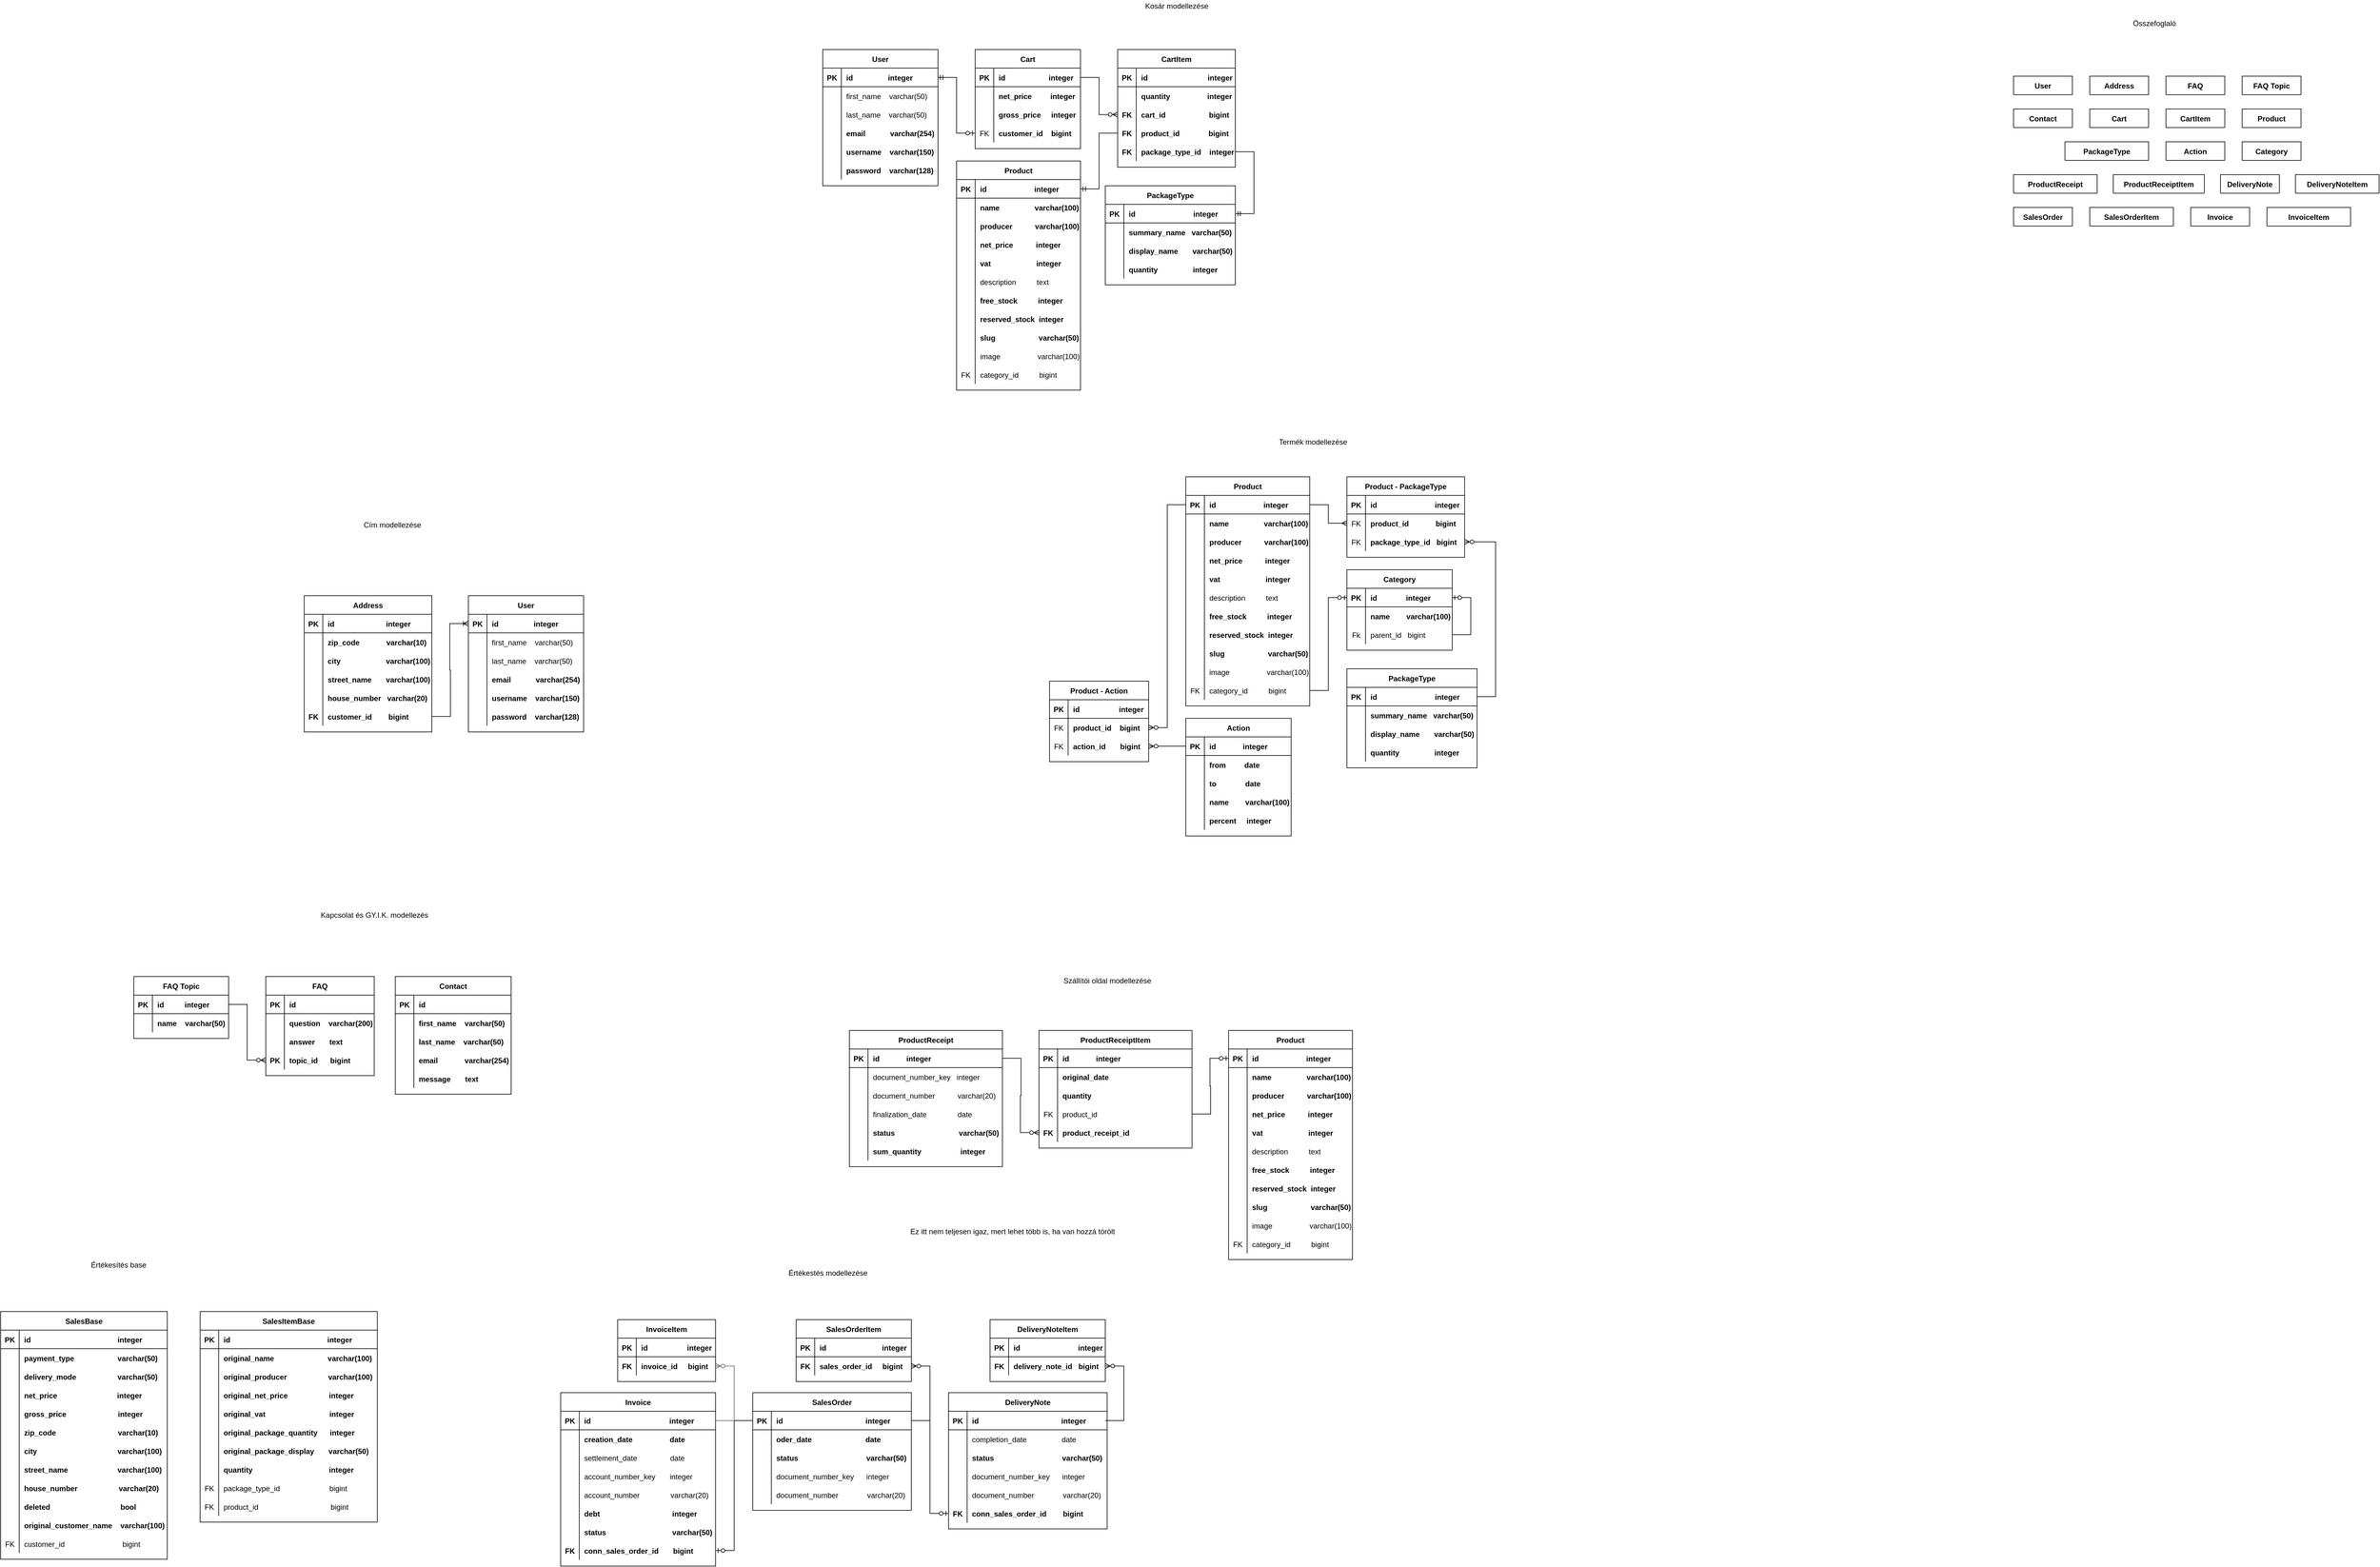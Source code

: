 <mxfile version="17.5.0" type="device"><diagram id="R2lEEEUBdFMjLlhIrx00" name="Page-1"><mxGraphModel dx="1718" dy="928" grid="0" gridSize="10" guides="1" tooltips="1" connect="1" arrows="1" fold="1" page="1" pageScale="1" pageWidth="100000" pageHeight="200000" math="0" shadow="0" extFonts="Permanent Marker^https://fonts.googleapis.com/css?family=Permanent+Marker"><root><mxCell id="0"/><mxCell id="1" parent="0"/><mxCell id="Vwx5HujIj2o57vI5I0Dt-5" value="Category" style="shape=table;startSize=30;container=1;collapsible=1;childLayout=tableLayout;fixedRows=1;rowLines=0;fontStyle=1;align=center;resizeLast=1;strokeColor=default;strokeWidth=1;fillColor=default;" parent="1" vertex="1"><mxGeometry x="2790" y="990" width="170" height="130" as="geometry"><mxRectangle x="110" y="80" width="90" height="30" as="alternateBounds"/></mxGeometry></mxCell><mxCell id="Vwx5HujIj2o57vI5I0Dt-6" value="" style="shape=tableRow;horizontal=0;startSize=0;swimlaneHead=0;swimlaneBody=0;fillColor=none;collapsible=0;dropTarget=0;points=[[0,0.5],[1,0.5]];portConstraint=eastwest;top=0;left=0;right=0;bottom=1;strokeColor=default;strokeWidth=1;" parent="Vwx5HujIj2o57vI5I0Dt-5" vertex="1"><mxGeometry y="30" width="170" height="30" as="geometry"/></mxCell><mxCell id="Vwx5HujIj2o57vI5I0Dt-7" value="PK" style="shape=partialRectangle;connectable=0;fillColor=none;top=0;left=0;bottom=0;right=0;fontStyle=1;overflow=hidden;strokeColor=default;strokeWidth=1;" parent="Vwx5HujIj2o57vI5I0Dt-6" vertex="1"><mxGeometry width="30" height="30" as="geometry"><mxRectangle width="30" height="30" as="alternateBounds"/></mxGeometry></mxCell><mxCell id="Vwx5HujIj2o57vI5I0Dt-8" value="id              integer" style="shape=partialRectangle;connectable=0;fillColor=none;top=0;left=0;bottom=0;right=0;align=left;spacingLeft=6;fontStyle=1;overflow=hidden;strokeColor=default;strokeWidth=1;" parent="Vwx5HujIj2o57vI5I0Dt-6" vertex="1"><mxGeometry x="30" width="140" height="30" as="geometry"><mxRectangle width="140" height="30" as="alternateBounds"/></mxGeometry></mxCell><mxCell id="Vwx5HujIj2o57vI5I0Dt-12" value="" style="shape=tableRow;horizontal=0;startSize=0;swimlaneHead=0;swimlaneBody=0;fillColor=none;collapsible=0;dropTarget=0;points=[[0,0.5],[1,0.5]];portConstraint=eastwest;top=0;left=0;right=0;bottom=0;strokeColor=default;strokeWidth=1;" parent="Vwx5HujIj2o57vI5I0Dt-5" vertex="1"><mxGeometry y="60" width="170" height="30" as="geometry"/></mxCell><mxCell id="Vwx5HujIj2o57vI5I0Dt-13" value="" style="shape=partialRectangle;connectable=0;fillColor=none;top=0;left=0;bottom=0;right=0;editable=1;overflow=hidden;strokeColor=default;strokeWidth=1;" parent="Vwx5HujIj2o57vI5I0Dt-12" vertex="1"><mxGeometry width="30" height="30" as="geometry"><mxRectangle width="30" height="30" as="alternateBounds"/></mxGeometry></mxCell><mxCell id="Vwx5HujIj2o57vI5I0Dt-14" value="name        varchar(100)" style="shape=partialRectangle;connectable=0;fillColor=none;top=0;left=0;bottom=0;right=0;align=left;spacingLeft=6;overflow=hidden;strokeColor=default;strokeWidth=1;fontStyle=1" parent="Vwx5HujIj2o57vI5I0Dt-12" vertex="1"><mxGeometry x="30" width="140" height="30" as="geometry"><mxRectangle width="140" height="30" as="alternateBounds"/></mxGeometry></mxCell><mxCell id="Vwx5HujIj2o57vI5I0Dt-15" value="" style="shape=tableRow;horizontal=0;startSize=0;swimlaneHead=0;swimlaneBody=0;fillColor=none;collapsible=0;dropTarget=0;points=[[0,0.5],[1,0.5]];portConstraint=eastwest;top=0;left=0;right=0;bottom=0;strokeColor=default;strokeWidth=1;" parent="Vwx5HujIj2o57vI5I0Dt-5" vertex="1"><mxGeometry y="90" width="170" height="30" as="geometry"/></mxCell><mxCell id="Vwx5HujIj2o57vI5I0Dt-16" value="Fk" style="shape=partialRectangle;connectable=0;fillColor=none;top=0;left=0;bottom=0;right=0;editable=1;overflow=hidden;strokeColor=default;strokeWidth=1;" parent="Vwx5HujIj2o57vI5I0Dt-15" vertex="1"><mxGeometry width="30" height="30" as="geometry"><mxRectangle width="30" height="30" as="alternateBounds"/></mxGeometry></mxCell><mxCell id="Vwx5HujIj2o57vI5I0Dt-17" value="parent_id   bigint" style="shape=partialRectangle;connectable=0;fillColor=none;top=0;left=0;bottom=0;right=0;align=left;spacingLeft=6;overflow=hidden;strokeColor=default;strokeWidth=1;fontStyle=0" parent="Vwx5HujIj2o57vI5I0Dt-15" vertex="1"><mxGeometry x="30" width="140" height="30" as="geometry"><mxRectangle width="140" height="30" as="alternateBounds"/></mxGeometry></mxCell><mxCell id="cDBrU0_LvIqdc2dZbWKX-154" value="" style="edgeStyle=entityRelationEdgeStyle;fontSize=12;html=1;endArrow=ERzeroToOne;endFill=1;rounded=0;exitX=1;exitY=0.5;exitDx=0;exitDy=0;entryX=1;entryY=0.5;entryDx=0;entryDy=0;" parent="Vwx5HujIj2o57vI5I0Dt-5" source="Vwx5HujIj2o57vI5I0Dt-15" target="Vwx5HujIj2o57vI5I0Dt-6" edge="1"><mxGeometry width="100" height="100" relative="1" as="geometry"><mxPoint x="340" y="130" as="sourcePoint"/><mxPoint x="440" y="30" as="targetPoint"/></mxGeometry></mxCell><mxCell id="Vwx5HujIj2o57vI5I0Dt-18" value="Product" style="shape=table;startSize=30;container=1;collapsible=1;childLayout=tableLayout;fixedRows=1;rowLines=0;fontStyle=1;align=center;resizeLast=1;strokeColor=default;strokeWidth=1;fillColor=default;" parent="1" vertex="1"><mxGeometry x="2160" y="330" width="200" height="370" as="geometry"><mxRectangle x="370" y="80" width="80" height="30" as="alternateBounds"/></mxGeometry></mxCell><mxCell id="Vwx5HujIj2o57vI5I0Dt-19" value="" style="shape=tableRow;horizontal=0;startSize=0;swimlaneHead=0;swimlaneBody=0;fillColor=none;collapsible=0;dropTarget=0;points=[[0,0.5],[1,0.5]];portConstraint=eastwest;top=0;left=0;right=0;bottom=1;strokeColor=default;strokeWidth=1;" parent="Vwx5HujIj2o57vI5I0Dt-18" vertex="1"><mxGeometry y="30" width="200" height="30" as="geometry"/></mxCell><mxCell id="Vwx5HujIj2o57vI5I0Dt-20" value="PK" style="shape=partialRectangle;connectable=0;fillColor=none;top=0;left=0;bottom=0;right=0;fontStyle=1;overflow=hidden;strokeColor=default;strokeWidth=1;" parent="Vwx5HujIj2o57vI5I0Dt-19" vertex="1"><mxGeometry width="30" height="30" as="geometry"><mxRectangle width="30" height="30" as="alternateBounds"/></mxGeometry></mxCell><mxCell id="Vwx5HujIj2o57vI5I0Dt-21" value="id                       integer" style="shape=partialRectangle;connectable=0;fillColor=none;top=0;left=0;bottom=0;right=0;align=left;spacingLeft=6;fontStyle=1;overflow=hidden;strokeColor=default;strokeWidth=1;" parent="Vwx5HujIj2o57vI5I0Dt-19" vertex="1"><mxGeometry x="30" width="170" height="30" as="geometry"><mxRectangle width="170" height="30" as="alternateBounds"/></mxGeometry></mxCell><mxCell id="Vwx5HujIj2o57vI5I0Dt-37" value="" style="shape=tableRow;horizontal=0;startSize=0;swimlaneHead=0;swimlaneBody=0;fillColor=none;collapsible=0;dropTarget=0;points=[[0,0.5],[1,0.5]];portConstraint=eastwest;top=0;left=0;right=0;bottom=0;strokeColor=default;strokeWidth=1;" parent="Vwx5HujIj2o57vI5I0Dt-18" vertex="1"><mxGeometry y="60" width="200" height="30" as="geometry"/></mxCell><mxCell id="Vwx5HujIj2o57vI5I0Dt-38" value="" style="shape=partialRectangle;connectable=0;fillColor=none;top=0;left=0;bottom=0;right=0;editable=1;overflow=hidden;strokeColor=default;strokeWidth=1;" parent="Vwx5HujIj2o57vI5I0Dt-37" vertex="1"><mxGeometry width="30" height="30" as="geometry"><mxRectangle width="30" height="30" as="alternateBounds"/></mxGeometry></mxCell><mxCell id="Vwx5HujIj2o57vI5I0Dt-39" value="name                 varchar(100)" style="shape=partialRectangle;connectable=0;fillColor=none;top=0;left=0;bottom=0;right=0;align=left;spacingLeft=6;overflow=hidden;strokeColor=default;strokeWidth=1;fontStyle=1" parent="Vwx5HujIj2o57vI5I0Dt-37" vertex="1"><mxGeometry x="30" width="170" height="30" as="geometry"><mxRectangle width="170" height="30" as="alternateBounds"/></mxGeometry></mxCell><mxCell id="Vwx5HujIj2o57vI5I0Dt-43" value="" style="shape=tableRow;horizontal=0;startSize=0;swimlaneHead=0;swimlaneBody=0;fillColor=none;collapsible=0;dropTarget=0;points=[[0,0.5],[1,0.5]];portConstraint=eastwest;top=0;left=0;right=0;bottom=0;strokeColor=default;strokeWidth=1;" parent="Vwx5HujIj2o57vI5I0Dt-18" vertex="1"><mxGeometry y="90" width="200" height="30" as="geometry"/></mxCell><mxCell id="Vwx5HujIj2o57vI5I0Dt-44" value="" style="shape=partialRectangle;connectable=0;fillColor=none;top=0;left=0;bottom=0;right=0;editable=1;overflow=hidden;strokeColor=default;strokeWidth=1;" parent="Vwx5HujIj2o57vI5I0Dt-43" vertex="1"><mxGeometry width="30" height="30" as="geometry"><mxRectangle width="30" height="30" as="alternateBounds"/></mxGeometry></mxCell><mxCell id="Vwx5HujIj2o57vI5I0Dt-45" value="producer           varchar(100)" style="shape=partialRectangle;connectable=0;fillColor=none;top=0;left=0;bottom=0;right=0;align=left;spacingLeft=6;overflow=hidden;strokeColor=default;strokeWidth=1;fontStyle=1" parent="Vwx5HujIj2o57vI5I0Dt-43" vertex="1"><mxGeometry x="30" width="170" height="30" as="geometry"><mxRectangle width="170" height="30" as="alternateBounds"/></mxGeometry></mxCell><mxCell id="Vwx5HujIj2o57vI5I0Dt-46" value="" style="shape=tableRow;horizontal=0;startSize=0;swimlaneHead=0;swimlaneBody=0;fillColor=none;collapsible=0;dropTarget=0;points=[[0,0.5],[1,0.5]];portConstraint=eastwest;top=0;left=0;right=0;bottom=0;strokeColor=default;strokeWidth=1;" parent="Vwx5HujIj2o57vI5I0Dt-18" vertex="1"><mxGeometry y="120" width="200" height="30" as="geometry"/></mxCell><mxCell id="Vwx5HujIj2o57vI5I0Dt-47" value="" style="shape=partialRectangle;connectable=0;fillColor=none;top=0;left=0;bottom=0;right=0;editable=1;overflow=hidden;strokeColor=default;strokeWidth=1;" parent="Vwx5HujIj2o57vI5I0Dt-46" vertex="1"><mxGeometry width="30" height="30" as="geometry"><mxRectangle width="30" height="30" as="alternateBounds"/></mxGeometry></mxCell><mxCell id="Vwx5HujIj2o57vI5I0Dt-48" value="net_price           integer" style="shape=partialRectangle;connectable=0;fillColor=none;top=0;left=0;bottom=0;right=0;align=left;spacingLeft=6;overflow=hidden;strokeColor=default;strokeWidth=1;fontStyle=1" parent="Vwx5HujIj2o57vI5I0Dt-46" vertex="1"><mxGeometry x="30" width="170" height="30" as="geometry"><mxRectangle width="170" height="30" as="alternateBounds"/></mxGeometry></mxCell><mxCell id="Vwx5HujIj2o57vI5I0Dt-49" value="" style="shape=tableRow;horizontal=0;startSize=0;swimlaneHead=0;swimlaneBody=0;fillColor=none;collapsible=0;dropTarget=0;points=[[0,0.5],[1,0.5]];portConstraint=eastwest;top=0;left=0;right=0;bottom=0;strokeColor=default;strokeWidth=1;" parent="Vwx5HujIj2o57vI5I0Dt-18" vertex="1"><mxGeometry y="150" width="200" height="30" as="geometry"/></mxCell><mxCell id="Vwx5HujIj2o57vI5I0Dt-50" value="" style="shape=partialRectangle;connectable=0;fillColor=none;top=0;left=0;bottom=0;right=0;editable=1;overflow=hidden;strokeColor=default;strokeWidth=1;" parent="Vwx5HujIj2o57vI5I0Dt-49" vertex="1"><mxGeometry width="30" height="30" as="geometry"><mxRectangle width="30" height="30" as="alternateBounds"/></mxGeometry></mxCell><mxCell id="Vwx5HujIj2o57vI5I0Dt-51" value="vat                      integer" style="shape=partialRectangle;connectable=0;fillColor=none;top=0;left=0;bottom=0;right=0;align=left;spacingLeft=6;overflow=hidden;strokeColor=default;strokeWidth=1;fontStyle=1" parent="Vwx5HujIj2o57vI5I0Dt-49" vertex="1"><mxGeometry x="30" width="170" height="30" as="geometry"><mxRectangle width="170" height="30" as="alternateBounds"/></mxGeometry></mxCell><mxCell id="Vwx5HujIj2o57vI5I0Dt-52" value="" style="shape=tableRow;horizontal=0;startSize=0;swimlaneHead=0;swimlaneBody=0;fillColor=none;collapsible=0;dropTarget=0;points=[[0,0.5],[1,0.5]];portConstraint=eastwest;top=0;left=0;right=0;bottom=0;strokeColor=default;strokeWidth=1;" parent="Vwx5HujIj2o57vI5I0Dt-18" vertex="1"><mxGeometry y="180" width="200" height="30" as="geometry"/></mxCell><mxCell id="Vwx5HujIj2o57vI5I0Dt-53" value="" style="shape=partialRectangle;connectable=0;fillColor=none;top=0;left=0;bottom=0;right=0;editable=1;overflow=hidden;strokeColor=default;strokeWidth=1;" parent="Vwx5HujIj2o57vI5I0Dt-52" vertex="1"><mxGeometry width="30" height="30" as="geometry"><mxRectangle width="30" height="30" as="alternateBounds"/></mxGeometry></mxCell><mxCell id="Vwx5HujIj2o57vI5I0Dt-54" value="description          text" style="shape=partialRectangle;connectable=0;fillColor=none;top=0;left=0;bottom=0;right=0;align=left;spacingLeft=6;overflow=hidden;strokeColor=default;strokeWidth=1;" parent="Vwx5HujIj2o57vI5I0Dt-52" vertex="1"><mxGeometry x="30" width="170" height="30" as="geometry"><mxRectangle width="170" height="30" as="alternateBounds"/></mxGeometry></mxCell><mxCell id="Vwx5HujIj2o57vI5I0Dt-55" value="" style="shape=tableRow;horizontal=0;startSize=0;swimlaneHead=0;swimlaneBody=0;fillColor=none;collapsible=0;dropTarget=0;points=[[0,0.5],[1,0.5]];portConstraint=eastwest;top=0;left=0;right=0;bottom=0;strokeColor=default;strokeWidth=1;" parent="Vwx5HujIj2o57vI5I0Dt-18" vertex="1"><mxGeometry y="210" width="200" height="30" as="geometry"/></mxCell><mxCell id="Vwx5HujIj2o57vI5I0Dt-56" value="" style="shape=partialRectangle;connectable=0;fillColor=none;top=0;left=0;bottom=0;right=0;editable=1;overflow=hidden;strokeColor=default;strokeWidth=1;" parent="Vwx5HujIj2o57vI5I0Dt-55" vertex="1"><mxGeometry width="30" height="30" as="geometry"><mxRectangle width="30" height="30" as="alternateBounds"/></mxGeometry></mxCell><mxCell id="Vwx5HujIj2o57vI5I0Dt-57" value="free_stock          integer" style="shape=partialRectangle;connectable=0;fillColor=none;top=0;left=0;bottom=0;right=0;align=left;spacingLeft=6;overflow=hidden;strokeColor=default;strokeWidth=1;fontStyle=1" parent="Vwx5HujIj2o57vI5I0Dt-55" vertex="1"><mxGeometry x="30" width="170" height="30" as="geometry"><mxRectangle width="170" height="30" as="alternateBounds"/></mxGeometry></mxCell><mxCell id="Vwx5HujIj2o57vI5I0Dt-58" value="" style="shape=tableRow;horizontal=0;startSize=0;swimlaneHead=0;swimlaneBody=0;fillColor=none;collapsible=0;dropTarget=0;points=[[0,0.5],[1,0.5]];portConstraint=eastwest;top=0;left=0;right=0;bottom=0;strokeColor=default;strokeWidth=1;" parent="Vwx5HujIj2o57vI5I0Dt-18" vertex="1"><mxGeometry y="240" width="200" height="30" as="geometry"/></mxCell><mxCell id="Vwx5HujIj2o57vI5I0Dt-59" value="" style="shape=partialRectangle;connectable=0;fillColor=none;top=0;left=0;bottom=0;right=0;editable=1;overflow=hidden;strokeColor=default;strokeWidth=1;" parent="Vwx5HujIj2o57vI5I0Dt-58" vertex="1"><mxGeometry width="30" height="30" as="geometry"><mxRectangle width="30" height="30" as="alternateBounds"/></mxGeometry></mxCell><mxCell id="Vwx5HujIj2o57vI5I0Dt-60" value="reserved_stock  integer" style="shape=partialRectangle;connectable=0;fillColor=none;top=0;left=0;bottom=0;right=0;align=left;spacingLeft=6;overflow=hidden;strokeColor=default;strokeWidth=1;fontStyle=1" parent="Vwx5HujIj2o57vI5I0Dt-58" vertex="1"><mxGeometry x="30" width="170" height="30" as="geometry"><mxRectangle width="170" height="30" as="alternateBounds"/></mxGeometry></mxCell><mxCell id="wjkvNhKgLYCfPKLHiqa1-35" value="" style="shape=tableRow;horizontal=0;startSize=0;swimlaneHead=0;swimlaneBody=0;fillColor=none;collapsible=0;dropTarget=0;points=[[0,0.5],[1,0.5]];portConstraint=eastwest;top=0;left=0;right=0;bottom=0;strokeColor=default;strokeWidth=1;" parent="Vwx5HujIj2o57vI5I0Dt-18" vertex="1"><mxGeometry y="270" width="200" height="30" as="geometry"/></mxCell><mxCell id="wjkvNhKgLYCfPKLHiqa1-36" value="" style="shape=partialRectangle;connectable=0;fillColor=none;top=0;left=0;bottom=0;right=0;editable=1;overflow=hidden;strokeColor=default;strokeWidth=1;" parent="wjkvNhKgLYCfPKLHiqa1-35" vertex="1"><mxGeometry width="30" height="30" as="geometry"><mxRectangle width="30" height="30" as="alternateBounds"/></mxGeometry></mxCell><mxCell id="wjkvNhKgLYCfPKLHiqa1-37" value="slug                     varchar(50)" style="shape=partialRectangle;connectable=0;fillColor=none;top=0;left=0;bottom=0;right=0;align=left;spacingLeft=6;overflow=hidden;strokeColor=default;strokeWidth=1;fontStyle=1" parent="wjkvNhKgLYCfPKLHiqa1-35" vertex="1"><mxGeometry x="30" width="170" height="30" as="geometry"><mxRectangle width="170" height="30" as="alternateBounds"/></mxGeometry></mxCell><mxCell id="wjkvNhKgLYCfPKLHiqa1-38" value="" style="shape=tableRow;horizontal=0;startSize=0;swimlaneHead=0;swimlaneBody=0;fillColor=none;collapsible=0;dropTarget=0;points=[[0,0.5],[1,0.5]];portConstraint=eastwest;top=0;left=0;right=0;bottom=0;strokeColor=default;strokeWidth=1;" parent="Vwx5HujIj2o57vI5I0Dt-18" vertex="1"><mxGeometry y="300" width="200" height="30" as="geometry"/></mxCell><mxCell id="wjkvNhKgLYCfPKLHiqa1-39" value="" style="shape=partialRectangle;connectable=0;fillColor=none;top=0;left=0;bottom=0;right=0;editable=1;overflow=hidden;strokeColor=default;strokeWidth=1;" parent="wjkvNhKgLYCfPKLHiqa1-38" vertex="1"><mxGeometry width="30" height="30" as="geometry"><mxRectangle width="30" height="30" as="alternateBounds"/></mxGeometry></mxCell><mxCell id="wjkvNhKgLYCfPKLHiqa1-40" value="image                  varchar(100)" style="shape=partialRectangle;connectable=0;fillColor=none;top=0;left=0;bottom=0;right=0;align=left;spacingLeft=6;overflow=hidden;strokeColor=default;strokeWidth=1;fontStyle=0" parent="wjkvNhKgLYCfPKLHiqa1-38" vertex="1"><mxGeometry x="30" width="170" height="30" as="geometry"><mxRectangle width="170" height="30" as="alternateBounds"/></mxGeometry></mxCell><mxCell id="wjkvNhKgLYCfPKLHiqa1-32" value="" style="shape=tableRow;horizontal=0;startSize=0;swimlaneHead=0;swimlaneBody=0;fillColor=none;collapsible=0;dropTarget=0;points=[[0,0.5],[1,0.5]];portConstraint=eastwest;top=0;left=0;right=0;bottom=0;strokeColor=default;strokeWidth=1;" parent="Vwx5HujIj2o57vI5I0Dt-18" vertex="1"><mxGeometry y="330" width="200" height="30" as="geometry"/></mxCell><mxCell id="wjkvNhKgLYCfPKLHiqa1-33" value="FK" style="shape=partialRectangle;connectable=0;fillColor=none;top=0;left=0;bottom=0;right=0;editable=1;overflow=hidden;strokeColor=default;strokeWidth=1;" parent="wjkvNhKgLYCfPKLHiqa1-32" vertex="1"><mxGeometry width="30" height="30" as="geometry"><mxRectangle width="30" height="30" as="alternateBounds"/></mxGeometry></mxCell><mxCell id="wjkvNhKgLYCfPKLHiqa1-34" value="category_id          bigint" style="shape=partialRectangle;connectable=0;fillColor=none;top=0;left=0;bottom=0;right=0;align=left;spacingLeft=6;overflow=hidden;strokeColor=default;strokeWidth=1;fontStyle=0" parent="wjkvNhKgLYCfPKLHiqa1-32" vertex="1"><mxGeometry x="30" width="170" height="30" as="geometry"><mxRectangle width="170" height="30" as="alternateBounds"/></mxGeometry></mxCell><mxCell id="Vwx5HujIj2o57vI5I0Dt-64" value="Action" style="shape=table;startSize=30;container=1;collapsible=1;childLayout=tableLayout;fixedRows=1;rowLines=0;fontStyle=1;align=center;resizeLast=1;strokeColor=default;strokeWidth=1;fillColor=default;" parent="1" vertex="1"><mxGeometry x="2530" y="1230" width="170" height="190" as="geometry"><mxRectangle x="110" y="80" width="90" height="30" as="alternateBounds"/></mxGeometry></mxCell><mxCell id="Vwx5HujIj2o57vI5I0Dt-65" value="" style="shape=tableRow;horizontal=0;startSize=0;swimlaneHead=0;swimlaneBody=0;fillColor=none;collapsible=0;dropTarget=0;points=[[0,0.5],[1,0.5]];portConstraint=eastwest;top=0;left=0;right=0;bottom=1;strokeColor=default;strokeWidth=1;" parent="Vwx5HujIj2o57vI5I0Dt-64" vertex="1"><mxGeometry y="30" width="170" height="30" as="geometry"/></mxCell><mxCell id="Vwx5HujIj2o57vI5I0Dt-66" value="PK" style="shape=partialRectangle;connectable=0;fillColor=none;top=0;left=0;bottom=0;right=0;fontStyle=1;overflow=hidden;strokeColor=default;strokeWidth=1;" parent="Vwx5HujIj2o57vI5I0Dt-65" vertex="1"><mxGeometry width="30" height="30" as="geometry"><mxRectangle width="30" height="30" as="alternateBounds"/></mxGeometry></mxCell><mxCell id="Vwx5HujIj2o57vI5I0Dt-67" value="id              integer" style="shape=partialRectangle;connectable=0;fillColor=none;top=0;left=0;bottom=0;right=0;align=left;spacingLeft=6;fontStyle=1;overflow=hidden;strokeColor=default;strokeWidth=1;" parent="Vwx5HujIj2o57vI5I0Dt-65" vertex="1"><mxGeometry x="30" width="140" height="30" as="geometry"><mxRectangle width="140" height="30" as="alternateBounds"/></mxGeometry></mxCell><mxCell id="Vwx5HujIj2o57vI5I0Dt-68" value="" style="shape=tableRow;horizontal=0;startSize=0;swimlaneHead=0;swimlaneBody=0;fillColor=none;collapsible=0;dropTarget=0;points=[[0,0.5],[1,0.5]];portConstraint=eastwest;top=0;left=0;right=0;bottom=0;strokeColor=default;strokeWidth=1;" parent="Vwx5HujIj2o57vI5I0Dt-64" vertex="1"><mxGeometry y="60" width="170" height="30" as="geometry"/></mxCell><mxCell id="Vwx5HujIj2o57vI5I0Dt-69" value="" style="shape=partialRectangle;connectable=0;fillColor=none;top=0;left=0;bottom=0;right=0;editable=1;overflow=hidden;strokeColor=default;strokeWidth=1;" parent="Vwx5HujIj2o57vI5I0Dt-68" vertex="1"><mxGeometry width="30" height="30" as="geometry"><mxRectangle width="30" height="30" as="alternateBounds"/></mxGeometry></mxCell><mxCell id="Vwx5HujIj2o57vI5I0Dt-70" value="from         date" style="shape=partialRectangle;connectable=0;fillColor=none;top=0;left=0;bottom=0;right=0;align=left;spacingLeft=6;overflow=hidden;strokeColor=default;strokeWidth=1;fontStyle=1" parent="Vwx5HujIj2o57vI5I0Dt-68" vertex="1"><mxGeometry x="30" width="140" height="30" as="geometry"><mxRectangle width="140" height="30" as="alternateBounds"/></mxGeometry></mxCell><mxCell id="Vwx5HujIj2o57vI5I0Dt-71" value="" style="shape=tableRow;horizontal=0;startSize=0;swimlaneHead=0;swimlaneBody=0;fillColor=none;collapsible=0;dropTarget=0;points=[[0,0.5],[1,0.5]];portConstraint=eastwest;top=0;left=0;right=0;bottom=0;strokeColor=default;strokeWidth=1;" parent="Vwx5HujIj2o57vI5I0Dt-64" vertex="1"><mxGeometry y="90" width="170" height="30" as="geometry"/></mxCell><mxCell id="Vwx5HujIj2o57vI5I0Dt-72" value="" style="shape=partialRectangle;connectable=0;fillColor=none;top=0;left=0;bottom=0;right=0;editable=1;overflow=hidden;strokeColor=default;strokeWidth=1;" parent="Vwx5HujIj2o57vI5I0Dt-71" vertex="1"><mxGeometry width="30" height="30" as="geometry"><mxRectangle width="30" height="30" as="alternateBounds"/></mxGeometry></mxCell><mxCell id="Vwx5HujIj2o57vI5I0Dt-73" value="to              date" style="shape=partialRectangle;connectable=0;fillColor=none;top=0;left=0;bottom=0;right=0;align=left;spacingLeft=6;overflow=hidden;strokeColor=default;strokeWidth=1;fontStyle=1" parent="Vwx5HujIj2o57vI5I0Dt-71" vertex="1"><mxGeometry x="30" width="140" height="30" as="geometry"><mxRectangle width="140" height="30" as="alternateBounds"/></mxGeometry></mxCell><mxCell id="Vwx5HujIj2o57vI5I0Dt-74" value="" style="shape=tableRow;horizontal=0;startSize=0;swimlaneHead=0;swimlaneBody=0;fillColor=none;collapsible=0;dropTarget=0;points=[[0,0.5],[1,0.5]];portConstraint=eastwest;top=0;left=0;right=0;bottom=0;strokeColor=default;strokeWidth=1;" parent="Vwx5HujIj2o57vI5I0Dt-64" vertex="1"><mxGeometry y="120" width="170" height="30" as="geometry"/></mxCell><mxCell id="Vwx5HujIj2o57vI5I0Dt-75" value="" style="shape=partialRectangle;connectable=0;fillColor=none;top=0;left=0;bottom=0;right=0;editable=1;overflow=hidden;strokeColor=default;strokeWidth=1;" parent="Vwx5HujIj2o57vI5I0Dt-74" vertex="1"><mxGeometry width="30" height="30" as="geometry"><mxRectangle width="30" height="30" as="alternateBounds"/></mxGeometry></mxCell><mxCell id="Vwx5HujIj2o57vI5I0Dt-76" value="name        varchar(100)" style="shape=partialRectangle;connectable=0;fillColor=none;top=0;left=0;bottom=0;right=0;align=left;spacingLeft=6;overflow=hidden;strokeColor=default;strokeWidth=1;fontStyle=1" parent="Vwx5HujIj2o57vI5I0Dt-74" vertex="1"><mxGeometry x="30" width="140" height="30" as="geometry"><mxRectangle width="140" height="30" as="alternateBounds"/></mxGeometry></mxCell><mxCell id="wjkvNhKgLYCfPKLHiqa1-29" value="" style="shape=tableRow;horizontal=0;startSize=0;swimlaneHead=0;swimlaneBody=0;fillColor=none;collapsible=0;dropTarget=0;points=[[0,0.5],[1,0.5]];portConstraint=eastwest;top=0;left=0;right=0;bottom=0;strokeColor=default;strokeWidth=1;" parent="Vwx5HujIj2o57vI5I0Dt-64" vertex="1"><mxGeometry y="150" width="170" height="30" as="geometry"/></mxCell><mxCell id="wjkvNhKgLYCfPKLHiqa1-30" value="" style="shape=partialRectangle;connectable=0;fillColor=none;top=0;left=0;bottom=0;right=0;editable=1;overflow=hidden;strokeColor=default;strokeWidth=1;" parent="wjkvNhKgLYCfPKLHiqa1-29" vertex="1"><mxGeometry width="30" height="30" as="geometry"><mxRectangle width="30" height="30" as="alternateBounds"/></mxGeometry></mxCell><mxCell id="wjkvNhKgLYCfPKLHiqa1-31" value="percent     integer" style="shape=partialRectangle;connectable=0;fillColor=none;top=0;left=0;bottom=0;right=0;align=left;spacingLeft=6;overflow=hidden;strokeColor=default;strokeWidth=1;fontStyle=1" parent="wjkvNhKgLYCfPKLHiqa1-29" vertex="1"><mxGeometry x="30" width="140" height="30" as="geometry"><mxRectangle width="140" height="30" as="alternateBounds"/></mxGeometry></mxCell><mxCell id="Vwx5HujIj2o57vI5I0Dt-119" value="Address" style="shape=table;startSize=30;container=1;collapsible=1;childLayout=tableLayout;fixedRows=1;rowLines=0;fontStyle=1;align=center;resizeLast=1;strokeColor=default;strokeWidth=1;fillColor=default;" parent="1" vertex="1"><mxGeometry x="1107" y="1032" width="206" height="220" as="geometry"><mxRectangle x="110" y="80" width="90" height="30" as="alternateBounds"/></mxGeometry></mxCell><mxCell id="Vwx5HujIj2o57vI5I0Dt-120" value="" style="shape=tableRow;horizontal=0;startSize=0;swimlaneHead=0;swimlaneBody=0;fillColor=none;collapsible=0;dropTarget=0;points=[[0,0.5],[1,0.5]];portConstraint=eastwest;top=0;left=0;right=0;bottom=1;strokeColor=default;strokeWidth=1;" parent="Vwx5HujIj2o57vI5I0Dt-119" vertex="1"><mxGeometry y="30" width="206" height="30" as="geometry"/></mxCell><mxCell id="Vwx5HujIj2o57vI5I0Dt-121" value="PK" style="shape=partialRectangle;connectable=0;fillColor=none;top=0;left=0;bottom=0;right=0;fontStyle=1;overflow=hidden;strokeColor=default;strokeWidth=1;" parent="Vwx5HujIj2o57vI5I0Dt-120" vertex="1"><mxGeometry width="30" height="30" as="geometry"><mxRectangle width="30" height="30" as="alternateBounds"/></mxGeometry></mxCell><mxCell id="Vwx5HujIj2o57vI5I0Dt-122" value="id                         integer" style="shape=partialRectangle;connectable=0;fillColor=none;top=0;left=0;bottom=0;right=0;align=left;spacingLeft=6;fontStyle=1;overflow=hidden;strokeColor=default;strokeWidth=1;" parent="Vwx5HujIj2o57vI5I0Dt-120" vertex="1"><mxGeometry x="30" width="176" height="30" as="geometry"><mxRectangle width="176" height="30" as="alternateBounds"/></mxGeometry></mxCell><mxCell id="Vwx5HujIj2o57vI5I0Dt-135" value="" style="shape=tableRow;horizontal=0;startSize=0;swimlaneHead=0;swimlaneBody=0;fillColor=none;collapsible=0;dropTarget=0;points=[[0,0.5],[1,0.5]];portConstraint=eastwest;top=0;left=0;right=0;bottom=0;strokeColor=default;strokeWidth=1;" parent="Vwx5HujIj2o57vI5I0Dt-119" vertex="1"><mxGeometry y="60" width="206" height="30" as="geometry"/></mxCell><mxCell id="Vwx5HujIj2o57vI5I0Dt-136" value="" style="shape=partialRectangle;connectable=0;fillColor=none;top=0;left=0;bottom=0;right=0;editable=1;overflow=hidden;strokeColor=default;strokeWidth=1;" parent="Vwx5HujIj2o57vI5I0Dt-135" vertex="1"><mxGeometry width="30" height="30" as="geometry"><mxRectangle width="30" height="30" as="alternateBounds"/></mxGeometry></mxCell><mxCell id="Vwx5HujIj2o57vI5I0Dt-137" value="zip_code             varchar(10)" style="shape=partialRectangle;connectable=0;fillColor=none;top=0;left=0;bottom=0;right=0;align=left;spacingLeft=6;overflow=hidden;strokeColor=default;strokeWidth=1;fontStyle=1" parent="Vwx5HujIj2o57vI5I0Dt-135" vertex="1"><mxGeometry x="30" width="176" height="30" as="geometry"><mxRectangle width="176" height="30" as="alternateBounds"/></mxGeometry></mxCell><mxCell id="Vwx5HujIj2o57vI5I0Dt-132" value="" style="shape=tableRow;horizontal=0;startSize=0;swimlaneHead=0;swimlaneBody=0;fillColor=none;collapsible=0;dropTarget=0;points=[[0,0.5],[1,0.5]];portConstraint=eastwest;top=0;left=0;right=0;bottom=0;strokeColor=default;strokeWidth=1;" parent="Vwx5HujIj2o57vI5I0Dt-119" vertex="1"><mxGeometry y="90" width="206" height="30" as="geometry"/></mxCell><mxCell id="Vwx5HujIj2o57vI5I0Dt-133" value="" style="shape=partialRectangle;connectable=0;fillColor=none;top=0;left=0;bottom=0;right=0;editable=1;overflow=hidden;strokeColor=default;strokeWidth=1;" parent="Vwx5HujIj2o57vI5I0Dt-132" vertex="1"><mxGeometry width="30" height="30" as="geometry"><mxRectangle width="30" height="30" as="alternateBounds"/></mxGeometry></mxCell><mxCell id="Vwx5HujIj2o57vI5I0Dt-134" value="city                      varchar(100)" style="shape=partialRectangle;connectable=0;fillColor=none;top=0;left=0;bottom=0;right=0;align=left;spacingLeft=6;overflow=hidden;strokeColor=default;strokeWidth=1;fontStyle=1" parent="Vwx5HujIj2o57vI5I0Dt-132" vertex="1"><mxGeometry x="30" width="176" height="30" as="geometry"><mxRectangle width="176" height="30" as="alternateBounds"/></mxGeometry></mxCell><mxCell id="Vwx5HujIj2o57vI5I0Dt-141" value="" style="shape=tableRow;horizontal=0;startSize=0;swimlaneHead=0;swimlaneBody=0;fillColor=none;collapsible=0;dropTarget=0;points=[[0,0.5],[1,0.5]];portConstraint=eastwest;top=0;left=0;right=0;bottom=0;strokeColor=default;strokeWidth=1;" parent="Vwx5HujIj2o57vI5I0Dt-119" vertex="1"><mxGeometry y="120" width="206" height="30" as="geometry"/></mxCell><mxCell id="Vwx5HujIj2o57vI5I0Dt-142" value="" style="shape=partialRectangle;connectable=0;fillColor=none;top=0;left=0;bottom=0;right=0;editable=1;overflow=hidden;strokeColor=default;strokeWidth=1;" parent="Vwx5HujIj2o57vI5I0Dt-141" vertex="1"><mxGeometry width="30" height="30" as="geometry"><mxRectangle width="30" height="30" as="alternateBounds"/></mxGeometry></mxCell><mxCell id="Vwx5HujIj2o57vI5I0Dt-143" value="street_name       varchar(100)" style="shape=partialRectangle;connectable=0;fillColor=none;top=0;left=0;bottom=0;right=0;align=left;spacingLeft=6;overflow=hidden;strokeColor=default;strokeWidth=1;fontStyle=1" parent="Vwx5HujIj2o57vI5I0Dt-141" vertex="1"><mxGeometry x="30" width="176" height="30" as="geometry"><mxRectangle width="176" height="30" as="alternateBounds"/></mxGeometry></mxCell><mxCell id="Vwx5HujIj2o57vI5I0Dt-144" value="" style="shape=tableRow;horizontal=0;startSize=0;swimlaneHead=0;swimlaneBody=0;fillColor=none;collapsible=0;dropTarget=0;points=[[0,0.5],[1,0.5]];portConstraint=eastwest;top=0;left=0;right=0;bottom=0;strokeColor=default;strokeWidth=1;" parent="Vwx5HujIj2o57vI5I0Dt-119" vertex="1"><mxGeometry y="150" width="206" height="30" as="geometry"/></mxCell><mxCell id="Vwx5HujIj2o57vI5I0Dt-145" value="" style="shape=partialRectangle;connectable=0;fillColor=none;top=0;left=0;bottom=0;right=0;editable=1;overflow=hidden;strokeColor=default;strokeWidth=1;" parent="Vwx5HujIj2o57vI5I0Dt-144" vertex="1"><mxGeometry width="30" height="30" as="geometry"><mxRectangle width="30" height="30" as="alternateBounds"/></mxGeometry></mxCell><mxCell id="Vwx5HujIj2o57vI5I0Dt-146" value="house_number   varchar(20)" style="shape=partialRectangle;connectable=0;fillColor=none;top=0;left=0;bottom=0;right=0;align=left;spacingLeft=6;overflow=hidden;strokeColor=default;strokeWidth=1;fontStyle=1" parent="Vwx5HujIj2o57vI5I0Dt-144" vertex="1"><mxGeometry x="30" width="176" height="30" as="geometry"><mxRectangle width="176" height="30" as="alternateBounds"/></mxGeometry></mxCell><mxCell id="Vwx5HujIj2o57vI5I0Dt-123" value="" style="shape=tableRow;horizontal=0;startSize=0;swimlaneHead=0;swimlaneBody=0;fillColor=none;collapsible=0;dropTarget=0;points=[[0,0.5],[1,0.5]];portConstraint=eastwest;top=0;left=0;right=0;bottom=0;strokeColor=default;strokeWidth=1;" parent="Vwx5HujIj2o57vI5I0Dt-119" vertex="1"><mxGeometry y="180" width="206" height="30" as="geometry"/></mxCell><mxCell id="Vwx5HujIj2o57vI5I0Dt-124" value="FK" style="shape=partialRectangle;connectable=0;fillColor=none;top=0;left=0;bottom=0;right=0;editable=1;overflow=hidden;strokeColor=default;strokeWidth=1;fontStyle=1" parent="Vwx5HujIj2o57vI5I0Dt-123" vertex="1"><mxGeometry width="30" height="30" as="geometry"><mxRectangle width="30" height="30" as="alternateBounds"/></mxGeometry></mxCell><mxCell id="Vwx5HujIj2o57vI5I0Dt-125" value="customer_id        bigint" style="shape=partialRectangle;connectable=0;fillColor=none;top=0;left=0;bottom=0;right=0;align=left;spacingLeft=6;overflow=hidden;strokeColor=default;strokeWidth=1;fontStyle=1" parent="Vwx5HujIj2o57vI5I0Dt-123" vertex="1"><mxGeometry x="30" width="176" height="30" as="geometry"><mxRectangle width="176" height="30" as="alternateBounds"/></mxGeometry></mxCell><mxCell id="Vwx5HujIj2o57vI5I0Dt-222" value="PackageType" style="shape=table;startSize=30;container=1;collapsible=1;childLayout=tableLayout;fixedRows=1;rowLines=0;fontStyle=1;align=center;resizeLast=1;strokeColor=default;strokeWidth=1;fillColor=default;" parent="1" vertex="1"><mxGeometry x="2400" y="370" width="210" height="160" as="geometry"><mxRectangle x="110" y="80" width="90" height="30" as="alternateBounds"/></mxGeometry></mxCell><mxCell id="Vwx5HujIj2o57vI5I0Dt-223" value="" style="shape=tableRow;horizontal=0;startSize=0;swimlaneHead=0;swimlaneBody=0;fillColor=none;collapsible=0;dropTarget=0;points=[[0,0.5],[1,0.5]];portConstraint=eastwest;top=0;left=0;right=0;bottom=1;strokeColor=default;strokeWidth=1;" parent="Vwx5HujIj2o57vI5I0Dt-222" vertex="1"><mxGeometry y="30" width="210" height="30" as="geometry"/></mxCell><mxCell id="Vwx5HujIj2o57vI5I0Dt-224" value="PK" style="shape=partialRectangle;connectable=0;fillColor=none;top=0;left=0;bottom=0;right=0;fontStyle=1;overflow=hidden;strokeColor=default;strokeWidth=1;" parent="Vwx5HujIj2o57vI5I0Dt-223" vertex="1"><mxGeometry width="30" height="30" as="geometry"><mxRectangle width="30" height="30" as="alternateBounds"/></mxGeometry></mxCell><mxCell id="Vwx5HujIj2o57vI5I0Dt-225" value="id                            integer" style="shape=partialRectangle;connectable=0;fillColor=none;top=0;left=0;bottom=0;right=0;align=left;spacingLeft=6;fontStyle=1;overflow=hidden;strokeColor=default;strokeWidth=1;" parent="Vwx5HujIj2o57vI5I0Dt-223" vertex="1"><mxGeometry x="30" width="180" height="30" as="geometry"><mxRectangle width="180" height="30" as="alternateBounds"/></mxGeometry></mxCell><mxCell id="Vwx5HujIj2o57vI5I0Dt-226" value="" style="shape=tableRow;horizontal=0;startSize=0;swimlaneHead=0;swimlaneBody=0;fillColor=none;collapsible=0;dropTarget=0;points=[[0,0.5],[1,0.5]];portConstraint=eastwest;top=0;left=0;right=0;bottom=0;strokeColor=default;strokeWidth=1;" parent="Vwx5HujIj2o57vI5I0Dt-222" vertex="1"><mxGeometry y="60" width="210" height="30" as="geometry"/></mxCell><mxCell id="Vwx5HujIj2o57vI5I0Dt-227" value="" style="shape=partialRectangle;connectable=0;fillColor=none;top=0;left=0;bottom=0;right=0;editable=1;overflow=hidden;strokeColor=default;strokeWidth=1;" parent="Vwx5HujIj2o57vI5I0Dt-226" vertex="1"><mxGeometry width="30" height="30" as="geometry"><mxRectangle width="30" height="30" as="alternateBounds"/></mxGeometry></mxCell><mxCell id="Vwx5HujIj2o57vI5I0Dt-228" value="summary_name   varchar(50)" style="shape=partialRectangle;connectable=0;fillColor=none;top=0;left=0;bottom=0;right=0;align=left;spacingLeft=6;overflow=hidden;strokeColor=default;strokeWidth=1;fontStyle=1" parent="Vwx5HujIj2o57vI5I0Dt-226" vertex="1"><mxGeometry x="30" width="180" height="30" as="geometry"><mxRectangle width="180" height="30" as="alternateBounds"/></mxGeometry></mxCell><mxCell id="wjkvNhKgLYCfPKLHiqa1-41" value="" style="shape=tableRow;horizontal=0;startSize=0;swimlaneHead=0;swimlaneBody=0;fillColor=none;collapsible=0;dropTarget=0;points=[[0,0.5],[1,0.5]];portConstraint=eastwest;top=0;left=0;right=0;bottom=0;strokeColor=default;strokeWidth=1;" parent="Vwx5HujIj2o57vI5I0Dt-222" vertex="1"><mxGeometry y="90" width="210" height="30" as="geometry"/></mxCell><mxCell id="wjkvNhKgLYCfPKLHiqa1-42" value="" style="shape=partialRectangle;connectable=0;fillColor=none;top=0;left=0;bottom=0;right=0;editable=1;overflow=hidden;strokeColor=default;strokeWidth=1;" parent="wjkvNhKgLYCfPKLHiqa1-41" vertex="1"><mxGeometry width="30" height="30" as="geometry"><mxRectangle width="30" height="30" as="alternateBounds"/></mxGeometry></mxCell><mxCell id="wjkvNhKgLYCfPKLHiqa1-43" value="display_name       varchar(50)" style="shape=partialRectangle;connectable=0;fillColor=none;top=0;left=0;bottom=0;right=0;align=left;spacingLeft=6;overflow=hidden;strokeColor=default;strokeWidth=1;fontStyle=1" parent="wjkvNhKgLYCfPKLHiqa1-41" vertex="1"><mxGeometry x="30" width="180" height="30" as="geometry"><mxRectangle width="180" height="30" as="alternateBounds"/></mxGeometry></mxCell><mxCell id="Vwx5HujIj2o57vI5I0Dt-229" value="" style="shape=tableRow;horizontal=0;startSize=0;swimlaneHead=0;swimlaneBody=0;fillColor=none;collapsible=0;dropTarget=0;points=[[0,0.5],[1,0.5]];portConstraint=eastwest;top=0;left=0;right=0;bottom=0;strokeColor=default;strokeWidth=1;" parent="Vwx5HujIj2o57vI5I0Dt-222" vertex="1"><mxGeometry y="120" width="210" height="30" as="geometry"/></mxCell><mxCell id="Vwx5HujIj2o57vI5I0Dt-230" value="" style="shape=partialRectangle;connectable=0;fillColor=none;top=0;left=0;bottom=0;right=0;editable=1;overflow=hidden;strokeColor=default;strokeWidth=1;" parent="Vwx5HujIj2o57vI5I0Dt-229" vertex="1"><mxGeometry width="30" height="30" as="geometry"><mxRectangle width="30" height="30" as="alternateBounds"/></mxGeometry></mxCell><mxCell id="Vwx5HujIj2o57vI5I0Dt-231" value="quantity                 integer" style="shape=partialRectangle;connectable=0;fillColor=none;top=0;left=0;bottom=0;right=0;align=left;spacingLeft=6;overflow=hidden;strokeColor=default;strokeWidth=1;fontStyle=1" parent="Vwx5HujIj2o57vI5I0Dt-229" vertex="1"><mxGeometry x="30" width="180" height="30" as="geometry"><mxRectangle width="180" height="30" as="alternateBounds"/></mxGeometry></mxCell><mxCell id="wjkvNhKgLYCfPKLHiqa1-2" value="FAQ Topic" style="shape=table;startSize=30;container=1;collapsible=1;childLayout=tableLayout;fixedRows=1;rowLines=0;fontStyle=1;align=center;resizeLast=1;strokeColor=default;strokeWidth=1;fillColor=default;" parent="1" vertex="1"><mxGeometry x="832" y="1647" width="153" height="100" as="geometry"><mxRectangle x="110" y="80" width="90" height="30" as="alternateBounds"/></mxGeometry></mxCell><mxCell id="wjkvNhKgLYCfPKLHiqa1-3" value="" style="shape=tableRow;horizontal=0;startSize=0;swimlaneHead=0;swimlaneBody=0;fillColor=none;collapsible=0;dropTarget=0;points=[[0,0.5],[1,0.5]];portConstraint=eastwest;top=0;left=0;right=0;bottom=1;strokeColor=default;strokeWidth=1;" parent="wjkvNhKgLYCfPKLHiqa1-2" vertex="1"><mxGeometry y="30" width="153" height="30" as="geometry"/></mxCell><mxCell id="wjkvNhKgLYCfPKLHiqa1-4" value="PK" style="shape=partialRectangle;connectable=0;fillColor=none;top=0;left=0;bottom=0;right=0;fontStyle=1;overflow=hidden;strokeColor=default;strokeWidth=1;" parent="wjkvNhKgLYCfPKLHiqa1-3" vertex="1"><mxGeometry width="30" height="30" as="geometry"><mxRectangle width="30" height="30" as="alternateBounds"/></mxGeometry></mxCell><mxCell id="wjkvNhKgLYCfPKLHiqa1-5" value="id          integer" style="shape=partialRectangle;connectable=0;fillColor=none;top=0;left=0;bottom=0;right=0;align=left;spacingLeft=6;fontStyle=1;overflow=hidden;strokeColor=default;strokeWidth=1;" parent="wjkvNhKgLYCfPKLHiqa1-3" vertex="1"><mxGeometry x="30" width="123" height="30" as="geometry"><mxRectangle width="123" height="30" as="alternateBounds"/></mxGeometry></mxCell><mxCell id="wjkvNhKgLYCfPKLHiqa1-6" value="" style="shape=tableRow;horizontal=0;startSize=0;swimlaneHead=0;swimlaneBody=0;fillColor=none;collapsible=0;dropTarget=0;points=[[0,0.5],[1,0.5]];portConstraint=eastwest;top=0;left=0;right=0;bottom=0;strokeColor=default;strokeWidth=1;" parent="wjkvNhKgLYCfPKLHiqa1-2" vertex="1"><mxGeometry y="60" width="153" height="30" as="geometry"/></mxCell><mxCell id="wjkvNhKgLYCfPKLHiqa1-7" value="" style="shape=partialRectangle;connectable=0;fillColor=none;top=0;left=0;bottom=0;right=0;editable=1;overflow=hidden;strokeColor=default;strokeWidth=1;" parent="wjkvNhKgLYCfPKLHiqa1-6" vertex="1"><mxGeometry width="30" height="30" as="geometry"><mxRectangle width="30" height="30" as="alternateBounds"/></mxGeometry></mxCell><mxCell id="wjkvNhKgLYCfPKLHiqa1-8" value="name    varchar(50)" style="shape=partialRectangle;connectable=0;fillColor=none;top=0;left=0;bottom=0;right=0;align=left;spacingLeft=6;overflow=hidden;strokeColor=default;strokeWidth=1;fontStyle=1" parent="wjkvNhKgLYCfPKLHiqa1-6" vertex="1"><mxGeometry x="30" width="123" height="30" as="geometry"><mxRectangle width="123" height="30" as="alternateBounds"/></mxGeometry></mxCell><mxCell id="wjkvNhKgLYCfPKLHiqa1-16" value="FAQ" style="shape=table;startSize=30;container=1;collapsible=1;childLayout=tableLayout;fixedRows=1;rowLines=0;fontStyle=1;align=center;resizeLast=1;strokeColor=default;strokeWidth=1;fillColor=default;" parent="1" vertex="1"><mxGeometry x="1045" y="1647" width="175" height="160" as="geometry"><mxRectangle x="110" y="80" width="90" height="30" as="alternateBounds"/></mxGeometry></mxCell><mxCell id="wjkvNhKgLYCfPKLHiqa1-17" value="" style="shape=tableRow;horizontal=0;startSize=0;swimlaneHead=0;swimlaneBody=0;fillColor=none;collapsible=0;dropTarget=0;points=[[0,0.5],[1,0.5]];portConstraint=eastwest;top=0;left=0;right=0;bottom=1;strokeColor=default;strokeWidth=1;" parent="wjkvNhKgLYCfPKLHiqa1-16" vertex="1"><mxGeometry y="30" width="175" height="30" as="geometry"/></mxCell><mxCell id="wjkvNhKgLYCfPKLHiqa1-18" value="PK" style="shape=partialRectangle;connectable=0;fillColor=none;top=0;left=0;bottom=0;right=0;fontStyle=1;overflow=hidden;strokeColor=default;strokeWidth=1;" parent="wjkvNhKgLYCfPKLHiqa1-17" vertex="1"><mxGeometry width="30" height="30" as="geometry"><mxRectangle width="30" height="30" as="alternateBounds"/></mxGeometry></mxCell><mxCell id="wjkvNhKgLYCfPKLHiqa1-19" value="id" style="shape=partialRectangle;connectable=0;fillColor=none;top=0;left=0;bottom=0;right=0;align=left;spacingLeft=6;fontStyle=1;overflow=hidden;strokeColor=default;strokeWidth=1;" parent="wjkvNhKgLYCfPKLHiqa1-17" vertex="1"><mxGeometry x="30" width="145" height="30" as="geometry"><mxRectangle width="145" height="30" as="alternateBounds"/></mxGeometry></mxCell><mxCell id="wjkvNhKgLYCfPKLHiqa1-20" value="" style="shape=tableRow;horizontal=0;startSize=0;swimlaneHead=0;swimlaneBody=0;fillColor=none;collapsible=0;dropTarget=0;points=[[0,0.5],[1,0.5]];portConstraint=eastwest;top=0;left=0;right=0;bottom=0;strokeColor=default;strokeWidth=1;" parent="wjkvNhKgLYCfPKLHiqa1-16" vertex="1"><mxGeometry y="60" width="175" height="30" as="geometry"/></mxCell><mxCell id="wjkvNhKgLYCfPKLHiqa1-21" value="" style="shape=partialRectangle;connectable=0;fillColor=none;top=0;left=0;bottom=0;right=0;editable=1;overflow=hidden;strokeColor=default;strokeWidth=1;" parent="wjkvNhKgLYCfPKLHiqa1-20" vertex="1"><mxGeometry width="30" height="30" as="geometry"><mxRectangle width="30" height="30" as="alternateBounds"/></mxGeometry></mxCell><mxCell id="wjkvNhKgLYCfPKLHiqa1-22" value="question    varchar(200)" style="shape=partialRectangle;connectable=0;fillColor=none;top=0;left=0;bottom=0;right=0;align=left;spacingLeft=6;overflow=hidden;strokeColor=default;strokeWidth=1;fontStyle=1" parent="wjkvNhKgLYCfPKLHiqa1-20" vertex="1"><mxGeometry x="30" width="145" height="30" as="geometry"><mxRectangle width="145" height="30" as="alternateBounds"/></mxGeometry></mxCell><mxCell id="wjkvNhKgLYCfPKLHiqa1-23" value="" style="shape=tableRow;horizontal=0;startSize=0;swimlaneHead=0;swimlaneBody=0;fillColor=none;collapsible=0;dropTarget=0;points=[[0,0.5],[1,0.5]];portConstraint=eastwest;top=0;left=0;right=0;bottom=0;strokeColor=default;strokeWidth=1;" parent="wjkvNhKgLYCfPKLHiqa1-16" vertex="1"><mxGeometry y="90" width="175" height="30" as="geometry"/></mxCell><mxCell id="wjkvNhKgLYCfPKLHiqa1-24" value="" style="shape=partialRectangle;connectable=0;fillColor=none;top=0;left=0;bottom=0;right=0;editable=1;overflow=hidden;strokeColor=default;strokeWidth=1;" parent="wjkvNhKgLYCfPKLHiqa1-23" vertex="1"><mxGeometry width="30" height="30" as="geometry"><mxRectangle width="30" height="30" as="alternateBounds"/></mxGeometry></mxCell><mxCell id="wjkvNhKgLYCfPKLHiqa1-25" value="answer       text" style="shape=partialRectangle;connectable=0;fillColor=none;top=0;left=0;bottom=0;right=0;align=left;spacingLeft=6;overflow=hidden;strokeColor=default;strokeWidth=1;fontStyle=1" parent="wjkvNhKgLYCfPKLHiqa1-23" vertex="1"><mxGeometry x="30" width="145" height="30" as="geometry"><mxRectangle width="145" height="30" as="alternateBounds"/></mxGeometry></mxCell><mxCell id="wjkvNhKgLYCfPKLHiqa1-26" value="" style="shape=tableRow;horizontal=0;startSize=0;swimlaneHead=0;swimlaneBody=0;fillColor=none;collapsible=0;dropTarget=0;points=[[0,0.5],[1,0.5]];portConstraint=eastwest;top=0;left=0;right=0;bottom=0;strokeColor=default;strokeWidth=1;" parent="wjkvNhKgLYCfPKLHiqa1-16" vertex="1"><mxGeometry y="120" width="175" height="30" as="geometry"/></mxCell><mxCell id="wjkvNhKgLYCfPKLHiqa1-27" value="PK" style="shape=partialRectangle;connectable=0;fillColor=none;top=0;left=0;bottom=0;right=0;editable=1;overflow=hidden;strokeColor=default;strokeWidth=1;fontStyle=1" parent="wjkvNhKgLYCfPKLHiqa1-26" vertex="1"><mxGeometry width="30" height="30" as="geometry"><mxRectangle width="30" height="30" as="alternateBounds"/></mxGeometry></mxCell><mxCell id="wjkvNhKgLYCfPKLHiqa1-28" value="topic_id      bigint" style="shape=partialRectangle;connectable=0;fillColor=none;top=0;left=0;bottom=0;right=0;align=left;spacingLeft=6;overflow=hidden;strokeColor=default;strokeWidth=1;fontStyle=1" parent="wjkvNhKgLYCfPKLHiqa1-26" vertex="1"><mxGeometry x="30" width="145" height="30" as="geometry"><mxRectangle width="145" height="30" as="alternateBounds"/></mxGeometry></mxCell><mxCell id="wjkvNhKgLYCfPKLHiqa1-45" value="SalesOrder" style="shape=table;startSize=30;container=1;collapsible=1;childLayout=tableLayout;fixedRows=1;rowLines=0;fontStyle=1;align=center;resizeLast=1;strokeColor=default;strokeWidth=1;fillColor=default;" parent="1" vertex="1"><mxGeometry x="1831" y="2319" width="256" height="190" as="geometry"><mxRectangle x="110" y="80" width="90" height="30" as="alternateBounds"/></mxGeometry></mxCell><mxCell id="wjkvNhKgLYCfPKLHiqa1-46" value="" style="shape=tableRow;horizontal=0;startSize=0;swimlaneHead=0;swimlaneBody=0;fillColor=none;collapsible=0;dropTarget=0;points=[[0,0.5],[1,0.5]];portConstraint=eastwest;top=0;left=0;right=0;bottom=1;strokeColor=default;strokeWidth=1;" parent="wjkvNhKgLYCfPKLHiqa1-45" vertex="1"><mxGeometry y="30" width="256" height="30" as="geometry"/></mxCell><mxCell id="wjkvNhKgLYCfPKLHiqa1-47" value="PK" style="shape=partialRectangle;connectable=0;fillColor=none;top=0;left=0;bottom=0;right=0;fontStyle=1;overflow=hidden;strokeColor=default;strokeWidth=1;" parent="wjkvNhKgLYCfPKLHiqa1-46" vertex="1"><mxGeometry width="30" height="30" as="geometry"><mxRectangle width="30" height="30" as="alternateBounds"/></mxGeometry></mxCell><mxCell id="wjkvNhKgLYCfPKLHiqa1-48" value="id                                        integer" style="shape=partialRectangle;connectable=0;fillColor=none;top=0;left=0;bottom=0;right=0;align=left;spacingLeft=6;fontStyle=1;overflow=hidden;strokeColor=default;strokeWidth=1;" parent="wjkvNhKgLYCfPKLHiqa1-46" vertex="1"><mxGeometry x="30" width="226" height="30" as="geometry"><mxRectangle width="226" height="30" as="alternateBounds"/></mxGeometry></mxCell><mxCell id="wjkvNhKgLYCfPKLHiqa1-52" value="" style="shape=tableRow;horizontal=0;startSize=0;swimlaneHead=0;swimlaneBody=0;fillColor=none;collapsible=0;dropTarget=0;points=[[0,0.5],[1,0.5]];portConstraint=eastwest;top=0;left=0;right=0;bottom=0;strokeColor=default;strokeWidth=1;" parent="wjkvNhKgLYCfPKLHiqa1-45" vertex="1"><mxGeometry y="60" width="256" height="30" as="geometry"/></mxCell><mxCell id="wjkvNhKgLYCfPKLHiqa1-53" value="" style="shape=partialRectangle;connectable=0;fillColor=none;top=0;left=0;bottom=0;right=0;editable=1;overflow=hidden;strokeColor=default;strokeWidth=1;" parent="wjkvNhKgLYCfPKLHiqa1-52" vertex="1"><mxGeometry width="30" height="30" as="geometry"><mxRectangle width="30" height="30" as="alternateBounds"/></mxGeometry></mxCell><mxCell id="wjkvNhKgLYCfPKLHiqa1-54" value="oder_date                          date" style="shape=partialRectangle;connectable=0;fillColor=none;top=0;left=0;bottom=0;right=0;align=left;spacingLeft=6;overflow=hidden;strokeColor=default;strokeWidth=1;fontStyle=1" parent="wjkvNhKgLYCfPKLHiqa1-52" vertex="1"><mxGeometry x="30" width="226" height="30" as="geometry"><mxRectangle width="226" height="30" as="alternateBounds"/></mxGeometry></mxCell><mxCell id="wjkvNhKgLYCfPKLHiqa1-68" value="" style="shape=tableRow;horizontal=0;startSize=0;swimlaneHead=0;swimlaneBody=0;fillColor=none;collapsible=0;dropTarget=0;points=[[0,0.5],[1,0.5]];portConstraint=eastwest;top=0;left=0;right=0;bottom=0;strokeColor=default;strokeWidth=1;" parent="wjkvNhKgLYCfPKLHiqa1-45" vertex="1"><mxGeometry y="90" width="256" height="30" as="geometry"/></mxCell><mxCell id="wjkvNhKgLYCfPKLHiqa1-69" value="" style="shape=partialRectangle;connectable=0;fillColor=none;top=0;left=0;bottom=0;right=0;editable=1;overflow=hidden;strokeColor=default;strokeWidth=1;" parent="wjkvNhKgLYCfPKLHiqa1-68" vertex="1"><mxGeometry width="30" height="30" as="geometry"><mxRectangle width="30" height="30" as="alternateBounds"/></mxGeometry></mxCell><mxCell id="wjkvNhKgLYCfPKLHiqa1-70" value="status                                 varchar(50)" style="shape=partialRectangle;connectable=0;fillColor=none;top=0;left=0;bottom=0;right=0;align=left;spacingLeft=6;overflow=hidden;strokeColor=default;strokeWidth=1;fontStyle=1" parent="wjkvNhKgLYCfPKLHiqa1-68" vertex="1"><mxGeometry x="30" width="226" height="30" as="geometry"><mxRectangle width="226" height="30" as="alternateBounds"/></mxGeometry></mxCell><mxCell id="fVLXni9ll2fX2sLRd2rw-10" value="" style="shape=tableRow;horizontal=0;startSize=0;swimlaneHead=0;swimlaneBody=0;fillColor=none;collapsible=0;dropTarget=0;points=[[0,0.5],[1,0.5]];portConstraint=eastwest;top=0;left=0;right=0;bottom=0;strokeColor=default;strokeWidth=1;" parent="wjkvNhKgLYCfPKLHiqa1-45" vertex="1"><mxGeometry y="120" width="256" height="30" as="geometry"/></mxCell><mxCell id="fVLXni9ll2fX2sLRd2rw-11" value="" style="shape=partialRectangle;connectable=0;fillColor=none;top=0;left=0;bottom=0;right=0;editable=1;overflow=hidden;strokeColor=default;strokeWidth=1;" parent="fVLXni9ll2fX2sLRd2rw-10" vertex="1"><mxGeometry width="30" height="30" as="geometry"><mxRectangle width="30" height="30" as="alternateBounds"/></mxGeometry></mxCell><mxCell id="fVLXni9ll2fX2sLRd2rw-12" value="document_number_key      integer" style="shape=partialRectangle;connectable=0;fillColor=none;top=0;left=0;bottom=0;right=0;align=left;spacingLeft=6;overflow=hidden;strokeColor=default;strokeWidth=1;fontStyle=0" parent="fVLXni9ll2fX2sLRd2rw-10" vertex="1"><mxGeometry x="30" width="226" height="30" as="geometry"><mxRectangle width="226" height="30" as="alternateBounds"/></mxGeometry></mxCell><mxCell id="wjkvNhKgLYCfPKLHiqa1-80" value="" style="shape=tableRow;horizontal=0;startSize=0;swimlaneHead=0;swimlaneBody=0;fillColor=none;collapsible=0;dropTarget=0;points=[[0,0.5],[1,0.5]];portConstraint=eastwest;top=0;left=0;right=0;bottom=0;strokeColor=default;strokeWidth=1;fontStyle=1" parent="wjkvNhKgLYCfPKLHiqa1-45" vertex="1"><mxGeometry y="150" width="256" height="30" as="geometry"/></mxCell><mxCell id="wjkvNhKgLYCfPKLHiqa1-81" value="" style="shape=partialRectangle;connectable=0;fillColor=none;top=0;left=0;bottom=0;right=0;editable=1;overflow=hidden;strokeColor=default;strokeWidth=1;" parent="wjkvNhKgLYCfPKLHiqa1-80" vertex="1"><mxGeometry width="30" height="30" as="geometry"><mxRectangle width="30" height="30" as="alternateBounds"/></mxGeometry></mxCell><mxCell id="wjkvNhKgLYCfPKLHiqa1-82" value="document_number              varchar(20)" style="shape=partialRectangle;connectable=0;fillColor=none;top=0;left=0;bottom=0;right=0;align=left;spacingLeft=6;overflow=hidden;strokeColor=default;strokeWidth=1;fontStyle=0" parent="wjkvNhKgLYCfPKLHiqa1-80" vertex="1"><mxGeometry x="30" width="226" height="30" as="geometry"><mxRectangle width="226" height="30" as="alternateBounds"/></mxGeometry></mxCell><mxCell id="wjkvNhKgLYCfPKLHiqa1-55" value="SalesOrderItem" style="shape=table;startSize=30;container=1;collapsible=1;childLayout=tableLayout;fixedRows=1;rowLines=0;fontStyle=1;align=center;resizeLast=1;strokeColor=default;strokeWidth=1;fillColor=default;" parent="1" vertex="1"><mxGeometry x="1901" y="2201" width="186" height="100" as="geometry"><mxRectangle x="110" y="80" width="90" height="30" as="alternateBounds"/></mxGeometry></mxCell><mxCell id="wjkvNhKgLYCfPKLHiqa1-56" value="" style="shape=tableRow;horizontal=0;startSize=0;swimlaneHead=0;swimlaneBody=0;fillColor=none;collapsible=0;dropTarget=0;points=[[0,0.5],[1,0.5]];portConstraint=eastwest;top=0;left=0;right=0;bottom=1;strokeColor=default;strokeWidth=1;" parent="wjkvNhKgLYCfPKLHiqa1-55" vertex="1"><mxGeometry y="30" width="186" height="30" as="geometry"/></mxCell><mxCell id="wjkvNhKgLYCfPKLHiqa1-57" value="PK" style="shape=partialRectangle;connectable=0;fillColor=none;top=0;left=0;bottom=0;right=0;fontStyle=1;overflow=hidden;strokeColor=default;strokeWidth=1;" parent="wjkvNhKgLYCfPKLHiqa1-56" vertex="1"><mxGeometry width="30" height="30" as="geometry"><mxRectangle width="30" height="30" as="alternateBounds"/></mxGeometry></mxCell><mxCell id="wjkvNhKgLYCfPKLHiqa1-58" value="id                           integer" style="shape=partialRectangle;connectable=0;fillColor=none;top=0;left=0;bottom=0;right=0;align=left;spacingLeft=6;fontStyle=1;overflow=hidden;strokeColor=default;strokeWidth=1;" parent="wjkvNhKgLYCfPKLHiqa1-56" vertex="1"><mxGeometry x="30" width="156" height="30" as="geometry"><mxRectangle width="156" height="30" as="alternateBounds"/></mxGeometry></mxCell><mxCell id="fVLXni9ll2fX2sLRd2rw-7" value="" style="shape=tableRow;horizontal=0;startSize=0;swimlaneHead=0;swimlaneBody=0;fillColor=none;collapsible=0;dropTarget=0;points=[[0,0.5],[1,0.5]];portConstraint=eastwest;top=0;left=0;right=0;bottom=0;strokeColor=default;strokeWidth=1;" parent="wjkvNhKgLYCfPKLHiqa1-55" vertex="1"><mxGeometry y="60" width="186" height="30" as="geometry"/></mxCell><mxCell id="fVLXni9ll2fX2sLRd2rw-8" value="FK" style="shape=partialRectangle;connectable=0;fillColor=none;top=0;left=0;bottom=0;right=0;editable=1;overflow=hidden;strokeColor=default;strokeWidth=1;fontStyle=1" parent="fVLXni9ll2fX2sLRd2rw-7" vertex="1"><mxGeometry width="30" height="30" as="geometry"><mxRectangle width="30" height="30" as="alternateBounds"/></mxGeometry></mxCell><mxCell id="fVLXni9ll2fX2sLRd2rw-9" value="sales_order_id     bigint" style="shape=partialRectangle;connectable=0;fillColor=none;top=0;left=0;bottom=0;right=0;align=left;spacingLeft=6;overflow=hidden;strokeColor=default;strokeWidth=1;fontStyle=1" parent="fVLXni9ll2fX2sLRd2rw-7" vertex="1"><mxGeometry x="30" width="156" height="30" as="geometry"><mxRectangle width="156" height="30" as="alternateBounds"/></mxGeometry></mxCell><mxCell id="cDBrU0_LvIqdc2dZbWKX-28" value="Cart" style="shape=table;startSize=30;container=1;collapsible=1;childLayout=tableLayout;fixedRows=1;rowLines=0;fontStyle=1;align=center;resizeLast=1;" parent="1" vertex="1"><mxGeometry x="2190" y="150" width="170" height="160" as="geometry"/></mxCell><mxCell id="cDBrU0_LvIqdc2dZbWKX-29" value="" style="shape=tableRow;horizontal=0;startSize=0;swimlaneHead=0;swimlaneBody=0;fillColor=none;collapsible=0;dropTarget=0;points=[[0,0.5],[1,0.5]];portConstraint=eastwest;top=0;left=0;right=0;bottom=1;" parent="cDBrU0_LvIqdc2dZbWKX-28" vertex="1"><mxGeometry y="30" width="170" height="30" as="geometry"/></mxCell><mxCell id="cDBrU0_LvIqdc2dZbWKX-30" value="PK" style="shape=partialRectangle;connectable=0;fillColor=none;top=0;left=0;bottom=0;right=0;fontStyle=1;overflow=hidden;" parent="cDBrU0_LvIqdc2dZbWKX-29" vertex="1"><mxGeometry width="30" height="30" as="geometry"><mxRectangle width="30" height="30" as="alternateBounds"/></mxGeometry></mxCell><mxCell id="cDBrU0_LvIqdc2dZbWKX-31" value="id                     integer" style="shape=partialRectangle;connectable=0;fillColor=none;top=0;left=0;bottom=0;right=0;align=left;spacingLeft=6;fontStyle=1;overflow=hidden;" parent="cDBrU0_LvIqdc2dZbWKX-29" vertex="1"><mxGeometry x="30" width="140" height="30" as="geometry"><mxRectangle width="140" height="30" as="alternateBounds"/></mxGeometry></mxCell><mxCell id="cDBrU0_LvIqdc2dZbWKX-32" value="" style="shape=tableRow;horizontal=0;startSize=0;swimlaneHead=0;swimlaneBody=0;fillColor=none;collapsible=0;dropTarget=0;points=[[0,0.5],[1,0.5]];portConstraint=eastwest;top=0;left=0;right=0;bottom=0;" parent="cDBrU0_LvIqdc2dZbWKX-28" vertex="1"><mxGeometry y="60" width="170" height="30" as="geometry"/></mxCell><mxCell id="cDBrU0_LvIqdc2dZbWKX-33" value="" style="shape=partialRectangle;connectable=0;fillColor=none;top=0;left=0;bottom=0;right=0;editable=1;overflow=hidden;" parent="cDBrU0_LvIqdc2dZbWKX-32" vertex="1"><mxGeometry width="30" height="30" as="geometry"><mxRectangle width="30" height="30" as="alternateBounds"/></mxGeometry></mxCell><mxCell id="cDBrU0_LvIqdc2dZbWKX-34" value="net_price         integer" style="shape=partialRectangle;connectable=0;fillColor=none;top=0;left=0;bottom=0;right=0;align=left;spacingLeft=6;overflow=hidden;fontStyle=1" parent="cDBrU0_LvIqdc2dZbWKX-32" vertex="1"><mxGeometry x="30" width="140" height="30" as="geometry"><mxRectangle width="140" height="30" as="alternateBounds"/></mxGeometry></mxCell><mxCell id="cDBrU0_LvIqdc2dZbWKX-35" value="" style="shape=tableRow;horizontal=0;startSize=0;swimlaneHead=0;swimlaneBody=0;fillColor=none;collapsible=0;dropTarget=0;points=[[0,0.5],[1,0.5]];portConstraint=eastwest;top=0;left=0;right=0;bottom=0;" parent="cDBrU0_LvIqdc2dZbWKX-28" vertex="1"><mxGeometry y="90" width="170" height="30" as="geometry"/></mxCell><mxCell id="cDBrU0_LvIqdc2dZbWKX-36" value="" style="shape=partialRectangle;connectable=0;fillColor=none;top=0;left=0;bottom=0;right=0;editable=1;overflow=hidden;" parent="cDBrU0_LvIqdc2dZbWKX-35" vertex="1"><mxGeometry width="30" height="30" as="geometry"><mxRectangle width="30" height="30" as="alternateBounds"/></mxGeometry></mxCell><mxCell id="cDBrU0_LvIqdc2dZbWKX-37" value="gross_price     integer" style="shape=partialRectangle;connectable=0;fillColor=none;top=0;left=0;bottom=0;right=0;align=left;spacingLeft=6;overflow=hidden;fontStyle=1" parent="cDBrU0_LvIqdc2dZbWKX-35" vertex="1"><mxGeometry x="30" width="140" height="30" as="geometry"><mxRectangle width="140" height="30" as="alternateBounds"/></mxGeometry></mxCell><mxCell id="cDBrU0_LvIqdc2dZbWKX-38" value="" style="shape=tableRow;horizontal=0;startSize=0;swimlaneHead=0;swimlaneBody=0;fillColor=none;collapsible=0;dropTarget=0;points=[[0,0.5],[1,0.5]];portConstraint=eastwest;top=0;left=0;right=0;bottom=0;" parent="cDBrU0_LvIqdc2dZbWKX-28" vertex="1"><mxGeometry y="120" width="170" height="30" as="geometry"/></mxCell><mxCell id="cDBrU0_LvIqdc2dZbWKX-39" value="FK" style="shape=partialRectangle;connectable=0;fillColor=none;top=0;left=0;bottom=0;right=0;editable=1;overflow=hidden;" parent="cDBrU0_LvIqdc2dZbWKX-38" vertex="1"><mxGeometry width="30" height="30" as="geometry"><mxRectangle width="30" height="30" as="alternateBounds"/></mxGeometry></mxCell><mxCell id="cDBrU0_LvIqdc2dZbWKX-40" value="customer_id    bigint" style="shape=partialRectangle;connectable=0;fillColor=none;top=0;left=0;bottom=0;right=0;align=left;spacingLeft=6;overflow=hidden;fontStyle=1" parent="cDBrU0_LvIqdc2dZbWKX-38" vertex="1"><mxGeometry x="30" width="140" height="30" as="geometry"><mxRectangle width="140" height="30" as="alternateBounds"/></mxGeometry></mxCell><mxCell id="cDBrU0_LvIqdc2dZbWKX-41" value="CartItem" style="shape=table;startSize=30;container=1;collapsible=1;childLayout=tableLayout;fixedRows=1;rowLines=0;fontStyle=1;align=center;resizeLast=1;" parent="1" vertex="1"><mxGeometry x="2420" y="150" width="190" height="190" as="geometry"/></mxCell><mxCell id="cDBrU0_LvIqdc2dZbWKX-42" value="" style="shape=tableRow;horizontal=0;startSize=0;swimlaneHead=0;swimlaneBody=0;fillColor=none;collapsible=0;dropTarget=0;points=[[0,0.5],[1,0.5]];portConstraint=eastwest;top=0;left=0;right=0;bottom=1;" parent="cDBrU0_LvIqdc2dZbWKX-41" vertex="1"><mxGeometry y="30" width="190" height="30" as="geometry"/></mxCell><mxCell id="cDBrU0_LvIqdc2dZbWKX-43" value="PK" style="shape=partialRectangle;connectable=0;fillColor=none;top=0;left=0;bottom=0;right=0;fontStyle=1;overflow=hidden;" parent="cDBrU0_LvIqdc2dZbWKX-42" vertex="1"><mxGeometry width="30" height="30" as="geometry"><mxRectangle width="30" height="30" as="alternateBounds"/></mxGeometry></mxCell><mxCell id="cDBrU0_LvIqdc2dZbWKX-44" value="id                             integer" style="shape=partialRectangle;connectable=0;fillColor=none;top=0;left=0;bottom=0;right=0;align=left;spacingLeft=6;fontStyle=1;overflow=hidden;" parent="cDBrU0_LvIqdc2dZbWKX-42" vertex="1"><mxGeometry x="30" width="160" height="30" as="geometry"><mxRectangle width="160" height="30" as="alternateBounds"/></mxGeometry></mxCell><mxCell id="cDBrU0_LvIqdc2dZbWKX-45" value="" style="shape=tableRow;horizontal=0;startSize=0;swimlaneHead=0;swimlaneBody=0;fillColor=none;collapsible=0;dropTarget=0;points=[[0,0.5],[1,0.5]];portConstraint=eastwest;top=0;left=0;right=0;bottom=0;" parent="cDBrU0_LvIqdc2dZbWKX-41" vertex="1"><mxGeometry y="60" width="190" height="30" as="geometry"/></mxCell><mxCell id="cDBrU0_LvIqdc2dZbWKX-46" value="" style="shape=partialRectangle;connectable=0;fillColor=none;top=0;left=0;bottom=0;right=0;editable=1;overflow=hidden;" parent="cDBrU0_LvIqdc2dZbWKX-45" vertex="1"><mxGeometry width="30" height="30" as="geometry"><mxRectangle width="30" height="30" as="alternateBounds"/></mxGeometry></mxCell><mxCell id="cDBrU0_LvIqdc2dZbWKX-47" value="quantity                  integer" style="shape=partialRectangle;connectable=0;fillColor=none;top=0;left=0;bottom=0;right=0;align=left;spacingLeft=6;overflow=hidden;fontStyle=1" parent="cDBrU0_LvIqdc2dZbWKX-45" vertex="1"><mxGeometry x="30" width="160" height="30" as="geometry"><mxRectangle width="160" height="30" as="alternateBounds"/></mxGeometry></mxCell><mxCell id="cDBrU0_LvIqdc2dZbWKX-48" value="" style="shape=tableRow;horizontal=0;startSize=0;swimlaneHead=0;swimlaneBody=0;fillColor=none;collapsible=0;dropTarget=0;points=[[0,0.5],[1,0.5]];portConstraint=eastwest;top=0;left=0;right=0;bottom=0;" parent="cDBrU0_LvIqdc2dZbWKX-41" vertex="1"><mxGeometry y="90" width="190" height="30" as="geometry"/></mxCell><mxCell id="cDBrU0_LvIqdc2dZbWKX-49" value="FK" style="shape=partialRectangle;connectable=0;fillColor=none;top=0;left=0;bottom=0;right=0;editable=1;overflow=hidden;fontStyle=1" parent="cDBrU0_LvIqdc2dZbWKX-48" vertex="1"><mxGeometry width="30" height="30" as="geometry"><mxRectangle width="30" height="30" as="alternateBounds"/></mxGeometry></mxCell><mxCell id="cDBrU0_LvIqdc2dZbWKX-50" value="cart_id                     bigint" style="shape=partialRectangle;connectable=0;fillColor=none;top=0;left=0;bottom=0;right=0;align=left;spacingLeft=6;overflow=hidden;fontStyle=1" parent="cDBrU0_LvIqdc2dZbWKX-48" vertex="1"><mxGeometry x="30" width="160" height="30" as="geometry"><mxRectangle width="160" height="30" as="alternateBounds"/></mxGeometry></mxCell><mxCell id="cDBrU0_LvIqdc2dZbWKX-51" value="" style="shape=tableRow;horizontal=0;startSize=0;swimlaneHead=0;swimlaneBody=0;fillColor=none;collapsible=0;dropTarget=0;points=[[0,0.5],[1,0.5]];portConstraint=eastwest;top=0;left=0;right=0;bottom=0;fontStyle=1" parent="cDBrU0_LvIqdc2dZbWKX-41" vertex="1"><mxGeometry y="120" width="190" height="30" as="geometry"/></mxCell><mxCell id="cDBrU0_LvIqdc2dZbWKX-52" value="FK" style="shape=partialRectangle;connectable=0;fillColor=none;top=0;left=0;bottom=0;right=0;editable=1;overflow=hidden;fontStyle=1" parent="cDBrU0_LvIqdc2dZbWKX-51" vertex="1"><mxGeometry width="30" height="30" as="geometry"><mxRectangle width="30" height="30" as="alternateBounds"/></mxGeometry></mxCell><mxCell id="cDBrU0_LvIqdc2dZbWKX-53" value="product_id              bigint" style="shape=partialRectangle;connectable=0;fillColor=none;top=0;left=0;bottom=0;right=0;align=left;spacingLeft=6;overflow=hidden;fontStyle=1" parent="cDBrU0_LvIqdc2dZbWKX-51" vertex="1"><mxGeometry x="30" width="160" height="30" as="geometry"><mxRectangle width="160" height="30" as="alternateBounds"/></mxGeometry></mxCell><mxCell id="cDBrU0_LvIqdc2dZbWKX-57" value="" style="shape=tableRow;horizontal=0;startSize=0;swimlaneHead=0;swimlaneBody=0;fillColor=none;collapsible=0;dropTarget=0;points=[[0,0.5],[1,0.5]];portConstraint=eastwest;top=0;left=0;right=0;bottom=0;" parent="cDBrU0_LvIqdc2dZbWKX-41" vertex="1"><mxGeometry y="150" width="190" height="30" as="geometry"/></mxCell><mxCell id="cDBrU0_LvIqdc2dZbWKX-58" value="FK" style="shape=partialRectangle;connectable=0;fillColor=none;top=0;left=0;bottom=0;right=0;editable=1;overflow=hidden;fontStyle=1" parent="cDBrU0_LvIqdc2dZbWKX-57" vertex="1"><mxGeometry width="30" height="30" as="geometry"><mxRectangle width="30" height="30" as="alternateBounds"/></mxGeometry></mxCell><mxCell id="cDBrU0_LvIqdc2dZbWKX-59" value="package_type_id    integer" style="shape=partialRectangle;connectable=0;fillColor=none;top=0;left=0;bottom=0;right=0;align=left;spacingLeft=6;overflow=hidden;fontStyle=1" parent="cDBrU0_LvIqdc2dZbWKX-57" vertex="1"><mxGeometry x="30" width="160" height="30" as="geometry"><mxRectangle width="160" height="30" as="alternateBounds"/></mxGeometry></mxCell><mxCell id="cDBrU0_LvIqdc2dZbWKX-64" value="" style="edgeStyle=entityRelationEdgeStyle;fontSize=12;html=1;endArrow=ERzeroToMany;endFill=1;rounded=0;entryX=0;entryY=0.5;entryDx=0;entryDy=0;exitX=1;exitY=0.5;exitDx=0;exitDy=0;" parent="1" source="cDBrU0_LvIqdc2dZbWKX-29" target="cDBrU0_LvIqdc2dZbWKX-48" edge="1"><mxGeometry width="100" height="100" relative="1" as="geometry"><mxPoint x="2330" y="540" as="sourcePoint"/><mxPoint x="2490" y="270" as="targetPoint"/></mxGeometry></mxCell><mxCell id="cDBrU0_LvIqdc2dZbWKX-82" value="" style="edgeStyle=entityRelationEdgeStyle;fontSize=12;html=1;endArrow=ERmandOne;rounded=0;exitX=1;exitY=0.5;exitDx=0;exitDy=0;entryX=1;entryY=0.5;entryDx=0;entryDy=0;" parent="1" source="cDBrU0_LvIqdc2dZbWKX-57" target="Vwx5HujIj2o57vI5I0Dt-223" edge="1"><mxGeometry width="100" height="100" relative="1" as="geometry"><mxPoint x="2680" y="450" as="sourcePoint"/><mxPoint x="2780" y="350" as="targetPoint"/></mxGeometry></mxCell><mxCell id="cDBrU0_LvIqdc2dZbWKX-83" value="" style="edgeStyle=entityRelationEdgeStyle;fontSize=12;html=1;endArrow=ERmandOne;rounded=0;entryX=1;entryY=0.5;entryDx=0;entryDy=0;exitX=0;exitY=0.5;exitDx=0;exitDy=0;" parent="1" source="cDBrU0_LvIqdc2dZbWKX-51" target="Vwx5HujIj2o57vI5I0Dt-19" edge="1"><mxGeometry width="100" height="100" relative="1" as="geometry"><mxPoint x="2380" y="285" as="sourcePoint"/><mxPoint x="2340" y="410" as="targetPoint"/></mxGeometry></mxCell><mxCell id="cDBrU0_LvIqdc2dZbWKX-85" value="Kosár modellezése" style="text;html=1;align=center;verticalAlign=middle;resizable=0;points=[];autosize=1;strokeColor=none;fillColor=none;" parent="1" vertex="1"><mxGeometry x="2455" y="70" width="120" height="20" as="geometry"/></mxCell><mxCell id="cDBrU0_LvIqdc2dZbWKX-86" value="Termék modellezése" style="text;html=1;align=center;verticalAlign=middle;resizable=0;points=[];autosize=1;strokeColor=none;fillColor=none;" parent="1" vertex="1"><mxGeometry x="2670" y="774" width="130" height="20" as="geometry"/></mxCell><mxCell id="cDBrU0_LvIqdc2dZbWKX-87" value="Product" style="shape=table;startSize=30;container=1;collapsible=1;childLayout=tableLayout;fixedRows=1;rowLines=0;fontStyle=1;align=center;resizeLast=1;strokeColor=default;strokeWidth=1;fillColor=default;" parent="1" vertex="1"><mxGeometry x="2530" y="840" width="200" height="370" as="geometry"><mxRectangle x="370" y="80" width="80" height="30" as="alternateBounds"/></mxGeometry></mxCell><mxCell id="cDBrU0_LvIqdc2dZbWKX-88" value="" style="shape=tableRow;horizontal=0;startSize=0;swimlaneHead=0;swimlaneBody=0;fillColor=none;collapsible=0;dropTarget=0;points=[[0,0.5],[1,0.5]];portConstraint=eastwest;top=0;left=0;right=0;bottom=1;strokeColor=default;strokeWidth=1;" parent="cDBrU0_LvIqdc2dZbWKX-87" vertex="1"><mxGeometry y="30" width="200" height="30" as="geometry"/></mxCell><mxCell id="cDBrU0_LvIqdc2dZbWKX-89" value="PK" style="shape=partialRectangle;connectable=0;fillColor=none;top=0;left=0;bottom=0;right=0;fontStyle=1;overflow=hidden;strokeColor=default;strokeWidth=1;" parent="cDBrU0_LvIqdc2dZbWKX-88" vertex="1"><mxGeometry width="30" height="30" as="geometry"><mxRectangle width="30" height="30" as="alternateBounds"/></mxGeometry></mxCell><mxCell id="cDBrU0_LvIqdc2dZbWKX-90" value="id                       integer" style="shape=partialRectangle;connectable=0;fillColor=none;top=0;left=0;bottom=0;right=0;align=left;spacingLeft=6;fontStyle=1;overflow=hidden;strokeColor=default;strokeWidth=1;" parent="cDBrU0_LvIqdc2dZbWKX-88" vertex="1"><mxGeometry x="30" width="170" height="30" as="geometry"><mxRectangle width="170" height="30" as="alternateBounds"/></mxGeometry></mxCell><mxCell id="cDBrU0_LvIqdc2dZbWKX-91" value="" style="shape=tableRow;horizontal=0;startSize=0;swimlaneHead=0;swimlaneBody=0;fillColor=none;collapsible=0;dropTarget=0;points=[[0,0.5],[1,0.5]];portConstraint=eastwest;top=0;left=0;right=0;bottom=0;strokeColor=default;strokeWidth=1;" parent="cDBrU0_LvIqdc2dZbWKX-87" vertex="1"><mxGeometry y="60" width="200" height="30" as="geometry"/></mxCell><mxCell id="cDBrU0_LvIqdc2dZbWKX-92" value="" style="shape=partialRectangle;connectable=0;fillColor=none;top=0;left=0;bottom=0;right=0;editable=1;overflow=hidden;strokeColor=default;strokeWidth=1;" parent="cDBrU0_LvIqdc2dZbWKX-91" vertex="1"><mxGeometry width="30" height="30" as="geometry"><mxRectangle width="30" height="30" as="alternateBounds"/></mxGeometry></mxCell><mxCell id="cDBrU0_LvIqdc2dZbWKX-93" value="name                 varchar(100)" style="shape=partialRectangle;connectable=0;fillColor=none;top=0;left=0;bottom=0;right=0;align=left;spacingLeft=6;overflow=hidden;strokeColor=default;strokeWidth=1;fontStyle=1" parent="cDBrU0_LvIqdc2dZbWKX-91" vertex="1"><mxGeometry x="30" width="170" height="30" as="geometry"><mxRectangle width="170" height="30" as="alternateBounds"/></mxGeometry></mxCell><mxCell id="cDBrU0_LvIqdc2dZbWKX-94" value="" style="shape=tableRow;horizontal=0;startSize=0;swimlaneHead=0;swimlaneBody=0;fillColor=none;collapsible=0;dropTarget=0;points=[[0,0.5],[1,0.5]];portConstraint=eastwest;top=0;left=0;right=0;bottom=0;strokeColor=default;strokeWidth=1;" parent="cDBrU0_LvIqdc2dZbWKX-87" vertex="1"><mxGeometry y="90" width="200" height="30" as="geometry"/></mxCell><mxCell id="cDBrU0_LvIqdc2dZbWKX-95" value="" style="shape=partialRectangle;connectable=0;fillColor=none;top=0;left=0;bottom=0;right=0;editable=1;overflow=hidden;strokeColor=default;strokeWidth=1;" parent="cDBrU0_LvIqdc2dZbWKX-94" vertex="1"><mxGeometry width="30" height="30" as="geometry"><mxRectangle width="30" height="30" as="alternateBounds"/></mxGeometry></mxCell><mxCell id="cDBrU0_LvIqdc2dZbWKX-96" value="producer           varchar(100)" style="shape=partialRectangle;connectable=0;fillColor=none;top=0;left=0;bottom=0;right=0;align=left;spacingLeft=6;overflow=hidden;strokeColor=default;strokeWidth=1;fontStyle=1" parent="cDBrU0_LvIqdc2dZbWKX-94" vertex="1"><mxGeometry x="30" width="170" height="30" as="geometry"><mxRectangle width="170" height="30" as="alternateBounds"/></mxGeometry></mxCell><mxCell id="cDBrU0_LvIqdc2dZbWKX-97" value="" style="shape=tableRow;horizontal=0;startSize=0;swimlaneHead=0;swimlaneBody=0;fillColor=none;collapsible=0;dropTarget=0;points=[[0,0.5],[1,0.5]];portConstraint=eastwest;top=0;left=0;right=0;bottom=0;strokeColor=default;strokeWidth=1;" parent="cDBrU0_LvIqdc2dZbWKX-87" vertex="1"><mxGeometry y="120" width="200" height="30" as="geometry"/></mxCell><mxCell id="cDBrU0_LvIqdc2dZbWKX-98" value="" style="shape=partialRectangle;connectable=0;fillColor=none;top=0;left=0;bottom=0;right=0;editable=1;overflow=hidden;strokeColor=default;strokeWidth=1;" parent="cDBrU0_LvIqdc2dZbWKX-97" vertex="1"><mxGeometry width="30" height="30" as="geometry"><mxRectangle width="30" height="30" as="alternateBounds"/></mxGeometry></mxCell><mxCell id="cDBrU0_LvIqdc2dZbWKX-99" value="net_price           integer" style="shape=partialRectangle;connectable=0;fillColor=none;top=0;left=0;bottom=0;right=0;align=left;spacingLeft=6;overflow=hidden;strokeColor=default;strokeWidth=1;fontStyle=1" parent="cDBrU0_LvIqdc2dZbWKX-97" vertex="1"><mxGeometry x="30" width="170" height="30" as="geometry"><mxRectangle width="170" height="30" as="alternateBounds"/></mxGeometry></mxCell><mxCell id="cDBrU0_LvIqdc2dZbWKX-100" value="" style="shape=tableRow;horizontal=0;startSize=0;swimlaneHead=0;swimlaneBody=0;fillColor=none;collapsible=0;dropTarget=0;points=[[0,0.5],[1,0.5]];portConstraint=eastwest;top=0;left=0;right=0;bottom=0;strokeColor=default;strokeWidth=1;" parent="cDBrU0_LvIqdc2dZbWKX-87" vertex="1"><mxGeometry y="150" width="200" height="30" as="geometry"/></mxCell><mxCell id="cDBrU0_LvIqdc2dZbWKX-101" value="" style="shape=partialRectangle;connectable=0;fillColor=none;top=0;left=0;bottom=0;right=0;editable=1;overflow=hidden;strokeColor=default;strokeWidth=1;" parent="cDBrU0_LvIqdc2dZbWKX-100" vertex="1"><mxGeometry width="30" height="30" as="geometry"><mxRectangle width="30" height="30" as="alternateBounds"/></mxGeometry></mxCell><mxCell id="cDBrU0_LvIqdc2dZbWKX-102" value="vat                      integer" style="shape=partialRectangle;connectable=0;fillColor=none;top=0;left=0;bottom=0;right=0;align=left;spacingLeft=6;overflow=hidden;strokeColor=default;strokeWidth=1;fontStyle=1" parent="cDBrU0_LvIqdc2dZbWKX-100" vertex="1"><mxGeometry x="30" width="170" height="30" as="geometry"><mxRectangle width="170" height="30" as="alternateBounds"/></mxGeometry></mxCell><mxCell id="cDBrU0_LvIqdc2dZbWKX-103" value="" style="shape=tableRow;horizontal=0;startSize=0;swimlaneHead=0;swimlaneBody=0;fillColor=none;collapsible=0;dropTarget=0;points=[[0,0.5],[1,0.5]];portConstraint=eastwest;top=0;left=0;right=0;bottom=0;strokeColor=default;strokeWidth=1;" parent="cDBrU0_LvIqdc2dZbWKX-87" vertex="1"><mxGeometry y="180" width="200" height="30" as="geometry"/></mxCell><mxCell id="cDBrU0_LvIqdc2dZbWKX-104" value="" style="shape=partialRectangle;connectable=0;fillColor=none;top=0;left=0;bottom=0;right=0;editable=1;overflow=hidden;strokeColor=default;strokeWidth=1;" parent="cDBrU0_LvIqdc2dZbWKX-103" vertex="1"><mxGeometry width="30" height="30" as="geometry"><mxRectangle width="30" height="30" as="alternateBounds"/></mxGeometry></mxCell><mxCell id="cDBrU0_LvIqdc2dZbWKX-105" value="description          text" style="shape=partialRectangle;connectable=0;fillColor=none;top=0;left=0;bottom=0;right=0;align=left;spacingLeft=6;overflow=hidden;strokeColor=default;strokeWidth=1;" parent="cDBrU0_LvIqdc2dZbWKX-103" vertex="1"><mxGeometry x="30" width="170" height="30" as="geometry"><mxRectangle width="170" height="30" as="alternateBounds"/></mxGeometry></mxCell><mxCell id="cDBrU0_LvIqdc2dZbWKX-106" value="" style="shape=tableRow;horizontal=0;startSize=0;swimlaneHead=0;swimlaneBody=0;fillColor=none;collapsible=0;dropTarget=0;points=[[0,0.5],[1,0.5]];portConstraint=eastwest;top=0;left=0;right=0;bottom=0;strokeColor=default;strokeWidth=1;" parent="cDBrU0_LvIqdc2dZbWKX-87" vertex="1"><mxGeometry y="210" width="200" height="30" as="geometry"/></mxCell><mxCell id="cDBrU0_LvIqdc2dZbWKX-107" value="" style="shape=partialRectangle;connectable=0;fillColor=none;top=0;left=0;bottom=0;right=0;editable=1;overflow=hidden;strokeColor=default;strokeWidth=1;" parent="cDBrU0_LvIqdc2dZbWKX-106" vertex="1"><mxGeometry width="30" height="30" as="geometry"><mxRectangle width="30" height="30" as="alternateBounds"/></mxGeometry></mxCell><mxCell id="cDBrU0_LvIqdc2dZbWKX-108" value="free_stock          integer" style="shape=partialRectangle;connectable=0;fillColor=none;top=0;left=0;bottom=0;right=0;align=left;spacingLeft=6;overflow=hidden;strokeColor=default;strokeWidth=1;fontStyle=1" parent="cDBrU0_LvIqdc2dZbWKX-106" vertex="1"><mxGeometry x="30" width="170" height="30" as="geometry"><mxRectangle width="170" height="30" as="alternateBounds"/></mxGeometry></mxCell><mxCell id="cDBrU0_LvIqdc2dZbWKX-109" value="" style="shape=tableRow;horizontal=0;startSize=0;swimlaneHead=0;swimlaneBody=0;fillColor=none;collapsible=0;dropTarget=0;points=[[0,0.5],[1,0.5]];portConstraint=eastwest;top=0;left=0;right=0;bottom=0;strokeColor=default;strokeWidth=1;" parent="cDBrU0_LvIqdc2dZbWKX-87" vertex="1"><mxGeometry y="240" width="200" height="30" as="geometry"/></mxCell><mxCell id="cDBrU0_LvIqdc2dZbWKX-110" value="" style="shape=partialRectangle;connectable=0;fillColor=none;top=0;left=0;bottom=0;right=0;editable=1;overflow=hidden;strokeColor=default;strokeWidth=1;" parent="cDBrU0_LvIqdc2dZbWKX-109" vertex="1"><mxGeometry width="30" height="30" as="geometry"><mxRectangle width="30" height="30" as="alternateBounds"/></mxGeometry></mxCell><mxCell id="cDBrU0_LvIqdc2dZbWKX-111" value="reserved_stock  integer" style="shape=partialRectangle;connectable=0;fillColor=none;top=0;left=0;bottom=0;right=0;align=left;spacingLeft=6;overflow=hidden;strokeColor=default;strokeWidth=1;fontStyle=1" parent="cDBrU0_LvIqdc2dZbWKX-109" vertex="1"><mxGeometry x="30" width="170" height="30" as="geometry"><mxRectangle width="170" height="30" as="alternateBounds"/></mxGeometry></mxCell><mxCell id="cDBrU0_LvIqdc2dZbWKX-112" value="" style="shape=tableRow;horizontal=0;startSize=0;swimlaneHead=0;swimlaneBody=0;fillColor=none;collapsible=0;dropTarget=0;points=[[0,0.5],[1,0.5]];portConstraint=eastwest;top=0;left=0;right=0;bottom=0;strokeColor=default;strokeWidth=1;" parent="cDBrU0_LvIqdc2dZbWKX-87" vertex="1"><mxGeometry y="270" width="200" height="30" as="geometry"/></mxCell><mxCell id="cDBrU0_LvIqdc2dZbWKX-113" value="" style="shape=partialRectangle;connectable=0;fillColor=none;top=0;left=0;bottom=0;right=0;editable=1;overflow=hidden;strokeColor=default;strokeWidth=1;" parent="cDBrU0_LvIqdc2dZbWKX-112" vertex="1"><mxGeometry width="30" height="30" as="geometry"><mxRectangle width="30" height="30" as="alternateBounds"/></mxGeometry></mxCell><mxCell id="cDBrU0_LvIqdc2dZbWKX-114" value="slug                     varchar(50)" style="shape=partialRectangle;connectable=0;fillColor=none;top=0;left=0;bottom=0;right=0;align=left;spacingLeft=6;overflow=hidden;strokeColor=default;strokeWidth=1;fontStyle=1" parent="cDBrU0_LvIqdc2dZbWKX-112" vertex="1"><mxGeometry x="30" width="170" height="30" as="geometry"><mxRectangle width="170" height="30" as="alternateBounds"/></mxGeometry></mxCell><mxCell id="cDBrU0_LvIqdc2dZbWKX-115" value="" style="shape=tableRow;horizontal=0;startSize=0;swimlaneHead=0;swimlaneBody=0;fillColor=none;collapsible=0;dropTarget=0;points=[[0,0.5],[1,0.5]];portConstraint=eastwest;top=0;left=0;right=0;bottom=0;strokeColor=default;strokeWidth=1;" parent="cDBrU0_LvIqdc2dZbWKX-87" vertex="1"><mxGeometry y="300" width="200" height="30" as="geometry"/></mxCell><mxCell id="cDBrU0_LvIqdc2dZbWKX-116" value="" style="shape=partialRectangle;connectable=0;fillColor=none;top=0;left=0;bottom=0;right=0;editable=1;overflow=hidden;strokeColor=default;strokeWidth=1;" parent="cDBrU0_LvIqdc2dZbWKX-115" vertex="1"><mxGeometry width="30" height="30" as="geometry"><mxRectangle width="30" height="30" as="alternateBounds"/></mxGeometry></mxCell><mxCell id="cDBrU0_LvIqdc2dZbWKX-117" value="image                  varchar(100)" style="shape=partialRectangle;connectable=0;fillColor=none;top=0;left=0;bottom=0;right=0;align=left;spacingLeft=6;overflow=hidden;strokeColor=default;strokeWidth=1;fontStyle=0" parent="cDBrU0_LvIqdc2dZbWKX-115" vertex="1"><mxGeometry x="30" width="170" height="30" as="geometry"><mxRectangle width="170" height="30" as="alternateBounds"/></mxGeometry></mxCell><mxCell id="cDBrU0_LvIqdc2dZbWKX-118" value="" style="shape=tableRow;horizontal=0;startSize=0;swimlaneHead=0;swimlaneBody=0;fillColor=none;collapsible=0;dropTarget=0;points=[[0,0.5],[1,0.5]];portConstraint=eastwest;top=0;left=0;right=0;bottom=0;strokeColor=default;strokeWidth=1;" parent="cDBrU0_LvIqdc2dZbWKX-87" vertex="1"><mxGeometry y="330" width="200" height="30" as="geometry"/></mxCell><mxCell id="cDBrU0_LvIqdc2dZbWKX-119" value="FK" style="shape=partialRectangle;connectable=0;fillColor=none;top=0;left=0;bottom=0;right=0;editable=1;overflow=hidden;strokeColor=default;strokeWidth=1;" parent="cDBrU0_LvIqdc2dZbWKX-118" vertex="1"><mxGeometry width="30" height="30" as="geometry"><mxRectangle width="30" height="30" as="alternateBounds"/></mxGeometry></mxCell><mxCell id="cDBrU0_LvIqdc2dZbWKX-120" value="category_id          bigint" style="shape=partialRectangle;connectable=0;fillColor=none;top=0;left=0;bottom=0;right=0;align=left;spacingLeft=6;overflow=hidden;strokeColor=default;strokeWidth=1;fontStyle=0" parent="cDBrU0_LvIqdc2dZbWKX-118" vertex="1"><mxGeometry x="30" width="170" height="30" as="geometry"><mxRectangle width="170" height="30" as="alternateBounds"/></mxGeometry></mxCell><mxCell id="cDBrU0_LvIqdc2dZbWKX-121" value="PackageType" style="shape=table;startSize=30;container=1;collapsible=1;childLayout=tableLayout;fixedRows=1;rowLines=0;fontStyle=1;align=center;resizeLast=1;strokeColor=default;strokeWidth=1;fillColor=default;" parent="1" vertex="1"><mxGeometry x="2790" y="1150" width="210" height="160" as="geometry"><mxRectangle x="110" y="80" width="90" height="30" as="alternateBounds"/></mxGeometry></mxCell><mxCell id="cDBrU0_LvIqdc2dZbWKX-122" value="" style="shape=tableRow;horizontal=0;startSize=0;swimlaneHead=0;swimlaneBody=0;fillColor=none;collapsible=0;dropTarget=0;points=[[0,0.5],[1,0.5]];portConstraint=eastwest;top=0;left=0;right=0;bottom=1;strokeColor=default;strokeWidth=1;" parent="cDBrU0_LvIqdc2dZbWKX-121" vertex="1"><mxGeometry y="30" width="210" height="30" as="geometry"/></mxCell><mxCell id="cDBrU0_LvIqdc2dZbWKX-123" value="PK" style="shape=partialRectangle;connectable=0;fillColor=none;top=0;left=0;bottom=0;right=0;fontStyle=1;overflow=hidden;strokeColor=default;strokeWidth=1;" parent="cDBrU0_LvIqdc2dZbWKX-122" vertex="1"><mxGeometry width="30" height="30" as="geometry"><mxRectangle width="30" height="30" as="alternateBounds"/></mxGeometry></mxCell><mxCell id="cDBrU0_LvIqdc2dZbWKX-124" value="id                            integer" style="shape=partialRectangle;connectable=0;fillColor=none;top=0;left=0;bottom=0;right=0;align=left;spacingLeft=6;fontStyle=1;overflow=hidden;strokeColor=default;strokeWidth=1;" parent="cDBrU0_LvIqdc2dZbWKX-122" vertex="1"><mxGeometry x="30" width="180" height="30" as="geometry"><mxRectangle width="180" height="30" as="alternateBounds"/></mxGeometry></mxCell><mxCell id="cDBrU0_LvIqdc2dZbWKX-125" value="" style="shape=tableRow;horizontal=0;startSize=0;swimlaneHead=0;swimlaneBody=0;fillColor=none;collapsible=0;dropTarget=0;points=[[0,0.5],[1,0.5]];portConstraint=eastwest;top=0;left=0;right=0;bottom=0;strokeColor=default;strokeWidth=1;" parent="cDBrU0_LvIqdc2dZbWKX-121" vertex="1"><mxGeometry y="60" width="210" height="30" as="geometry"/></mxCell><mxCell id="cDBrU0_LvIqdc2dZbWKX-126" value="" style="shape=partialRectangle;connectable=0;fillColor=none;top=0;left=0;bottom=0;right=0;editable=1;overflow=hidden;strokeColor=default;strokeWidth=1;" parent="cDBrU0_LvIqdc2dZbWKX-125" vertex="1"><mxGeometry width="30" height="30" as="geometry"><mxRectangle width="30" height="30" as="alternateBounds"/></mxGeometry></mxCell><mxCell id="cDBrU0_LvIqdc2dZbWKX-127" value="summary_name   varchar(50)" style="shape=partialRectangle;connectable=0;fillColor=none;top=0;left=0;bottom=0;right=0;align=left;spacingLeft=6;overflow=hidden;strokeColor=default;strokeWidth=1;fontStyle=1" parent="cDBrU0_LvIqdc2dZbWKX-125" vertex="1"><mxGeometry x="30" width="180" height="30" as="geometry"><mxRectangle width="180" height="30" as="alternateBounds"/></mxGeometry></mxCell><mxCell id="cDBrU0_LvIqdc2dZbWKX-128" value="" style="shape=tableRow;horizontal=0;startSize=0;swimlaneHead=0;swimlaneBody=0;fillColor=none;collapsible=0;dropTarget=0;points=[[0,0.5],[1,0.5]];portConstraint=eastwest;top=0;left=0;right=0;bottom=0;strokeColor=default;strokeWidth=1;" parent="cDBrU0_LvIqdc2dZbWKX-121" vertex="1"><mxGeometry y="90" width="210" height="30" as="geometry"/></mxCell><mxCell id="cDBrU0_LvIqdc2dZbWKX-129" value="" style="shape=partialRectangle;connectable=0;fillColor=none;top=0;left=0;bottom=0;right=0;editable=1;overflow=hidden;strokeColor=default;strokeWidth=1;" parent="cDBrU0_LvIqdc2dZbWKX-128" vertex="1"><mxGeometry width="30" height="30" as="geometry"><mxRectangle width="30" height="30" as="alternateBounds"/></mxGeometry></mxCell><mxCell id="cDBrU0_LvIqdc2dZbWKX-130" value="display_name       varchar(50)" style="shape=partialRectangle;connectable=0;fillColor=none;top=0;left=0;bottom=0;right=0;align=left;spacingLeft=6;overflow=hidden;strokeColor=default;strokeWidth=1;fontStyle=1" parent="cDBrU0_LvIqdc2dZbWKX-128" vertex="1"><mxGeometry x="30" width="180" height="30" as="geometry"><mxRectangle width="180" height="30" as="alternateBounds"/></mxGeometry></mxCell><mxCell id="cDBrU0_LvIqdc2dZbWKX-131" value="" style="shape=tableRow;horizontal=0;startSize=0;swimlaneHead=0;swimlaneBody=0;fillColor=none;collapsible=0;dropTarget=0;points=[[0,0.5],[1,0.5]];portConstraint=eastwest;top=0;left=0;right=0;bottom=0;strokeColor=default;strokeWidth=1;" parent="cDBrU0_LvIqdc2dZbWKX-121" vertex="1"><mxGeometry y="120" width="210" height="30" as="geometry"/></mxCell><mxCell id="cDBrU0_LvIqdc2dZbWKX-132" value="" style="shape=partialRectangle;connectable=0;fillColor=none;top=0;left=0;bottom=0;right=0;editable=1;overflow=hidden;strokeColor=default;strokeWidth=1;" parent="cDBrU0_LvIqdc2dZbWKX-131" vertex="1"><mxGeometry width="30" height="30" as="geometry"><mxRectangle width="30" height="30" as="alternateBounds"/></mxGeometry></mxCell><mxCell id="cDBrU0_LvIqdc2dZbWKX-133" value="quantity                 integer" style="shape=partialRectangle;connectable=0;fillColor=none;top=0;left=0;bottom=0;right=0;align=left;spacingLeft=6;overflow=hidden;strokeColor=default;strokeWidth=1;fontStyle=1" parent="cDBrU0_LvIqdc2dZbWKX-131" vertex="1"><mxGeometry x="30" width="180" height="30" as="geometry"><mxRectangle width="180" height="30" as="alternateBounds"/></mxGeometry></mxCell><mxCell id="cDBrU0_LvIqdc2dZbWKX-134" value="Product - PackageType" style="shape=table;startSize=30;container=1;collapsible=1;childLayout=tableLayout;fixedRows=1;rowLines=0;fontStyle=1;align=center;resizeLast=1;strokeColor=default;strokeWidth=1;fillColor=default;" parent="1" vertex="1"><mxGeometry x="2790" y="840" width="190" height="130" as="geometry"><mxRectangle x="110" y="80" width="90" height="30" as="alternateBounds"/></mxGeometry></mxCell><mxCell id="cDBrU0_LvIqdc2dZbWKX-135" value="" style="shape=tableRow;horizontal=0;startSize=0;swimlaneHead=0;swimlaneBody=0;fillColor=none;collapsible=0;dropTarget=0;points=[[0,0.5],[1,0.5]];portConstraint=eastwest;top=0;left=0;right=0;bottom=1;strokeColor=default;strokeWidth=1;" parent="cDBrU0_LvIqdc2dZbWKX-134" vertex="1"><mxGeometry y="30" width="190" height="30" as="geometry"/></mxCell><mxCell id="cDBrU0_LvIqdc2dZbWKX-136" value="PK" style="shape=partialRectangle;connectable=0;fillColor=none;top=0;left=0;bottom=0;right=0;fontStyle=1;overflow=hidden;strokeColor=default;strokeWidth=1;" parent="cDBrU0_LvIqdc2dZbWKX-135" vertex="1"><mxGeometry width="30" height="30" as="geometry"><mxRectangle width="30" height="30" as="alternateBounds"/></mxGeometry></mxCell><mxCell id="cDBrU0_LvIqdc2dZbWKX-137" value="id                            integer" style="shape=partialRectangle;connectable=0;fillColor=none;top=0;left=0;bottom=0;right=0;align=left;spacingLeft=6;fontStyle=1;overflow=hidden;strokeColor=default;strokeWidth=1;" parent="cDBrU0_LvIqdc2dZbWKX-135" vertex="1"><mxGeometry x="30" width="160" height="30" as="geometry"><mxRectangle width="160" height="30" as="alternateBounds"/></mxGeometry></mxCell><mxCell id="cDBrU0_LvIqdc2dZbWKX-138" value="" style="shape=tableRow;horizontal=0;startSize=0;swimlaneHead=0;swimlaneBody=0;fillColor=none;collapsible=0;dropTarget=0;points=[[0,0.5],[1,0.5]];portConstraint=eastwest;top=0;left=0;right=0;bottom=0;strokeColor=default;strokeWidth=1;" parent="cDBrU0_LvIqdc2dZbWKX-134" vertex="1"><mxGeometry y="60" width="190" height="30" as="geometry"/></mxCell><mxCell id="cDBrU0_LvIqdc2dZbWKX-139" value="FK" style="shape=partialRectangle;connectable=0;fillColor=none;top=0;left=0;bottom=0;right=0;editable=1;overflow=hidden;strokeColor=default;strokeWidth=1;" parent="cDBrU0_LvIqdc2dZbWKX-138" vertex="1"><mxGeometry width="30" height="30" as="geometry"><mxRectangle width="30" height="30" as="alternateBounds"/></mxGeometry></mxCell><mxCell id="cDBrU0_LvIqdc2dZbWKX-140" value="product_id             bigint" style="shape=partialRectangle;connectable=0;fillColor=none;top=0;left=0;bottom=0;right=0;align=left;spacingLeft=6;overflow=hidden;strokeColor=default;strokeWidth=1;fontStyle=1" parent="cDBrU0_LvIqdc2dZbWKX-138" vertex="1"><mxGeometry x="30" width="160" height="30" as="geometry"><mxRectangle width="160" height="30" as="alternateBounds"/></mxGeometry></mxCell><mxCell id="cDBrU0_LvIqdc2dZbWKX-141" value="" style="shape=tableRow;horizontal=0;startSize=0;swimlaneHead=0;swimlaneBody=0;fillColor=none;collapsible=0;dropTarget=0;points=[[0,0.5],[1,0.5]];portConstraint=eastwest;top=0;left=0;right=0;bottom=0;strokeColor=default;strokeWidth=1;" parent="cDBrU0_LvIqdc2dZbWKX-134" vertex="1"><mxGeometry y="90" width="190" height="30" as="geometry"/></mxCell><mxCell id="cDBrU0_LvIqdc2dZbWKX-142" value="FK" style="shape=partialRectangle;connectable=0;fillColor=none;top=0;left=0;bottom=0;right=0;editable=1;overflow=hidden;strokeColor=default;strokeWidth=1;" parent="cDBrU0_LvIqdc2dZbWKX-141" vertex="1"><mxGeometry width="30" height="30" as="geometry"><mxRectangle width="30" height="30" as="alternateBounds"/></mxGeometry></mxCell><mxCell id="cDBrU0_LvIqdc2dZbWKX-143" value="package_type_id   bigint" style="shape=partialRectangle;connectable=0;fillColor=none;top=0;left=0;bottom=0;right=0;align=left;spacingLeft=6;overflow=hidden;strokeColor=default;strokeWidth=1;fontStyle=1" parent="cDBrU0_LvIqdc2dZbWKX-141" vertex="1"><mxGeometry x="30" width="160" height="30" as="geometry"><mxRectangle width="160" height="30" as="alternateBounds"/></mxGeometry></mxCell><mxCell id="cDBrU0_LvIqdc2dZbWKX-152" value="" style="edgeStyle=entityRelationEdgeStyle;fontSize=12;html=1;endArrow=ERzeroToOne;endFill=1;rounded=0;entryX=0;entryY=0.5;entryDx=0;entryDy=0;exitX=1;exitY=0.5;exitDx=0;exitDy=0;" parent="1" source="cDBrU0_LvIqdc2dZbWKX-118" target="Vwx5HujIj2o57vI5I0Dt-6" edge="1"><mxGeometry width="100" height="100" relative="1" as="geometry"><mxPoint x="2910" y="1170" as="sourcePoint"/><mxPoint x="3010" y="1070" as="targetPoint"/></mxGeometry></mxCell><mxCell id="cDBrU0_LvIqdc2dZbWKX-153" value="" style="edgeStyle=entityRelationEdgeStyle;fontSize=12;html=1;endArrow=ERzeroToMany;endFill=1;rounded=0;entryX=1;entryY=0.5;entryDx=0;entryDy=0;" parent="1" source="cDBrU0_LvIqdc2dZbWKX-122" target="cDBrU0_LvIqdc2dZbWKX-141" edge="1"><mxGeometry width="100" height="100" relative="1" as="geometry"><mxPoint x="2440" y="1080" as="sourcePoint"/><mxPoint x="2540" y="980" as="targetPoint"/></mxGeometry></mxCell><mxCell id="cDBrU0_LvIqdc2dZbWKX-155" value="Product - Action" style="shape=table;startSize=30;container=1;collapsible=1;childLayout=tableLayout;fixedRows=1;rowLines=0;fontStyle=1;align=center;resizeLast=1;strokeColor=default;strokeWidth=1;fillColor=default;" parent="1" vertex="1"><mxGeometry x="2310" y="1170" width="160" height="130" as="geometry"><mxRectangle x="110" y="80" width="90" height="30" as="alternateBounds"/></mxGeometry></mxCell><mxCell id="cDBrU0_LvIqdc2dZbWKX-156" value="" style="shape=tableRow;horizontal=0;startSize=0;swimlaneHead=0;swimlaneBody=0;fillColor=none;collapsible=0;dropTarget=0;points=[[0,0.5],[1,0.5]];portConstraint=eastwest;top=0;left=0;right=0;bottom=1;strokeColor=default;strokeWidth=1;" parent="cDBrU0_LvIqdc2dZbWKX-155" vertex="1"><mxGeometry y="30" width="160" height="30" as="geometry"/></mxCell><mxCell id="cDBrU0_LvIqdc2dZbWKX-157" value="PK" style="shape=partialRectangle;connectable=0;fillColor=none;top=0;left=0;bottom=0;right=0;fontStyle=1;overflow=hidden;strokeColor=default;strokeWidth=1;" parent="cDBrU0_LvIqdc2dZbWKX-156" vertex="1"><mxGeometry width="30" height="30" as="geometry"><mxRectangle width="30" height="30" as="alternateBounds"/></mxGeometry></mxCell><mxCell id="cDBrU0_LvIqdc2dZbWKX-158" value="id                   integer" style="shape=partialRectangle;connectable=0;fillColor=none;top=0;left=0;bottom=0;right=0;align=left;spacingLeft=6;fontStyle=1;overflow=hidden;strokeColor=default;strokeWidth=1;" parent="cDBrU0_LvIqdc2dZbWKX-156" vertex="1"><mxGeometry x="30" width="130" height="30" as="geometry"><mxRectangle width="130" height="30" as="alternateBounds"/></mxGeometry></mxCell><mxCell id="cDBrU0_LvIqdc2dZbWKX-159" value="" style="shape=tableRow;horizontal=0;startSize=0;swimlaneHead=0;swimlaneBody=0;fillColor=none;collapsible=0;dropTarget=0;points=[[0,0.5],[1,0.5]];portConstraint=eastwest;top=0;left=0;right=0;bottom=0;strokeColor=default;strokeWidth=1;" parent="cDBrU0_LvIqdc2dZbWKX-155" vertex="1"><mxGeometry y="60" width="160" height="30" as="geometry"/></mxCell><mxCell id="cDBrU0_LvIqdc2dZbWKX-160" value="FK" style="shape=partialRectangle;connectable=0;fillColor=none;top=0;left=0;bottom=0;right=0;editable=1;overflow=hidden;strokeColor=default;strokeWidth=1;" parent="cDBrU0_LvIqdc2dZbWKX-159" vertex="1"><mxGeometry width="30" height="30" as="geometry"><mxRectangle width="30" height="30" as="alternateBounds"/></mxGeometry></mxCell><mxCell id="cDBrU0_LvIqdc2dZbWKX-161" value="product_id    bigint" style="shape=partialRectangle;connectable=0;fillColor=none;top=0;left=0;bottom=0;right=0;align=left;spacingLeft=6;overflow=hidden;strokeColor=default;strokeWidth=1;fontStyle=1" parent="cDBrU0_LvIqdc2dZbWKX-159" vertex="1"><mxGeometry x="30" width="130" height="30" as="geometry"><mxRectangle width="130" height="30" as="alternateBounds"/></mxGeometry></mxCell><mxCell id="cDBrU0_LvIqdc2dZbWKX-162" value="" style="shape=tableRow;horizontal=0;startSize=0;swimlaneHead=0;swimlaneBody=0;fillColor=none;collapsible=0;dropTarget=0;points=[[0,0.5],[1,0.5]];portConstraint=eastwest;top=0;left=0;right=0;bottom=0;strokeColor=default;strokeWidth=1;" parent="cDBrU0_LvIqdc2dZbWKX-155" vertex="1"><mxGeometry y="90" width="160" height="30" as="geometry"/></mxCell><mxCell id="cDBrU0_LvIqdc2dZbWKX-163" value="FK" style="shape=partialRectangle;connectable=0;fillColor=none;top=0;left=0;bottom=0;right=0;editable=1;overflow=hidden;strokeColor=default;strokeWidth=1;" parent="cDBrU0_LvIqdc2dZbWKX-162" vertex="1"><mxGeometry width="30" height="30" as="geometry"><mxRectangle width="30" height="30" as="alternateBounds"/></mxGeometry></mxCell><mxCell id="cDBrU0_LvIqdc2dZbWKX-164" value="action_id       bigint" style="shape=partialRectangle;connectable=0;fillColor=none;top=0;left=0;bottom=0;right=0;align=left;spacingLeft=6;overflow=hidden;strokeColor=default;strokeWidth=1;fontStyle=1" parent="cDBrU0_LvIqdc2dZbWKX-162" vertex="1"><mxGeometry x="30" width="130" height="30" as="geometry"><mxRectangle width="130" height="30" as="alternateBounds"/></mxGeometry></mxCell><mxCell id="cDBrU0_LvIqdc2dZbWKX-165" value="" style="edgeStyle=entityRelationEdgeStyle;fontSize=12;html=1;endArrow=ERzeroToMany;endFill=1;rounded=0;exitX=0;exitY=0.5;exitDx=0;exitDy=0;entryX=1;entryY=0.5;entryDx=0;entryDy=0;" parent="1" source="Vwx5HujIj2o57vI5I0Dt-65" target="cDBrU0_LvIqdc2dZbWKX-162" edge="1"><mxGeometry width="100" height="100" relative="1" as="geometry"><mxPoint x="2220" y="1350" as="sourcePoint"/><mxPoint x="2320" y="1250" as="targetPoint"/></mxGeometry></mxCell><mxCell id="cDBrU0_LvIqdc2dZbWKX-166" value="" style="edgeStyle=entityRelationEdgeStyle;fontSize=12;html=1;endArrow=ERzeroToMany;endFill=1;rounded=0;exitX=0;exitY=0.5;exitDx=0;exitDy=0;entryX=1;entryY=0.5;entryDx=0;entryDy=0;" parent="1" source="cDBrU0_LvIqdc2dZbWKX-88" target="cDBrU0_LvIqdc2dZbWKX-159" edge="1"><mxGeometry width="100" height="100" relative="1" as="geometry"><mxPoint x="2710" y="1020" as="sourcePoint"/><mxPoint x="2810" y="920" as="targetPoint"/></mxGeometry></mxCell><mxCell id="cDBrU0_LvIqdc2dZbWKX-167" value="User" style="shape=table;startSize=30;container=1;collapsible=1;childLayout=tableLayout;fixedRows=1;rowLines=0;fontStyle=1;align=center;resizeLast=1;strokeColor=default;strokeWidth=1;fillColor=default;" parent="1" vertex="1"><mxGeometry x="1944" y="150" width="186" height="220" as="geometry"><mxRectangle x="110" y="80" width="90" height="30" as="alternateBounds"/></mxGeometry></mxCell><mxCell id="cDBrU0_LvIqdc2dZbWKX-168" value="" style="shape=tableRow;horizontal=0;startSize=0;swimlaneHead=0;swimlaneBody=0;fillColor=none;collapsible=0;dropTarget=0;points=[[0,0.5],[1,0.5]];portConstraint=eastwest;top=0;left=0;right=0;bottom=1;strokeColor=default;strokeWidth=1;" parent="cDBrU0_LvIqdc2dZbWKX-167" vertex="1"><mxGeometry y="30" width="186" height="30" as="geometry"/></mxCell><mxCell id="cDBrU0_LvIqdc2dZbWKX-169" value="PK" style="shape=partialRectangle;connectable=0;fillColor=none;top=0;left=0;bottom=0;right=0;fontStyle=1;overflow=hidden;strokeColor=default;strokeWidth=1;" parent="cDBrU0_LvIqdc2dZbWKX-168" vertex="1"><mxGeometry width="30" height="30" as="geometry"><mxRectangle width="30" height="30" as="alternateBounds"/></mxGeometry></mxCell><mxCell id="cDBrU0_LvIqdc2dZbWKX-170" value="id                 integer" style="shape=partialRectangle;connectable=0;fillColor=none;top=0;left=0;bottom=0;right=0;align=left;spacingLeft=6;fontStyle=1;overflow=hidden;strokeColor=default;strokeWidth=1;" parent="cDBrU0_LvIqdc2dZbWKX-168" vertex="1"><mxGeometry x="30" width="156" height="30" as="geometry"><mxRectangle width="156" height="30" as="alternateBounds"/></mxGeometry></mxCell><mxCell id="cDBrU0_LvIqdc2dZbWKX-171" value="" style="shape=tableRow;horizontal=0;startSize=0;swimlaneHead=0;swimlaneBody=0;fillColor=none;collapsible=0;dropTarget=0;points=[[0,0.5],[1,0.5]];portConstraint=eastwest;top=0;left=0;right=0;bottom=0;strokeColor=default;strokeWidth=1;" parent="cDBrU0_LvIqdc2dZbWKX-167" vertex="1"><mxGeometry y="60" width="186" height="30" as="geometry"/></mxCell><mxCell id="cDBrU0_LvIqdc2dZbWKX-172" value="" style="shape=partialRectangle;connectable=0;fillColor=none;top=0;left=0;bottom=0;right=0;editable=1;overflow=hidden;strokeColor=default;strokeWidth=1;" parent="cDBrU0_LvIqdc2dZbWKX-171" vertex="1"><mxGeometry width="30" height="30" as="geometry"><mxRectangle width="30" height="30" as="alternateBounds"/></mxGeometry></mxCell><mxCell id="cDBrU0_LvIqdc2dZbWKX-173" value="first_name    varchar(50)" style="shape=partialRectangle;connectable=0;fillColor=none;top=0;left=0;bottom=0;right=0;align=left;spacingLeft=6;overflow=hidden;strokeColor=default;strokeWidth=1;fontStyle=0" parent="cDBrU0_LvIqdc2dZbWKX-171" vertex="1"><mxGeometry x="30" width="156" height="30" as="geometry"><mxRectangle width="156" height="30" as="alternateBounds"/></mxGeometry></mxCell><mxCell id="cDBrU0_LvIqdc2dZbWKX-174" value="" style="shape=tableRow;horizontal=0;startSize=0;swimlaneHead=0;swimlaneBody=0;fillColor=none;collapsible=0;dropTarget=0;points=[[0,0.5],[1,0.5]];portConstraint=eastwest;top=0;left=0;right=0;bottom=0;strokeColor=default;strokeWidth=1;" parent="cDBrU0_LvIqdc2dZbWKX-167" vertex="1"><mxGeometry y="90" width="186" height="30" as="geometry"/></mxCell><mxCell id="cDBrU0_LvIqdc2dZbWKX-175" value="" style="shape=partialRectangle;connectable=0;fillColor=none;top=0;left=0;bottom=0;right=0;editable=1;overflow=hidden;strokeColor=default;strokeWidth=1;" parent="cDBrU0_LvIqdc2dZbWKX-174" vertex="1"><mxGeometry width="30" height="30" as="geometry"><mxRectangle width="30" height="30" as="alternateBounds"/></mxGeometry></mxCell><mxCell id="cDBrU0_LvIqdc2dZbWKX-176" value="last_name    varchar(50)" style="shape=partialRectangle;connectable=0;fillColor=none;top=0;left=0;bottom=0;right=0;align=left;spacingLeft=6;overflow=hidden;strokeColor=default;strokeWidth=1;fontStyle=0" parent="cDBrU0_LvIqdc2dZbWKX-174" vertex="1"><mxGeometry x="30" width="156" height="30" as="geometry"><mxRectangle width="156" height="30" as="alternateBounds"/></mxGeometry></mxCell><mxCell id="cDBrU0_LvIqdc2dZbWKX-177" value="" style="shape=tableRow;horizontal=0;startSize=0;swimlaneHead=0;swimlaneBody=0;fillColor=none;collapsible=0;dropTarget=0;points=[[0,0.5],[1,0.5]];portConstraint=eastwest;top=0;left=0;right=0;bottom=0;strokeColor=default;strokeWidth=1;" parent="cDBrU0_LvIqdc2dZbWKX-167" vertex="1"><mxGeometry y="120" width="186" height="30" as="geometry"/></mxCell><mxCell id="cDBrU0_LvIqdc2dZbWKX-178" value="" style="shape=partialRectangle;connectable=0;fillColor=none;top=0;left=0;bottom=0;right=0;editable=1;overflow=hidden;strokeColor=default;strokeWidth=1;" parent="cDBrU0_LvIqdc2dZbWKX-177" vertex="1"><mxGeometry width="30" height="30" as="geometry"><mxRectangle width="30" height="30" as="alternateBounds"/></mxGeometry></mxCell><mxCell id="cDBrU0_LvIqdc2dZbWKX-179" value="email            varchar(254)" style="shape=partialRectangle;connectable=0;fillColor=none;top=0;left=0;bottom=0;right=0;align=left;spacingLeft=6;overflow=hidden;strokeColor=default;strokeWidth=1;fontStyle=1" parent="cDBrU0_LvIqdc2dZbWKX-177" vertex="1"><mxGeometry x="30" width="156" height="30" as="geometry"><mxRectangle width="156" height="30" as="alternateBounds"/></mxGeometry></mxCell><mxCell id="cDBrU0_LvIqdc2dZbWKX-180" value="" style="shape=tableRow;horizontal=0;startSize=0;swimlaneHead=0;swimlaneBody=0;fillColor=none;collapsible=0;dropTarget=0;points=[[0,0.5],[1,0.5]];portConstraint=eastwest;top=0;left=0;right=0;bottom=0;strokeColor=default;strokeWidth=1;" parent="cDBrU0_LvIqdc2dZbWKX-167" vertex="1"><mxGeometry y="150" width="186" height="30" as="geometry"/></mxCell><mxCell id="cDBrU0_LvIqdc2dZbWKX-181" value="" style="shape=partialRectangle;connectable=0;fillColor=none;top=0;left=0;bottom=0;right=0;editable=1;overflow=hidden;strokeColor=default;strokeWidth=1;" parent="cDBrU0_LvIqdc2dZbWKX-180" vertex="1"><mxGeometry width="30" height="30" as="geometry"><mxRectangle width="30" height="30" as="alternateBounds"/></mxGeometry></mxCell><mxCell id="cDBrU0_LvIqdc2dZbWKX-182" value="username    varchar(150)" style="shape=partialRectangle;connectable=0;fillColor=none;top=0;left=0;bottom=0;right=0;align=left;spacingLeft=6;overflow=hidden;strokeColor=default;strokeWidth=1;fontStyle=1" parent="cDBrU0_LvIqdc2dZbWKX-180" vertex="1"><mxGeometry x="30" width="156" height="30" as="geometry"><mxRectangle width="156" height="30" as="alternateBounds"/></mxGeometry></mxCell><mxCell id="cDBrU0_LvIqdc2dZbWKX-183" value="" style="shape=tableRow;horizontal=0;startSize=0;swimlaneHead=0;swimlaneBody=0;fillColor=none;collapsible=0;dropTarget=0;points=[[0,0.5],[1,0.5]];portConstraint=eastwest;top=0;left=0;right=0;bottom=0;strokeColor=default;strokeWidth=1;" parent="cDBrU0_LvIqdc2dZbWKX-167" vertex="1"><mxGeometry y="180" width="186" height="30" as="geometry"/></mxCell><mxCell id="cDBrU0_LvIqdc2dZbWKX-184" value="" style="shape=partialRectangle;connectable=0;fillColor=none;top=0;left=0;bottom=0;right=0;editable=1;overflow=hidden;strokeColor=default;strokeWidth=1;" parent="cDBrU0_LvIqdc2dZbWKX-183" vertex="1"><mxGeometry width="30" height="30" as="geometry"><mxRectangle width="30" height="30" as="alternateBounds"/></mxGeometry></mxCell><mxCell id="cDBrU0_LvIqdc2dZbWKX-185" value="password    varchar(128)" style="shape=partialRectangle;connectable=0;fillColor=none;top=0;left=0;bottom=0;right=0;align=left;spacingLeft=6;overflow=hidden;strokeColor=default;strokeWidth=1;fontStyle=1" parent="cDBrU0_LvIqdc2dZbWKX-183" vertex="1"><mxGeometry x="30" width="156" height="30" as="geometry"><mxRectangle width="156" height="30" as="alternateBounds"/></mxGeometry></mxCell><mxCell id="cDBrU0_LvIqdc2dZbWKX-190" value="" style="edgeStyle=entityRelationEdgeStyle;fontSize=12;html=1;endArrow=ERzeroToOne;startArrow=ERmandOne;rounded=0;entryX=0;entryY=0.5;entryDx=0;entryDy=0;exitX=1;exitY=0.5;exitDx=0;exitDy=0;" parent="1" source="cDBrU0_LvIqdc2dZbWKX-168" target="cDBrU0_LvIqdc2dZbWKX-38" edge="1"><mxGeometry width="100" height="100" relative="1" as="geometry"><mxPoint x="2073" y="287" as="sourcePoint"/><mxPoint x="2050" y="157" as="targetPoint"/></mxGeometry></mxCell><mxCell id="cDBrU0_LvIqdc2dZbWKX-192" value="" style="edgeStyle=entityRelationEdgeStyle;fontSize=12;html=1;endArrow=ERmany;rounded=0;entryX=0;entryY=0.5;entryDx=0;entryDy=0;exitX=1;exitY=0.5;exitDx=0;exitDy=0;" parent="1" source="cDBrU0_LvIqdc2dZbWKX-88" target="cDBrU0_LvIqdc2dZbWKX-138" edge="1"><mxGeometry width="100" height="100" relative="1" as="geometry"><mxPoint x="2154" y="994" as="sourcePoint"/><mxPoint x="2254" y="894" as="targetPoint"/></mxGeometry></mxCell><mxCell id="cDBrU0_LvIqdc2dZbWKX-193" value="Cím modellezése" style="text;html=1;align=center;verticalAlign=middle;resizable=0;points=[];autosize=1;strokeColor=none;fillColor=none;" parent="1" vertex="1"><mxGeometry x="1197" y="909" width="103" height="18" as="geometry"/></mxCell><mxCell id="cDBrU0_LvIqdc2dZbWKX-194" value="User" style="shape=table;startSize=30;container=1;collapsible=1;childLayout=tableLayout;fixedRows=1;rowLines=0;fontStyle=1;align=center;resizeLast=1;strokeColor=default;strokeWidth=1;fillColor=default;" parent="1" vertex="1"><mxGeometry x="1372" y="1032" width="186" height="220" as="geometry"><mxRectangle x="110" y="80" width="90" height="30" as="alternateBounds"/></mxGeometry></mxCell><mxCell id="cDBrU0_LvIqdc2dZbWKX-195" value="" style="shape=tableRow;horizontal=0;startSize=0;swimlaneHead=0;swimlaneBody=0;fillColor=none;collapsible=0;dropTarget=0;points=[[0,0.5],[1,0.5]];portConstraint=eastwest;top=0;left=0;right=0;bottom=1;strokeColor=default;strokeWidth=1;" parent="cDBrU0_LvIqdc2dZbWKX-194" vertex="1"><mxGeometry y="30" width="186" height="30" as="geometry"/></mxCell><mxCell id="cDBrU0_LvIqdc2dZbWKX-196" value="PK" style="shape=partialRectangle;connectable=0;fillColor=none;top=0;left=0;bottom=0;right=0;fontStyle=1;overflow=hidden;strokeColor=default;strokeWidth=1;" parent="cDBrU0_LvIqdc2dZbWKX-195" vertex="1"><mxGeometry width="30" height="30" as="geometry"><mxRectangle width="30" height="30" as="alternateBounds"/></mxGeometry></mxCell><mxCell id="cDBrU0_LvIqdc2dZbWKX-197" value="id                 integer" style="shape=partialRectangle;connectable=0;fillColor=none;top=0;left=0;bottom=0;right=0;align=left;spacingLeft=6;fontStyle=1;overflow=hidden;strokeColor=default;strokeWidth=1;" parent="cDBrU0_LvIqdc2dZbWKX-195" vertex="1"><mxGeometry x="30" width="156" height="30" as="geometry"><mxRectangle width="156" height="30" as="alternateBounds"/></mxGeometry></mxCell><mxCell id="cDBrU0_LvIqdc2dZbWKX-198" value="" style="shape=tableRow;horizontal=0;startSize=0;swimlaneHead=0;swimlaneBody=0;fillColor=none;collapsible=0;dropTarget=0;points=[[0,0.5],[1,0.5]];portConstraint=eastwest;top=0;left=0;right=0;bottom=0;strokeColor=default;strokeWidth=1;" parent="cDBrU0_LvIqdc2dZbWKX-194" vertex="1"><mxGeometry y="60" width="186" height="30" as="geometry"/></mxCell><mxCell id="cDBrU0_LvIqdc2dZbWKX-199" value="" style="shape=partialRectangle;connectable=0;fillColor=none;top=0;left=0;bottom=0;right=0;editable=1;overflow=hidden;strokeColor=default;strokeWidth=1;" parent="cDBrU0_LvIqdc2dZbWKX-198" vertex="1"><mxGeometry width="30" height="30" as="geometry"><mxRectangle width="30" height="30" as="alternateBounds"/></mxGeometry></mxCell><mxCell id="cDBrU0_LvIqdc2dZbWKX-200" value="first_name    varchar(50)" style="shape=partialRectangle;connectable=0;fillColor=none;top=0;left=0;bottom=0;right=0;align=left;spacingLeft=6;overflow=hidden;strokeColor=default;strokeWidth=1;fontStyle=0" parent="cDBrU0_LvIqdc2dZbWKX-198" vertex="1"><mxGeometry x="30" width="156" height="30" as="geometry"><mxRectangle width="156" height="30" as="alternateBounds"/></mxGeometry></mxCell><mxCell id="cDBrU0_LvIqdc2dZbWKX-201" value="" style="shape=tableRow;horizontal=0;startSize=0;swimlaneHead=0;swimlaneBody=0;fillColor=none;collapsible=0;dropTarget=0;points=[[0,0.5],[1,0.5]];portConstraint=eastwest;top=0;left=0;right=0;bottom=0;strokeColor=default;strokeWidth=1;" parent="cDBrU0_LvIqdc2dZbWKX-194" vertex="1"><mxGeometry y="90" width="186" height="30" as="geometry"/></mxCell><mxCell id="cDBrU0_LvIqdc2dZbWKX-202" value="" style="shape=partialRectangle;connectable=0;fillColor=none;top=0;left=0;bottom=0;right=0;editable=1;overflow=hidden;strokeColor=default;strokeWidth=1;" parent="cDBrU0_LvIqdc2dZbWKX-201" vertex="1"><mxGeometry width="30" height="30" as="geometry"><mxRectangle width="30" height="30" as="alternateBounds"/></mxGeometry></mxCell><mxCell id="cDBrU0_LvIqdc2dZbWKX-203" value="last_name    varchar(50)" style="shape=partialRectangle;connectable=0;fillColor=none;top=0;left=0;bottom=0;right=0;align=left;spacingLeft=6;overflow=hidden;strokeColor=default;strokeWidth=1;fontStyle=0" parent="cDBrU0_LvIqdc2dZbWKX-201" vertex="1"><mxGeometry x="30" width="156" height="30" as="geometry"><mxRectangle width="156" height="30" as="alternateBounds"/></mxGeometry></mxCell><mxCell id="cDBrU0_LvIqdc2dZbWKX-204" value="" style="shape=tableRow;horizontal=0;startSize=0;swimlaneHead=0;swimlaneBody=0;fillColor=none;collapsible=0;dropTarget=0;points=[[0,0.5],[1,0.5]];portConstraint=eastwest;top=0;left=0;right=0;bottom=0;strokeColor=default;strokeWidth=1;" parent="cDBrU0_LvIqdc2dZbWKX-194" vertex="1"><mxGeometry y="120" width="186" height="30" as="geometry"/></mxCell><mxCell id="cDBrU0_LvIqdc2dZbWKX-205" value="" style="shape=partialRectangle;connectable=0;fillColor=none;top=0;left=0;bottom=0;right=0;editable=1;overflow=hidden;strokeColor=default;strokeWidth=1;" parent="cDBrU0_LvIqdc2dZbWKX-204" vertex="1"><mxGeometry width="30" height="30" as="geometry"><mxRectangle width="30" height="30" as="alternateBounds"/></mxGeometry></mxCell><mxCell id="cDBrU0_LvIqdc2dZbWKX-206" value="email            varchar(254)" style="shape=partialRectangle;connectable=0;fillColor=none;top=0;left=0;bottom=0;right=0;align=left;spacingLeft=6;overflow=hidden;strokeColor=default;strokeWidth=1;fontStyle=1" parent="cDBrU0_LvIqdc2dZbWKX-204" vertex="1"><mxGeometry x="30" width="156" height="30" as="geometry"><mxRectangle width="156" height="30" as="alternateBounds"/></mxGeometry></mxCell><mxCell id="cDBrU0_LvIqdc2dZbWKX-207" value="" style="shape=tableRow;horizontal=0;startSize=0;swimlaneHead=0;swimlaneBody=0;fillColor=none;collapsible=0;dropTarget=0;points=[[0,0.5],[1,0.5]];portConstraint=eastwest;top=0;left=0;right=0;bottom=0;strokeColor=default;strokeWidth=1;" parent="cDBrU0_LvIqdc2dZbWKX-194" vertex="1"><mxGeometry y="150" width="186" height="30" as="geometry"/></mxCell><mxCell id="cDBrU0_LvIqdc2dZbWKX-208" value="" style="shape=partialRectangle;connectable=0;fillColor=none;top=0;left=0;bottom=0;right=0;editable=1;overflow=hidden;strokeColor=default;strokeWidth=1;" parent="cDBrU0_LvIqdc2dZbWKX-207" vertex="1"><mxGeometry width="30" height="30" as="geometry"><mxRectangle width="30" height="30" as="alternateBounds"/></mxGeometry></mxCell><mxCell id="cDBrU0_LvIqdc2dZbWKX-209" value="username    varchar(150)" style="shape=partialRectangle;connectable=0;fillColor=none;top=0;left=0;bottom=0;right=0;align=left;spacingLeft=6;overflow=hidden;strokeColor=default;strokeWidth=1;fontStyle=1" parent="cDBrU0_LvIqdc2dZbWKX-207" vertex="1"><mxGeometry x="30" width="156" height="30" as="geometry"><mxRectangle width="156" height="30" as="alternateBounds"/></mxGeometry></mxCell><mxCell id="cDBrU0_LvIqdc2dZbWKX-210" value="" style="shape=tableRow;horizontal=0;startSize=0;swimlaneHead=0;swimlaneBody=0;fillColor=none;collapsible=0;dropTarget=0;points=[[0,0.5],[1,0.5]];portConstraint=eastwest;top=0;left=0;right=0;bottom=0;strokeColor=default;strokeWidth=1;" parent="cDBrU0_LvIqdc2dZbWKX-194" vertex="1"><mxGeometry y="180" width="186" height="30" as="geometry"/></mxCell><mxCell id="cDBrU0_LvIqdc2dZbWKX-211" value="" style="shape=partialRectangle;connectable=0;fillColor=none;top=0;left=0;bottom=0;right=0;editable=1;overflow=hidden;strokeColor=default;strokeWidth=1;" parent="cDBrU0_LvIqdc2dZbWKX-210" vertex="1"><mxGeometry width="30" height="30" as="geometry"><mxRectangle width="30" height="30" as="alternateBounds"/></mxGeometry></mxCell><mxCell id="cDBrU0_LvIqdc2dZbWKX-212" value="password    varchar(128)" style="shape=partialRectangle;connectable=0;fillColor=none;top=0;left=0;bottom=0;right=0;align=left;spacingLeft=6;overflow=hidden;strokeColor=default;strokeWidth=1;fontStyle=1" parent="cDBrU0_LvIqdc2dZbWKX-210" vertex="1"><mxGeometry x="30" width="156" height="30" as="geometry"><mxRectangle width="156" height="30" as="alternateBounds"/></mxGeometry></mxCell><mxCell id="cDBrU0_LvIqdc2dZbWKX-213" value="" style="edgeStyle=entityRelationEdgeStyle;fontSize=12;html=1;endArrow=ERoneToMany;rounded=0;exitX=1;exitY=0.5;exitDx=0;exitDy=0;entryX=0;entryY=0.5;entryDx=0;entryDy=0;" parent="1" source="Vwx5HujIj2o57vI5I0Dt-123" target="cDBrU0_LvIqdc2dZbWKX-195" edge="1"><mxGeometry width="100" height="100" relative="1" as="geometry"><mxPoint x="1399" y="1267" as="sourcePoint"/><mxPoint x="1499" y="1167" as="targetPoint"/></mxGeometry></mxCell><mxCell id="cDBrU0_LvIqdc2dZbWKX-214" value="Kapcsolat és GY.I.K. modellezés" style="text;html=1;align=center;verticalAlign=middle;resizable=0;points=[];autosize=1;strokeColor=none;fillColor=none;" parent="1" vertex="1"><mxGeometry x="1128" y="1539" width="183" height="18" as="geometry"/></mxCell><mxCell id="cDBrU0_LvIqdc2dZbWKX-225" value="" style="edgeStyle=entityRelationEdgeStyle;fontSize=12;html=1;endArrow=ERzeroToMany;endFill=1;rounded=0;exitX=1;exitY=0.5;exitDx=0;exitDy=0;entryX=0;entryY=0.5;entryDx=0;entryDy=0;" parent="1" source="wjkvNhKgLYCfPKLHiqa1-3" target="wjkvNhKgLYCfPKLHiqa1-26" edge="1"><mxGeometry width="100" height="100" relative="1" as="geometry"><mxPoint x="968" y="1794" as="sourcePoint"/><mxPoint x="1068" y="1694" as="targetPoint"/></mxGeometry></mxCell><mxCell id="cDBrU0_LvIqdc2dZbWKX-226" value="Contact" style="shape=table;startSize=30;container=1;collapsible=1;childLayout=tableLayout;fixedRows=1;rowLines=0;fontStyle=1;align=center;resizeLast=1;strokeColor=default;strokeWidth=1;fillColor=default;" parent="1" vertex="1"><mxGeometry x="1254" y="1647" width="187" height="190" as="geometry"><mxRectangle x="110" y="80" width="90" height="30" as="alternateBounds"/></mxGeometry></mxCell><mxCell id="cDBrU0_LvIqdc2dZbWKX-227" value="" style="shape=tableRow;horizontal=0;startSize=0;swimlaneHead=0;swimlaneBody=0;fillColor=none;collapsible=0;dropTarget=0;points=[[0,0.5],[1,0.5]];portConstraint=eastwest;top=0;left=0;right=0;bottom=1;strokeColor=default;strokeWidth=1;" parent="cDBrU0_LvIqdc2dZbWKX-226" vertex="1"><mxGeometry y="30" width="187" height="30" as="geometry"/></mxCell><mxCell id="cDBrU0_LvIqdc2dZbWKX-228" value="PK" style="shape=partialRectangle;connectable=0;fillColor=none;top=0;left=0;bottom=0;right=0;fontStyle=1;overflow=hidden;strokeColor=default;strokeWidth=1;" parent="cDBrU0_LvIqdc2dZbWKX-227" vertex="1"><mxGeometry width="30" height="30" as="geometry"><mxRectangle width="30" height="30" as="alternateBounds"/></mxGeometry></mxCell><mxCell id="cDBrU0_LvIqdc2dZbWKX-229" value="id" style="shape=partialRectangle;connectable=0;fillColor=none;top=0;left=0;bottom=0;right=0;align=left;spacingLeft=6;fontStyle=1;overflow=hidden;strokeColor=default;strokeWidth=1;" parent="cDBrU0_LvIqdc2dZbWKX-227" vertex="1"><mxGeometry x="30" width="157" height="30" as="geometry"><mxRectangle width="157" height="30" as="alternateBounds"/></mxGeometry></mxCell><mxCell id="cDBrU0_LvIqdc2dZbWKX-230" value="" style="shape=tableRow;horizontal=0;startSize=0;swimlaneHead=0;swimlaneBody=0;fillColor=none;collapsible=0;dropTarget=0;points=[[0,0.5],[1,0.5]];portConstraint=eastwest;top=0;left=0;right=0;bottom=0;strokeColor=default;strokeWidth=1;" parent="cDBrU0_LvIqdc2dZbWKX-226" vertex="1"><mxGeometry y="60" width="187" height="30" as="geometry"/></mxCell><mxCell id="cDBrU0_LvIqdc2dZbWKX-231" value="" style="shape=partialRectangle;connectable=0;fillColor=none;top=0;left=0;bottom=0;right=0;editable=1;overflow=hidden;strokeColor=default;strokeWidth=1;" parent="cDBrU0_LvIqdc2dZbWKX-230" vertex="1"><mxGeometry width="30" height="30" as="geometry"><mxRectangle width="30" height="30" as="alternateBounds"/></mxGeometry></mxCell><mxCell id="cDBrU0_LvIqdc2dZbWKX-232" value="first_name    varchar(50)" style="shape=partialRectangle;connectable=0;fillColor=none;top=0;left=0;bottom=0;right=0;align=left;spacingLeft=6;overflow=hidden;strokeColor=default;strokeWidth=1;fontStyle=1" parent="cDBrU0_LvIqdc2dZbWKX-230" vertex="1"><mxGeometry x="30" width="157" height="30" as="geometry"><mxRectangle width="157" height="30" as="alternateBounds"/></mxGeometry></mxCell><mxCell id="cDBrU0_LvIqdc2dZbWKX-233" value="" style="shape=tableRow;horizontal=0;startSize=0;swimlaneHead=0;swimlaneBody=0;fillColor=none;collapsible=0;dropTarget=0;points=[[0,0.5],[1,0.5]];portConstraint=eastwest;top=0;left=0;right=0;bottom=0;strokeColor=default;strokeWidth=1;" parent="cDBrU0_LvIqdc2dZbWKX-226" vertex="1"><mxGeometry y="90" width="187" height="30" as="geometry"/></mxCell><mxCell id="cDBrU0_LvIqdc2dZbWKX-234" value="" style="shape=partialRectangle;connectable=0;fillColor=none;top=0;left=0;bottom=0;right=0;editable=1;overflow=hidden;strokeColor=default;strokeWidth=1;" parent="cDBrU0_LvIqdc2dZbWKX-233" vertex="1"><mxGeometry width="30" height="30" as="geometry"><mxRectangle width="30" height="30" as="alternateBounds"/></mxGeometry></mxCell><mxCell id="cDBrU0_LvIqdc2dZbWKX-235" value="last_name    varchar(50)" style="shape=partialRectangle;connectable=0;fillColor=none;top=0;left=0;bottom=0;right=0;align=left;spacingLeft=6;overflow=hidden;strokeColor=default;strokeWidth=1;fontStyle=1" parent="cDBrU0_LvIqdc2dZbWKX-233" vertex="1"><mxGeometry x="30" width="157" height="30" as="geometry"><mxRectangle width="157" height="30" as="alternateBounds"/></mxGeometry></mxCell><mxCell id="cDBrU0_LvIqdc2dZbWKX-236" value="" style="shape=tableRow;horizontal=0;startSize=0;swimlaneHead=0;swimlaneBody=0;fillColor=none;collapsible=0;dropTarget=0;points=[[0,0.5],[1,0.5]];portConstraint=eastwest;top=0;left=0;right=0;bottom=0;strokeColor=default;strokeWidth=1;" parent="cDBrU0_LvIqdc2dZbWKX-226" vertex="1"><mxGeometry y="120" width="187" height="30" as="geometry"/></mxCell><mxCell id="cDBrU0_LvIqdc2dZbWKX-237" value="" style="shape=partialRectangle;connectable=0;fillColor=none;top=0;left=0;bottom=0;right=0;editable=1;overflow=hidden;strokeColor=default;strokeWidth=1;fontStyle=1" parent="cDBrU0_LvIqdc2dZbWKX-236" vertex="1"><mxGeometry width="30" height="30" as="geometry"><mxRectangle width="30" height="30" as="alternateBounds"/></mxGeometry></mxCell><mxCell id="cDBrU0_LvIqdc2dZbWKX-238" value="email             varchar(254)" style="shape=partialRectangle;connectable=0;fillColor=none;top=0;left=0;bottom=0;right=0;align=left;spacingLeft=6;overflow=hidden;strokeColor=default;strokeWidth=1;fontStyle=1" parent="cDBrU0_LvIqdc2dZbWKX-236" vertex="1"><mxGeometry x="30" width="157" height="30" as="geometry"><mxRectangle width="157" height="30" as="alternateBounds"/></mxGeometry></mxCell><mxCell id="cDBrU0_LvIqdc2dZbWKX-239" value="" style="shape=tableRow;horizontal=0;startSize=0;swimlaneHead=0;swimlaneBody=0;fillColor=none;collapsible=0;dropTarget=0;points=[[0,0.5],[1,0.5]];portConstraint=eastwest;top=0;left=0;right=0;bottom=0;strokeColor=default;strokeWidth=1;" parent="cDBrU0_LvIqdc2dZbWKX-226" vertex="1"><mxGeometry y="150" width="187" height="30" as="geometry"/></mxCell><mxCell id="cDBrU0_LvIqdc2dZbWKX-240" value="" style="shape=partialRectangle;connectable=0;fillColor=none;top=0;left=0;bottom=0;right=0;editable=1;overflow=hidden;strokeColor=default;strokeWidth=1;fontStyle=1" parent="cDBrU0_LvIqdc2dZbWKX-239" vertex="1"><mxGeometry width="30" height="30" as="geometry"><mxRectangle width="30" height="30" as="alternateBounds"/></mxGeometry></mxCell><mxCell id="cDBrU0_LvIqdc2dZbWKX-241" value="message       text" style="shape=partialRectangle;connectable=0;fillColor=none;top=0;left=0;bottom=0;right=0;align=left;spacingLeft=6;overflow=hidden;strokeColor=default;strokeWidth=1;fontStyle=1" parent="cDBrU0_LvIqdc2dZbWKX-239" vertex="1"><mxGeometry x="30" width="157" height="30" as="geometry"><mxRectangle width="157" height="30" as="alternateBounds"/></mxGeometry></mxCell><mxCell id="cDBrU0_LvIqdc2dZbWKX-242" value="Szállítói oldal modellezése" style="text;html=1;align=center;verticalAlign=middle;resizable=0;points=[];autosize=1;strokeColor=none;fillColor=none;" parent="1" vertex="1"><mxGeometry x="2327" y="1645" width="151" height="18" as="geometry"/></mxCell><mxCell id="cDBrU0_LvIqdc2dZbWKX-243" value="ProductReceipt" style="shape=table;startSize=30;container=1;collapsible=1;childLayout=tableLayout;fixedRows=1;rowLines=0;fontStyle=1;align=center;resizeLast=1;strokeColor=default;strokeWidth=1;fillColor=default;" parent="1" vertex="1"><mxGeometry x="1987" y="1734" width="247" height="220" as="geometry"><mxRectangle x="110" y="80" width="90" height="30" as="alternateBounds"/></mxGeometry></mxCell><mxCell id="cDBrU0_LvIqdc2dZbWKX-244" value="" style="shape=tableRow;horizontal=0;startSize=0;swimlaneHead=0;swimlaneBody=0;fillColor=none;collapsible=0;dropTarget=0;points=[[0,0.5],[1,0.5]];portConstraint=eastwest;top=0;left=0;right=0;bottom=1;strokeColor=default;strokeWidth=1;" parent="cDBrU0_LvIqdc2dZbWKX-243" vertex="1"><mxGeometry y="30" width="247" height="30" as="geometry"/></mxCell><mxCell id="cDBrU0_LvIqdc2dZbWKX-245" value="PK" style="shape=partialRectangle;connectable=0;fillColor=none;top=0;left=0;bottom=0;right=0;fontStyle=1;overflow=hidden;strokeColor=default;strokeWidth=1;" parent="cDBrU0_LvIqdc2dZbWKX-244" vertex="1"><mxGeometry width="30" height="30" as="geometry"><mxRectangle width="30" height="30" as="alternateBounds"/></mxGeometry></mxCell><mxCell id="cDBrU0_LvIqdc2dZbWKX-246" value="id              integer" style="shape=partialRectangle;connectable=0;fillColor=none;top=0;left=0;bottom=0;right=0;align=left;spacingLeft=6;fontStyle=1;overflow=hidden;strokeColor=default;strokeWidth=1;" parent="cDBrU0_LvIqdc2dZbWKX-244" vertex="1"><mxGeometry x="30" width="217" height="30" as="geometry"><mxRectangle width="217" height="30" as="alternateBounds"/></mxGeometry></mxCell><mxCell id="cDBrU0_LvIqdc2dZbWKX-247" value="" style="shape=tableRow;horizontal=0;startSize=0;swimlaneHead=0;swimlaneBody=0;fillColor=none;collapsible=0;dropTarget=0;points=[[0,0.5],[1,0.5]];portConstraint=eastwest;top=0;left=0;right=0;bottom=0;strokeColor=default;strokeWidth=1;" parent="cDBrU0_LvIqdc2dZbWKX-243" vertex="1"><mxGeometry y="60" width="247" height="30" as="geometry"/></mxCell><mxCell id="cDBrU0_LvIqdc2dZbWKX-248" value="" style="shape=partialRectangle;connectable=0;fillColor=none;top=0;left=0;bottom=0;right=0;editable=1;overflow=hidden;strokeColor=default;strokeWidth=1;" parent="cDBrU0_LvIqdc2dZbWKX-247" vertex="1"><mxGeometry width="30" height="30" as="geometry"><mxRectangle width="30" height="30" as="alternateBounds"/></mxGeometry></mxCell><mxCell id="cDBrU0_LvIqdc2dZbWKX-249" value="document_number_key   integer" style="shape=partialRectangle;connectable=0;fillColor=none;top=0;left=0;bottom=0;right=0;align=left;spacingLeft=6;overflow=hidden;strokeColor=default;strokeWidth=1;fontStyle=0" parent="cDBrU0_LvIqdc2dZbWKX-247" vertex="1"><mxGeometry x="30" width="217" height="30" as="geometry"><mxRectangle width="217" height="30" as="alternateBounds"/></mxGeometry></mxCell><mxCell id="cDBrU0_LvIqdc2dZbWKX-250" value="" style="shape=tableRow;horizontal=0;startSize=0;swimlaneHead=0;swimlaneBody=0;fillColor=none;collapsible=0;dropTarget=0;points=[[0,0.5],[1,0.5]];portConstraint=eastwest;top=0;left=0;right=0;bottom=0;strokeColor=default;strokeWidth=1;" parent="cDBrU0_LvIqdc2dZbWKX-243" vertex="1"><mxGeometry y="90" width="247" height="30" as="geometry"/></mxCell><mxCell id="cDBrU0_LvIqdc2dZbWKX-251" value="" style="shape=partialRectangle;connectable=0;fillColor=none;top=0;left=0;bottom=0;right=0;editable=1;overflow=hidden;strokeColor=default;strokeWidth=1;" parent="cDBrU0_LvIqdc2dZbWKX-250" vertex="1"><mxGeometry width="30" height="30" as="geometry"><mxRectangle width="30" height="30" as="alternateBounds"/></mxGeometry></mxCell><mxCell id="cDBrU0_LvIqdc2dZbWKX-252" value="document_number           varchar(20)" style="shape=partialRectangle;connectable=0;fillColor=none;top=0;left=0;bottom=0;right=0;align=left;spacingLeft=6;overflow=hidden;strokeColor=default;strokeWidth=1;fontStyle=0" parent="cDBrU0_LvIqdc2dZbWKX-250" vertex="1"><mxGeometry x="30" width="217" height="30" as="geometry"><mxRectangle width="217" height="30" as="alternateBounds"/></mxGeometry></mxCell><mxCell id="cDBrU0_LvIqdc2dZbWKX-253" value="" style="shape=tableRow;horizontal=0;startSize=0;swimlaneHead=0;swimlaneBody=0;fillColor=none;collapsible=0;dropTarget=0;points=[[0,0.5],[1,0.5]];portConstraint=eastwest;top=0;left=0;right=0;bottom=0;strokeColor=default;strokeWidth=1;" parent="cDBrU0_LvIqdc2dZbWKX-243" vertex="1"><mxGeometry y="120" width="247" height="30" as="geometry"/></mxCell><mxCell id="cDBrU0_LvIqdc2dZbWKX-254" value="" style="shape=partialRectangle;connectable=0;fillColor=none;top=0;left=0;bottom=0;right=0;editable=1;overflow=hidden;strokeColor=default;strokeWidth=1;" parent="cDBrU0_LvIqdc2dZbWKX-253" vertex="1"><mxGeometry width="30" height="30" as="geometry"><mxRectangle width="30" height="30" as="alternateBounds"/></mxGeometry></mxCell><mxCell id="cDBrU0_LvIqdc2dZbWKX-255" value="finalization_date               date" style="shape=partialRectangle;connectable=0;fillColor=none;top=0;left=0;bottom=0;right=0;align=left;spacingLeft=6;overflow=hidden;strokeColor=default;strokeWidth=1;fontStyle=0" parent="cDBrU0_LvIqdc2dZbWKX-253" vertex="1"><mxGeometry x="30" width="217" height="30" as="geometry"><mxRectangle width="217" height="30" as="alternateBounds"/></mxGeometry></mxCell><mxCell id="cDBrU0_LvIqdc2dZbWKX-256" value="" style="shape=tableRow;horizontal=0;startSize=0;swimlaneHead=0;swimlaneBody=0;fillColor=none;collapsible=0;dropTarget=0;points=[[0,0.5],[1,0.5]];portConstraint=eastwest;top=0;left=0;right=0;bottom=0;strokeColor=default;strokeWidth=1;" parent="cDBrU0_LvIqdc2dZbWKX-243" vertex="1"><mxGeometry y="150" width="247" height="30" as="geometry"/></mxCell><mxCell id="cDBrU0_LvIqdc2dZbWKX-257" value="" style="shape=partialRectangle;connectable=0;fillColor=none;top=0;left=0;bottom=0;right=0;editable=1;overflow=hidden;strokeColor=default;strokeWidth=1;" parent="cDBrU0_LvIqdc2dZbWKX-256" vertex="1"><mxGeometry width="30" height="30" as="geometry"><mxRectangle width="30" height="30" as="alternateBounds"/></mxGeometry></mxCell><mxCell id="cDBrU0_LvIqdc2dZbWKX-258" value="status                               varchar(50)" style="shape=partialRectangle;connectable=0;fillColor=none;top=0;left=0;bottom=0;right=0;align=left;spacingLeft=6;overflow=hidden;strokeColor=default;strokeWidth=1;fontStyle=1" parent="cDBrU0_LvIqdc2dZbWKX-256" vertex="1"><mxGeometry x="30" width="217" height="30" as="geometry"><mxRectangle width="217" height="30" as="alternateBounds"/></mxGeometry></mxCell><mxCell id="cDBrU0_LvIqdc2dZbWKX-259" value="" style="shape=tableRow;horizontal=0;startSize=0;swimlaneHead=0;swimlaneBody=0;fillColor=none;collapsible=0;dropTarget=0;points=[[0,0.5],[1,0.5]];portConstraint=eastwest;top=0;left=0;right=0;bottom=0;strokeColor=default;strokeWidth=1;" parent="cDBrU0_LvIqdc2dZbWKX-243" vertex="1"><mxGeometry y="180" width="247" height="30" as="geometry"/></mxCell><mxCell id="cDBrU0_LvIqdc2dZbWKX-260" value="" style="shape=partialRectangle;connectable=0;fillColor=none;top=0;left=0;bottom=0;right=0;editable=1;overflow=hidden;strokeColor=default;strokeWidth=1;" parent="cDBrU0_LvIqdc2dZbWKX-259" vertex="1"><mxGeometry width="30" height="30" as="geometry"><mxRectangle width="30" height="30" as="alternateBounds"/></mxGeometry></mxCell><mxCell id="cDBrU0_LvIqdc2dZbWKX-261" value="sum_quantity                   integer" style="shape=partialRectangle;connectable=0;fillColor=none;top=0;left=0;bottom=0;right=0;align=left;spacingLeft=6;overflow=hidden;strokeColor=default;strokeWidth=1;fontStyle=1" parent="cDBrU0_LvIqdc2dZbWKX-259" vertex="1"><mxGeometry x="30" width="217" height="30" as="geometry"><mxRectangle width="217" height="30" as="alternateBounds"/></mxGeometry></mxCell><mxCell id="cDBrU0_LvIqdc2dZbWKX-262" value="ProductReceiptItem" style="shape=table;startSize=30;container=1;collapsible=1;childLayout=tableLayout;fixedRows=1;rowLines=0;fontStyle=1;align=center;resizeLast=1;strokeColor=default;strokeWidth=1;fillColor=default;" parent="1" vertex="1"><mxGeometry x="2293" y="1734" width="247" height="190" as="geometry"><mxRectangle x="110" y="80" width="90" height="30" as="alternateBounds"/></mxGeometry></mxCell><mxCell id="cDBrU0_LvIqdc2dZbWKX-263" value="" style="shape=tableRow;horizontal=0;startSize=0;swimlaneHead=0;swimlaneBody=0;fillColor=none;collapsible=0;dropTarget=0;points=[[0,0.5],[1,0.5]];portConstraint=eastwest;top=0;left=0;right=0;bottom=1;strokeColor=default;strokeWidth=1;" parent="cDBrU0_LvIqdc2dZbWKX-262" vertex="1"><mxGeometry y="30" width="247" height="30" as="geometry"/></mxCell><mxCell id="cDBrU0_LvIqdc2dZbWKX-264" value="PK" style="shape=partialRectangle;connectable=0;fillColor=none;top=0;left=0;bottom=0;right=0;fontStyle=1;overflow=hidden;strokeColor=default;strokeWidth=1;" parent="cDBrU0_LvIqdc2dZbWKX-263" vertex="1"><mxGeometry width="30" height="30" as="geometry"><mxRectangle width="30" height="30" as="alternateBounds"/></mxGeometry></mxCell><mxCell id="cDBrU0_LvIqdc2dZbWKX-265" value="id              integer" style="shape=partialRectangle;connectable=0;fillColor=none;top=0;left=0;bottom=0;right=0;align=left;spacingLeft=6;fontStyle=1;overflow=hidden;strokeColor=default;strokeWidth=1;" parent="cDBrU0_LvIqdc2dZbWKX-263" vertex="1"><mxGeometry x="30" width="217" height="30" as="geometry"><mxRectangle width="217" height="30" as="alternateBounds"/></mxGeometry></mxCell><mxCell id="cDBrU0_LvIqdc2dZbWKX-266" value="" style="shape=tableRow;horizontal=0;startSize=0;swimlaneHead=0;swimlaneBody=0;fillColor=none;collapsible=0;dropTarget=0;points=[[0,0.5],[1,0.5]];portConstraint=eastwest;top=0;left=0;right=0;bottom=0;strokeColor=default;strokeWidth=1;" parent="cDBrU0_LvIqdc2dZbWKX-262" vertex="1"><mxGeometry y="60" width="247" height="30" as="geometry"/></mxCell><mxCell id="cDBrU0_LvIqdc2dZbWKX-267" value="" style="shape=partialRectangle;connectable=0;fillColor=none;top=0;left=0;bottom=0;right=0;editable=1;overflow=hidden;strokeColor=default;strokeWidth=1;" parent="cDBrU0_LvIqdc2dZbWKX-266" vertex="1"><mxGeometry width="30" height="30" as="geometry"><mxRectangle width="30" height="30" as="alternateBounds"/></mxGeometry></mxCell><mxCell id="cDBrU0_LvIqdc2dZbWKX-268" value="original_date" style="shape=partialRectangle;connectable=0;fillColor=none;top=0;left=0;bottom=0;right=0;align=left;spacingLeft=6;overflow=hidden;strokeColor=default;strokeWidth=1;fontStyle=1" parent="cDBrU0_LvIqdc2dZbWKX-266" vertex="1"><mxGeometry x="30" width="217" height="30" as="geometry"><mxRectangle width="217" height="30" as="alternateBounds"/></mxGeometry></mxCell><mxCell id="cDBrU0_LvIqdc2dZbWKX-269" value="" style="shape=tableRow;horizontal=0;startSize=0;swimlaneHead=0;swimlaneBody=0;fillColor=none;collapsible=0;dropTarget=0;points=[[0,0.5],[1,0.5]];portConstraint=eastwest;top=0;left=0;right=0;bottom=0;strokeColor=default;strokeWidth=1;" parent="cDBrU0_LvIqdc2dZbWKX-262" vertex="1"><mxGeometry y="90" width="247" height="30" as="geometry"/></mxCell><mxCell id="cDBrU0_LvIqdc2dZbWKX-270" value="" style="shape=partialRectangle;connectable=0;fillColor=none;top=0;left=0;bottom=0;right=0;editable=1;overflow=hidden;strokeColor=default;strokeWidth=1;" parent="cDBrU0_LvIqdc2dZbWKX-269" vertex="1"><mxGeometry width="30" height="30" as="geometry"><mxRectangle width="30" height="30" as="alternateBounds"/></mxGeometry></mxCell><mxCell id="cDBrU0_LvIqdc2dZbWKX-271" value="quantity" style="shape=partialRectangle;connectable=0;fillColor=none;top=0;left=0;bottom=0;right=0;align=left;spacingLeft=6;overflow=hidden;strokeColor=default;strokeWidth=1;fontStyle=1" parent="cDBrU0_LvIqdc2dZbWKX-269" vertex="1"><mxGeometry x="30" width="217" height="30" as="geometry"><mxRectangle width="217" height="30" as="alternateBounds"/></mxGeometry></mxCell><mxCell id="cDBrU0_LvIqdc2dZbWKX-272" value="" style="shape=tableRow;horizontal=0;startSize=0;swimlaneHead=0;swimlaneBody=0;fillColor=none;collapsible=0;dropTarget=0;points=[[0,0.5],[1,0.5]];portConstraint=eastwest;top=0;left=0;right=0;bottom=0;strokeColor=default;strokeWidth=1;" parent="cDBrU0_LvIqdc2dZbWKX-262" vertex="1"><mxGeometry y="120" width="247" height="30" as="geometry"/></mxCell><mxCell id="cDBrU0_LvIqdc2dZbWKX-273" value="FK" style="shape=partialRectangle;connectable=0;fillColor=none;top=0;left=0;bottom=0;right=0;editable=1;overflow=hidden;strokeColor=default;strokeWidth=1;" parent="cDBrU0_LvIqdc2dZbWKX-272" vertex="1"><mxGeometry width="30" height="30" as="geometry"><mxRectangle width="30" height="30" as="alternateBounds"/></mxGeometry></mxCell><mxCell id="cDBrU0_LvIqdc2dZbWKX-274" value="product_id" style="shape=partialRectangle;connectable=0;fillColor=none;top=0;left=0;bottom=0;right=0;align=left;spacingLeft=6;overflow=hidden;strokeColor=default;strokeWidth=1;fontStyle=0" parent="cDBrU0_LvIqdc2dZbWKX-272" vertex="1"><mxGeometry x="30" width="217" height="30" as="geometry"><mxRectangle width="217" height="30" as="alternateBounds"/></mxGeometry></mxCell><mxCell id="cDBrU0_LvIqdc2dZbWKX-275" value="" style="shape=tableRow;horizontal=0;startSize=0;swimlaneHead=0;swimlaneBody=0;fillColor=none;collapsible=0;dropTarget=0;points=[[0,0.5],[1,0.5]];portConstraint=eastwest;top=0;left=0;right=0;bottom=0;strokeColor=default;strokeWidth=1;" parent="cDBrU0_LvIqdc2dZbWKX-262" vertex="1"><mxGeometry y="150" width="247" height="30" as="geometry"/></mxCell><mxCell id="cDBrU0_LvIqdc2dZbWKX-276" value="FK" style="shape=partialRectangle;connectable=0;fillColor=none;top=0;left=0;bottom=0;right=0;editable=1;overflow=hidden;strokeColor=default;strokeWidth=1;fontStyle=1" parent="cDBrU0_LvIqdc2dZbWKX-275" vertex="1"><mxGeometry width="30" height="30" as="geometry"><mxRectangle width="30" height="30" as="alternateBounds"/></mxGeometry></mxCell><mxCell id="cDBrU0_LvIqdc2dZbWKX-277" value="product_receipt_id" style="shape=partialRectangle;connectable=0;fillColor=none;top=0;left=0;bottom=0;right=0;align=left;spacingLeft=6;overflow=hidden;strokeColor=default;strokeWidth=1;fontStyle=1" parent="cDBrU0_LvIqdc2dZbWKX-275" vertex="1"><mxGeometry x="30" width="217" height="30" as="geometry"><mxRectangle width="217" height="30" as="alternateBounds"/></mxGeometry></mxCell><mxCell id="cDBrU0_LvIqdc2dZbWKX-281" value="" style="edgeStyle=entityRelationEdgeStyle;fontSize=12;html=1;endArrow=ERzeroToMany;endFill=1;rounded=0;entryX=0;entryY=0.5;entryDx=0;entryDy=0;exitX=1;exitY=0.5;exitDx=0;exitDy=0;" parent="1" source="cDBrU0_LvIqdc2dZbWKX-244" target="cDBrU0_LvIqdc2dZbWKX-275" edge="1"><mxGeometry width="100" height="100" relative="1" as="geometry"><mxPoint x="2200" y="1855" as="sourcePoint"/><mxPoint x="2300" y="1755" as="targetPoint"/></mxGeometry></mxCell><mxCell id="cDBrU0_LvIqdc2dZbWKX-282" value="Product" style="shape=table;startSize=30;container=1;collapsible=1;childLayout=tableLayout;fixedRows=1;rowLines=0;fontStyle=1;align=center;resizeLast=1;strokeColor=default;strokeWidth=1;fillColor=default;" parent="1" vertex="1"><mxGeometry x="2599" y="1734" width="200" height="370" as="geometry"><mxRectangle x="370" y="80" width="80" height="30" as="alternateBounds"/></mxGeometry></mxCell><mxCell id="cDBrU0_LvIqdc2dZbWKX-283" value="" style="shape=tableRow;horizontal=0;startSize=0;swimlaneHead=0;swimlaneBody=0;fillColor=none;collapsible=0;dropTarget=0;points=[[0,0.5],[1,0.5]];portConstraint=eastwest;top=0;left=0;right=0;bottom=1;strokeColor=default;strokeWidth=1;" parent="cDBrU0_LvIqdc2dZbWKX-282" vertex="1"><mxGeometry y="30" width="200" height="30" as="geometry"/></mxCell><mxCell id="cDBrU0_LvIqdc2dZbWKX-284" value="PK" style="shape=partialRectangle;connectable=0;fillColor=none;top=0;left=0;bottom=0;right=0;fontStyle=1;overflow=hidden;strokeColor=default;strokeWidth=1;" parent="cDBrU0_LvIqdc2dZbWKX-283" vertex="1"><mxGeometry width="30" height="30" as="geometry"><mxRectangle width="30" height="30" as="alternateBounds"/></mxGeometry></mxCell><mxCell id="cDBrU0_LvIqdc2dZbWKX-285" value="id                       integer" style="shape=partialRectangle;connectable=0;fillColor=none;top=0;left=0;bottom=0;right=0;align=left;spacingLeft=6;fontStyle=1;overflow=hidden;strokeColor=default;strokeWidth=1;" parent="cDBrU0_LvIqdc2dZbWKX-283" vertex="1"><mxGeometry x="30" width="170" height="30" as="geometry"><mxRectangle width="170" height="30" as="alternateBounds"/></mxGeometry></mxCell><mxCell id="cDBrU0_LvIqdc2dZbWKX-286" value="" style="shape=tableRow;horizontal=0;startSize=0;swimlaneHead=0;swimlaneBody=0;fillColor=none;collapsible=0;dropTarget=0;points=[[0,0.5],[1,0.5]];portConstraint=eastwest;top=0;left=0;right=0;bottom=0;strokeColor=default;strokeWidth=1;" parent="cDBrU0_LvIqdc2dZbWKX-282" vertex="1"><mxGeometry y="60" width="200" height="30" as="geometry"/></mxCell><mxCell id="cDBrU0_LvIqdc2dZbWKX-287" value="" style="shape=partialRectangle;connectable=0;fillColor=none;top=0;left=0;bottom=0;right=0;editable=1;overflow=hidden;strokeColor=default;strokeWidth=1;" parent="cDBrU0_LvIqdc2dZbWKX-286" vertex="1"><mxGeometry width="30" height="30" as="geometry"><mxRectangle width="30" height="30" as="alternateBounds"/></mxGeometry></mxCell><mxCell id="cDBrU0_LvIqdc2dZbWKX-288" value="name                 varchar(100)" style="shape=partialRectangle;connectable=0;fillColor=none;top=0;left=0;bottom=0;right=0;align=left;spacingLeft=6;overflow=hidden;strokeColor=default;strokeWidth=1;fontStyle=1" parent="cDBrU0_LvIqdc2dZbWKX-286" vertex="1"><mxGeometry x="30" width="170" height="30" as="geometry"><mxRectangle width="170" height="30" as="alternateBounds"/></mxGeometry></mxCell><mxCell id="cDBrU0_LvIqdc2dZbWKX-289" value="" style="shape=tableRow;horizontal=0;startSize=0;swimlaneHead=0;swimlaneBody=0;fillColor=none;collapsible=0;dropTarget=0;points=[[0,0.5],[1,0.5]];portConstraint=eastwest;top=0;left=0;right=0;bottom=0;strokeColor=default;strokeWidth=1;" parent="cDBrU0_LvIqdc2dZbWKX-282" vertex="1"><mxGeometry y="90" width="200" height="30" as="geometry"/></mxCell><mxCell id="cDBrU0_LvIqdc2dZbWKX-290" value="" style="shape=partialRectangle;connectable=0;fillColor=none;top=0;left=0;bottom=0;right=0;editable=1;overflow=hidden;strokeColor=default;strokeWidth=1;" parent="cDBrU0_LvIqdc2dZbWKX-289" vertex="1"><mxGeometry width="30" height="30" as="geometry"><mxRectangle width="30" height="30" as="alternateBounds"/></mxGeometry></mxCell><mxCell id="cDBrU0_LvIqdc2dZbWKX-291" value="producer           varchar(100)" style="shape=partialRectangle;connectable=0;fillColor=none;top=0;left=0;bottom=0;right=0;align=left;spacingLeft=6;overflow=hidden;strokeColor=default;strokeWidth=1;fontStyle=1" parent="cDBrU0_LvIqdc2dZbWKX-289" vertex="1"><mxGeometry x="30" width="170" height="30" as="geometry"><mxRectangle width="170" height="30" as="alternateBounds"/></mxGeometry></mxCell><mxCell id="cDBrU0_LvIqdc2dZbWKX-292" value="" style="shape=tableRow;horizontal=0;startSize=0;swimlaneHead=0;swimlaneBody=0;fillColor=none;collapsible=0;dropTarget=0;points=[[0,0.5],[1,0.5]];portConstraint=eastwest;top=0;left=0;right=0;bottom=0;strokeColor=default;strokeWidth=1;" parent="cDBrU0_LvIqdc2dZbWKX-282" vertex="1"><mxGeometry y="120" width="200" height="30" as="geometry"/></mxCell><mxCell id="cDBrU0_LvIqdc2dZbWKX-293" value="" style="shape=partialRectangle;connectable=0;fillColor=none;top=0;left=0;bottom=0;right=0;editable=1;overflow=hidden;strokeColor=default;strokeWidth=1;" parent="cDBrU0_LvIqdc2dZbWKX-292" vertex="1"><mxGeometry width="30" height="30" as="geometry"><mxRectangle width="30" height="30" as="alternateBounds"/></mxGeometry></mxCell><mxCell id="cDBrU0_LvIqdc2dZbWKX-294" value="net_price           integer" style="shape=partialRectangle;connectable=0;fillColor=none;top=0;left=0;bottom=0;right=0;align=left;spacingLeft=6;overflow=hidden;strokeColor=default;strokeWidth=1;fontStyle=1" parent="cDBrU0_LvIqdc2dZbWKX-292" vertex="1"><mxGeometry x="30" width="170" height="30" as="geometry"><mxRectangle width="170" height="30" as="alternateBounds"/></mxGeometry></mxCell><mxCell id="cDBrU0_LvIqdc2dZbWKX-295" value="" style="shape=tableRow;horizontal=0;startSize=0;swimlaneHead=0;swimlaneBody=0;fillColor=none;collapsible=0;dropTarget=0;points=[[0,0.5],[1,0.5]];portConstraint=eastwest;top=0;left=0;right=0;bottom=0;strokeColor=default;strokeWidth=1;" parent="cDBrU0_LvIqdc2dZbWKX-282" vertex="1"><mxGeometry y="150" width="200" height="30" as="geometry"/></mxCell><mxCell id="cDBrU0_LvIqdc2dZbWKX-296" value="" style="shape=partialRectangle;connectable=0;fillColor=none;top=0;left=0;bottom=0;right=0;editable=1;overflow=hidden;strokeColor=default;strokeWidth=1;" parent="cDBrU0_LvIqdc2dZbWKX-295" vertex="1"><mxGeometry width="30" height="30" as="geometry"><mxRectangle width="30" height="30" as="alternateBounds"/></mxGeometry></mxCell><mxCell id="cDBrU0_LvIqdc2dZbWKX-297" value="vat                      integer" style="shape=partialRectangle;connectable=0;fillColor=none;top=0;left=0;bottom=0;right=0;align=left;spacingLeft=6;overflow=hidden;strokeColor=default;strokeWidth=1;fontStyle=1" parent="cDBrU0_LvIqdc2dZbWKX-295" vertex="1"><mxGeometry x="30" width="170" height="30" as="geometry"><mxRectangle width="170" height="30" as="alternateBounds"/></mxGeometry></mxCell><mxCell id="cDBrU0_LvIqdc2dZbWKX-298" value="" style="shape=tableRow;horizontal=0;startSize=0;swimlaneHead=0;swimlaneBody=0;fillColor=none;collapsible=0;dropTarget=0;points=[[0,0.5],[1,0.5]];portConstraint=eastwest;top=0;left=0;right=0;bottom=0;strokeColor=default;strokeWidth=1;" parent="cDBrU0_LvIqdc2dZbWKX-282" vertex="1"><mxGeometry y="180" width="200" height="30" as="geometry"/></mxCell><mxCell id="cDBrU0_LvIqdc2dZbWKX-299" value="" style="shape=partialRectangle;connectable=0;fillColor=none;top=0;left=0;bottom=0;right=0;editable=1;overflow=hidden;strokeColor=default;strokeWidth=1;" parent="cDBrU0_LvIqdc2dZbWKX-298" vertex="1"><mxGeometry width="30" height="30" as="geometry"><mxRectangle width="30" height="30" as="alternateBounds"/></mxGeometry></mxCell><mxCell id="cDBrU0_LvIqdc2dZbWKX-300" value="description          text" style="shape=partialRectangle;connectable=0;fillColor=none;top=0;left=0;bottom=0;right=0;align=left;spacingLeft=6;overflow=hidden;strokeColor=default;strokeWidth=1;" parent="cDBrU0_LvIqdc2dZbWKX-298" vertex="1"><mxGeometry x="30" width="170" height="30" as="geometry"><mxRectangle width="170" height="30" as="alternateBounds"/></mxGeometry></mxCell><mxCell id="cDBrU0_LvIqdc2dZbWKX-301" value="" style="shape=tableRow;horizontal=0;startSize=0;swimlaneHead=0;swimlaneBody=0;fillColor=none;collapsible=0;dropTarget=0;points=[[0,0.5],[1,0.5]];portConstraint=eastwest;top=0;left=0;right=0;bottom=0;strokeColor=default;strokeWidth=1;" parent="cDBrU0_LvIqdc2dZbWKX-282" vertex="1"><mxGeometry y="210" width="200" height="30" as="geometry"/></mxCell><mxCell id="cDBrU0_LvIqdc2dZbWKX-302" value="" style="shape=partialRectangle;connectable=0;fillColor=none;top=0;left=0;bottom=0;right=0;editable=1;overflow=hidden;strokeColor=default;strokeWidth=1;" parent="cDBrU0_LvIqdc2dZbWKX-301" vertex="1"><mxGeometry width="30" height="30" as="geometry"><mxRectangle width="30" height="30" as="alternateBounds"/></mxGeometry></mxCell><mxCell id="cDBrU0_LvIqdc2dZbWKX-303" value="free_stock          integer" style="shape=partialRectangle;connectable=0;fillColor=none;top=0;left=0;bottom=0;right=0;align=left;spacingLeft=6;overflow=hidden;strokeColor=default;strokeWidth=1;fontStyle=1" parent="cDBrU0_LvIqdc2dZbWKX-301" vertex="1"><mxGeometry x="30" width="170" height="30" as="geometry"><mxRectangle width="170" height="30" as="alternateBounds"/></mxGeometry></mxCell><mxCell id="cDBrU0_LvIqdc2dZbWKX-304" value="" style="shape=tableRow;horizontal=0;startSize=0;swimlaneHead=0;swimlaneBody=0;fillColor=none;collapsible=0;dropTarget=0;points=[[0,0.5],[1,0.5]];portConstraint=eastwest;top=0;left=0;right=0;bottom=0;strokeColor=default;strokeWidth=1;" parent="cDBrU0_LvIqdc2dZbWKX-282" vertex="1"><mxGeometry y="240" width="200" height="30" as="geometry"/></mxCell><mxCell id="cDBrU0_LvIqdc2dZbWKX-305" value="" style="shape=partialRectangle;connectable=0;fillColor=none;top=0;left=0;bottom=0;right=0;editable=1;overflow=hidden;strokeColor=default;strokeWidth=1;" parent="cDBrU0_LvIqdc2dZbWKX-304" vertex="1"><mxGeometry width="30" height="30" as="geometry"><mxRectangle width="30" height="30" as="alternateBounds"/></mxGeometry></mxCell><mxCell id="cDBrU0_LvIqdc2dZbWKX-306" value="reserved_stock  integer" style="shape=partialRectangle;connectable=0;fillColor=none;top=0;left=0;bottom=0;right=0;align=left;spacingLeft=6;overflow=hidden;strokeColor=default;strokeWidth=1;fontStyle=1" parent="cDBrU0_LvIqdc2dZbWKX-304" vertex="1"><mxGeometry x="30" width="170" height="30" as="geometry"><mxRectangle width="170" height="30" as="alternateBounds"/></mxGeometry></mxCell><mxCell id="cDBrU0_LvIqdc2dZbWKX-307" value="" style="shape=tableRow;horizontal=0;startSize=0;swimlaneHead=0;swimlaneBody=0;fillColor=none;collapsible=0;dropTarget=0;points=[[0,0.5],[1,0.5]];portConstraint=eastwest;top=0;left=0;right=0;bottom=0;strokeColor=default;strokeWidth=1;" parent="cDBrU0_LvIqdc2dZbWKX-282" vertex="1"><mxGeometry y="270" width="200" height="30" as="geometry"/></mxCell><mxCell id="cDBrU0_LvIqdc2dZbWKX-308" value="" style="shape=partialRectangle;connectable=0;fillColor=none;top=0;left=0;bottom=0;right=0;editable=1;overflow=hidden;strokeColor=default;strokeWidth=1;" parent="cDBrU0_LvIqdc2dZbWKX-307" vertex="1"><mxGeometry width="30" height="30" as="geometry"><mxRectangle width="30" height="30" as="alternateBounds"/></mxGeometry></mxCell><mxCell id="cDBrU0_LvIqdc2dZbWKX-309" value="slug                     varchar(50)" style="shape=partialRectangle;connectable=0;fillColor=none;top=0;left=0;bottom=0;right=0;align=left;spacingLeft=6;overflow=hidden;strokeColor=default;strokeWidth=1;fontStyle=1" parent="cDBrU0_LvIqdc2dZbWKX-307" vertex="1"><mxGeometry x="30" width="170" height="30" as="geometry"><mxRectangle width="170" height="30" as="alternateBounds"/></mxGeometry></mxCell><mxCell id="cDBrU0_LvIqdc2dZbWKX-310" value="" style="shape=tableRow;horizontal=0;startSize=0;swimlaneHead=0;swimlaneBody=0;fillColor=none;collapsible=0;dropTarget=0;points=[[0,0.5],[1,0.5]];portConstraint=eastwest;top=0;left=0;right=0;bottom=0;strokeColor=default;strokeWidth=1;" parent="cDBrU0_LvIqdc2dZbWKX-282" vertex="1"><mxGeometry y="300" width="200" height="30" as="geometry"/></mxCell><mxCell id="cDBrU0_LvIqdc2dZbWKX-311" value="" style="shape=partialRectangle;connectable=0;fillColor=none;top=0;left=0;bottom=0;right=0;editable=1;overflow=hidden;strokeColor=default;strokeWidth=1;" parent="cDBrU0_LvIqdc2dZbWKX-310" vertex="1"><mxGeometry width="30" height="30" as="geometry"><mxRectangle width="30" height="30" as="alternateBounds"/></mxGeometry></mxCell><mxCell id="cDBrU0_LvIqdc2dZbWKX-312" value="image                  varchar(100)" style="shape=partialRectangle;connectable=0;fillColor=none;top=0;left=0;bottom=0;right=0;align=left;spacingLeft=6;overflow=hidden;strokeColor=default;strokeWidth=1;fontStyle=0" parent="cDBrU0_LvIqdc2dZbWKX-310" vertex="1"><mxGeometry x="30" width="170" height="30" as="geometry"><mxRectangle width="170" height="30" as="alternateBounds"/></mxGeometry></mxCell><mxCell id="cDBrU0_LvIqdc2dZbWKX-313" value="" style="shape=tableRow;horizontal=0;startSize=0;swimlaneHead=0;swimlaneBody=0;fillColor=none;collapsible=0;dropTarget=0;points=[[0,0.5],[1,0.5]];portConstraint=eastwest;top=0;left=0;right=0;bottom=0;strokeColor=default;strokeWidth=1;" parent="cDBrU0_LvIqdc2dZbWKX-282" vertex="1"><mxGeometry y="330" width="200" height="30" as="geometry"/></mxCell><mxCell id="cDBrU0_LvIqdc2dZbWKX-314" value="FK" style="shape=partialRectangle;connectable=0;fillColor=none;top=0;left=0;bottom=0;right=0;editable=1;overflow=hidden;strokeColor=default;strokeWidth=1;" parent="cDBrU0_LvIqdc2dZbWKX-313" vertex="1"><mxGeometry width="30" height="30" as="geometry"><mxRectangle width="30" height="30" as="alternateBounds"/></mxGeometry></mxCell><mxCell id="cDBrU0_LvIqdc2dZbWKX-315" value="category_id          bigint" style="shape=partialRectangle;connectable=0;fillColor=none;top=0;left=0;bottom=0;right=0;align=left;spacingLeft=6;overflow=hidden;strokeColor=default;strokeWidth=1;fontStyle=0" parent="cDBrU0_LvIqdc2dZbWKX-313" vertex="1"><mxGeometry x="30" width="170" height="30" as="geometry"><mxRectangle width="170" height="30" as="alternateBounds"/></mxGeometry></mxCell><mxCell id="cDBrU0_LvIqdc2dZbWKX-316" value="" style="edgeStyle=entityRelationEdgeStyle;fontSize=12;html=1;endArrow=ERzeroToOne;endFill=1;rounded=0;exitX=1;exitY=0.5;exitDx=0;exitDy=0;entryX=0;entryY=0.5;entryDx=0;entryDy=0;" parent="1" source="cDBrU0_LvIqdc2dZbWKX-272" target="cDBrU0_LvIqdc2dZbWKX-283" edge="1"><mxGeometry width="100" height="100" relative="1" as="geometry"><mxPoint x="2611" y="1794" as="sourcePoint"/><mxPoint x="2711" y="1694" as="targetPoint"/></mxGeometry></mxCell><mxCell id="l5JhTk7f-E-lJg5R9ZoY-1" value="Értékesítés base" style="text;html=1;align=center;verticalAlign=middle;resizable=0;points=[];autosize=1;strokeColor=none;fillColor=none;" parent="1" vertex="1"><mxGeometry x="757" y="2104" width="99" height="18" as="geometry"/></mxCell><mxCell id="l5JhTk7f-E-lJg5R9ZoY-2" value="SalesBase" style="shape=table;startSize=30;container=1;collapsible=1;childLayout=tableLayout;fixedRows=1;rowLines=0;fontStyle=1;align=center;resizeLast=1;strokeColor=default;strokeWidth=1;fillColor=default;" parent="1" vertex="1"><mxGeometry x="617" y="2188" width="269" height="400" as="geometry"><mxRectangle x="110" y="80" width="90" height="30" as="alternateBounds"/></mxGeometry></mxCell><mxCell id="l5JhTk7f-E-lJg5R9ZoY-3" value="" style="shape=tableRow;horizontal=0;startSize=0;swimlaneHead=0;swimlaneBody=0;fillColor=none;collapsible=0;dropTarget=0;points=[[0,0.5],[1,0.5]];portConstraint=eastwest;top=0;left=0;right=0;bottom=1;strokeColor=default;strokeWidth=1;" parent="l5JhTk7f-E-lJg5R9ZoY-2" vertex="1"><mxGeometry y="30" width="269" height="30" as="geometry"/></mxCell><mxCell id="l5JhTk7f-E-lJg5R9ZoY-4" value="PK" style="shape=partialRectangle;connectable=0;fillColor=none;top=0;left=0;bottom=0;right=0;fontStyle=1;overflow=hidden;strokeColor=default;strokeWidth=1;" parent="l5JhTk7f-E-lJg5R9ZoY-3" vertex="1"><mxGeometry width="30" height="30" as="geometry"><mxRectangle width="30" height="30" as="alternateBounds"/></mxGeometry></mxCell><mxCell id="l5JhTk7f-E-lJg5R9ZoY-5" value="id                                          integer" style="shape=partialRectangle;connectable=0;fillColor=none;top=0;left=0;bottom=0;right=0;align=left;spacingLeft=6;fontStyle=1;overflow=hidden;strokeColor=default;strokeWidth=1;" parent="l5JhTk7f-E-lJg5R9ZoY-3" vertex="1"><mxGeometry x="30" width="239" height="30" as="geometry"><mxRectangle width="239" height="30" as="alternateBounds"/></mxGeometry></mxCell><mxCell id="l5JhTk7f-E-lJg5R9ZoY-6" value="" style="shape=tableRow;horizontal=0;startSize=0;swimlaneHead=0;swimlaneBody=0;fillColor=none;collapsible=0;dropTarget=0;points=[[0,0.5],[1,0.5]];portConstraint=eastwest;top=0;left=0;right=0;bottom=0;strokeColor=default;strokeWidth=1;" parent="l5JhTk7f-E-lJg5R9ZoY-2" vertex="1"><mxGeometry y="60" width="269" height="30" as="geometry"/></mxCell><mxCell id="l5JhTk7f-E-lJg5R9ZoY-7" value="" style="shape=partialRectangle;connectable=0;fillColor=none;top=0;left=0;bottom=0;right=0;editable=1;overflow=hidden;strokeColor=default;strokeWidth=1;" parent="l5JhTk7f-E-lJg5R9ZoY-6" vertex="1"><mxGeometry width="30" height="30" as="geometry"><mxRectangle width="30" height="30" as="alternateBounds"/></mxGeometry></mxCell><mxCell id="l5JhTk7f-E-lJg5R9ZoY-8" value="payment_type                     varchar(50)" style="shape=partialRectangle;connectable=0;fillColor=none;top=0;left=0;bottom=0;right=0;align=left;spacingLeft=6;overflow=hidden;strokeColor=default;strokeWidth=1;fontStyle=1" parent="l5JhTk7f-E-lJg5R9ZoY-6" vertex="1"><mxGeometry x="30" width="239" height="30" as="geometry"><mxRectangle width="239" height="30" as="alternateBounds"/></mxGeometry></mxCell><mxCell id="l5JhTk7f-E-lJg5R9ZoY-9" value="" style="shape=tableRow;horizontal=0;startSize=0;swimlaneHead=0;swimlaneBody=0;fillColor=none;collapsible=0;dropTarget=0;points=[[0,0.5],[1,0.5]];portConstraint=eastwest;top=0;left=0;right=0;bottom=0;strokeColor=default;strokeWidth=1;" parent="l5JhTk7f-E-lJg5R9ZoY-2" vertex="1"><mxGeometry y="90" width="269" height="30" as="geometry"/></mxCell><mxCell id="l5JhTk7f-E-lJg5R9ZoY-10" value="" style="shape=partialRectangle;connectable=0;fillColor=none;top=0;left=0;bottom=0;right=0;editable=1;overflow=hidden;strokeColor=default;strokeWidth=1;" parent="l5JhTk7f-E-lJg5R9ZoY-9" vertex="1"><mxGeometry width="30" height="30" as="geometry"><mxRectangle width="30" height="30" as="alternateBounds"/></mxGeometry></mxCell><mxCell id="l5JhTk7f-E-lJg5R9ZoY-11" value="delivery_mode                    varchar(50)" style="shape=partialRectangle;connectable=0;fillColor=none;top=0;left=0;bottom=0;right=0;align=left;spacingLeft=6;overflow=hidden;strokeColor=default;strokeWidth=1;fontStyle=1" parent="l5JhTk7f-E-lJg5R9ZoY-9" vertex="1"><mxGeometry x="30" width="239" height="30" as="geometry"><mxRectangle width="239" height="30" as="alternateBounds"/></mxGeometry></mxCell><mxCell id="l5JhTk7f-E-lJg5R9ZoY-12" value="" style="shape=tableRow;horizontal=0;startSize=0;swimlaneHead=0;swimlaneBody=0;fillColor=none;collapsible=0;dropTarget=0;points=[[0,0.5],[1,0.5]];portConstraint=eastwest;top=0;left=0;right=0;bottom=0;strokeColor=default;strokeWidth=1;" parent="l5JhTk7f-E-lJg5R9ZoY-2" vertex="1"><mxGeometry y="120" width="269" height="30" as="geometry"/></mxCell><mxCell id="l5JhTk7f-E-lJg5R9ZoY-13" value="" style="shape=partialRectangle;connectable=0;fillColor=none;top=0;left=0;bottom=0;right=0;editable=1;overflow=hidden;strokeColor=default;strokeWidth=1;" parent="l5JhTk7f-E-lJg5R9ZoY-12" vertex="1"><mxGeometry width="30" height="30" as="geometry"><mxRectangle width="30" height="30" as="alternateBounds"/></mxGeometry></mxCell><mxCell id="l5JhTk7f-E-lJg5R9ZoY-14" value="net_price                             integer" style="shape=partialRectangle;connectable=0;fillColor=none;top=0;left=0;bottom=0;right=0;align=left;spacingLeft=6;overflow=hidden;strokeColor=default;strokeWidth=1;fontStyle=1" parent="l5JhTk7f-E-lJg5R9ZoY-12" vertex="1"><mxGeometry x="30" width="239" height="30" as="geometry"><mxRectangle width="239" height="30" as="alternateBounds"/></mxGeometry></mxCell><mxCell id="l5JhTk7f-E-lJg5R9ZoY-15" value="" style="shape=tableRow;horizontal=0;startSize=0;swimlaneHead=0;swimlaneBody=0;fillColor=none;collapsible=0;dropTarget=0;points=[[0,0.5],[1,0.5]];portConstraint=eastwest;top=0;left=0;right=0;bottom=0;strokeColor=default;strokeWidth=1;" parent="l5JhTk7f-E-lJg5R9ZoY-2" vertex="1"><mxGeometry y="150" width="269" height="30" as="geometry"/></mxCell><mxCell id="l5JhTk7f-E-lJg5R9ZoY-16" value="" style="shape=partialRectangle;connectable=0;fillColor=none;top=0;left=0;bottom=0;right=0;editable=1;overflow=hidden;strokeColor=default;strokeWidth=1;" parent="l5JhTk7f-E-lJg5R9ZoY-15" vertex="1"><mxGeometry width="30" height="30" as="geometry"><mxRectangle width="30" height="30" as="alternateBounds"/></mxGeometry></mxCell><mxCell id="l5JhTk7f-E-lJg5R9ZoY-17" value="gross_price                         integer" style="shape=partialRectangle;connectable=0;fillColor=none;top=0;left=0;bottom=0;right=0;align=left;spacingLeft=6;overflow=hidden;strokeColor=default;strokeWidth=1;fontStyle=1" parent="l5JhTk7f-E-lJg5R9ZoY-15" vertex="1"><mxGeometry x="30" width="239" height="30" as="geometry"><mxRectangle width="239" height="30" as="alternateBounds"/></mxGeometry></mxCell><mxCell id="l5JhTk7f-E-lJg5R9ZoY-18" value="" style="shape=tableRow;horizontal=0;startSize=0;swimlaneHead=0;swimlaneBody=0;fillColor=none;collapsible=0;dropTarget=0;points=[[0,0.5],[1,0.5]];portConstraint=eastwest;top=0;left=0;right=0;bottom=0;strokeColor=default;strokeWidth=1;" parent="l5JhTk7f-E-lJg5R9ZoY-2" vertex="1"><mxGeometry y="180" width="269" height="30" as="geometry"/></mxCell><mxCell id="l5JhTk7f-E-lJg5R9ZoY-19" value="" style="shape=partialRectangle;connectable=0;fillColor=none;top=0;left=0;bottom=0;right=0;editable=1;overflow=hidden;strokeColor=default;strokeWidth=1;" parent="l5JhTk7f-E-lJg5R9ZoY-18" vertex="1"><mxGeometry width="30" height="30" as="geometry"><mxRectangle width="30" height="30" as="alternateBounds"/></mxGeometry></mxCell><mxCell id="l5JhTk7f-E-lJg5R9ZoY-20" value="zip_code                              varchar(10)" style="shape=partialRectangle;connectable=0;fillColor=none;top=0;left=0;bottom=0;right=0;align=left;spacingLeft=6;overflow=hidden;strokeColor=default;strokeWidth=1;fontStyle=1" parent="l5JhTk7f-E-lJg5R9ZoY-18" vertex="1"><mxGeometry x="30" width="239" height="30" as="geometry"><mxRectangle width="239" height="30" as="alternateBounds"/></mxGeometry></mxCell><mxCell id="l5JhTk7f-E-lJg5R9ZoY-21" value="" style="shape=tableRow;horizontal=0;startSize=0;swimlaneHead=0;swimlaneBody=0;fillColor=none;collapsible=0;dropTarget=0;points=[[0,0.5],[1,0.5]];portConstraint=eastwest;top=0;left=0;right=0;bottom=0;strokeColor=default;strokeWidth=1;" parent="l5JhTk7f-E-lJg5R9ZoY-2" vertex="1"><mxGeometry y="210" width="269" height="30" as="geometry"/></mxCell><mxCell id="l5JhTk7f-E-lJg5R9ZoY-22" value="" style="shape=partialRectangle;connectable=0;fillColor=none;top=0;left=0;bottom=0;right=0;editable=1;overflow=hidden;strokeColor=default;strokeWidth=1;" parent="l5JhTk7f-E-lJg5R9ZoY-21" vertex="1"><mxGeometry width="30" height="30" as="geometry"><mxRectangle width="30" height="30" as="alternateBounds"/></mxGeometry></mxCell><mxCell id="l5JhTk7f-E-lJg5R9ZoY-23" value="city                                       varchar(100)" style="shape=partialRectangle;connectable=0;fillColor=none;top=0;left=0;bottom=0;right=0;align=left;spacingLeft=6;overflow=hidden;strokeColor=default;strokeWidth=1;fontStyle=1" parent="l5JhTk7f-E-lJg5R9ZoY-21" vertex="1"><mxGeometry x="30" width="239" height="30" as="geometry"><mxRectangle width="239" height="30" as="alternateBounds"/></mxGeometry></mxCell><mxCell id="l5JhTk7f-E-lJg5R9ZoY-24" value="" style="shape=tableRow;horizontal=0;startSize=0;swimlaneHead=0;swimlaneBody=0;fillColor=none;collapsible=0;dropTarget=0;points=[[0,0.5],[1,0.5]];portConstraint=eastwest;top=0;left=0;right=0;bottom=0;strokeColor=default;strokeWidth=1;" parent="l5JhTk7f-E-lJg5R9ZoY-2" vertex="1"><mxGeometry y="240" width="269" height="30" as="geometry"/></mxCell><mxCell id="l5JhTk7f-E-lJg5R9ZoY-25" value="" style="shape=partialRectangle;connectable=0;fillColor=none;top=0;left=0;bottom=0;right=0;editable=1;overflow=hidden;strokeColor=default;strokeWidth=1;" parent="l5JhTk7f-E-lJg5R9ZoY-24" vertex="1"><mxGeometry width="30" height="30" as="geometry"><mxRectangle width="30" height="30" as="alternateBounds"/></mxGeometry></mxCell><mxCell id="l5JhTk7f-E-lJg5R9ZoY-26" value="street_name                        varchar(100)" style="shape=partialRectangle;connectable=0;fillColor=none;top=0;left=0;bottom=0;right=0;align=left;spacingLeft=6;overflow=hidden;strokeColor=default;strokeWidth=1;fontStyle=1" parent="l5JhTk7f-E-lJg5R9ZoY-24" vertex="1"><mxGeometry x="30" width="239" height="30" as="geometry"><mxRectangle width="239" height="30" as="alternateBounds"/></mxGeometry></mxCell><mxCell id="l5JhTk7f-E-lJg5R9ZoY-27" value="" style="shape=tableRow;horizontal=0;startSize=0;swimlaneHead=0;swimlaneBody=0;fillColor=none;collapsible=0;dropTarget=0;points=[[0,0.5],[1,0.5]];portConstraint=eastwest;top=0;left=0;right=0;bottom=0;strokeColor=default;strokeWidth=1;" parent="l5JhTk7f-E-lJg5R9ZoY-2" vertex="1"><mxGeometry y="270" width="269" height="30" as="geometry"/></mxCell><mxCell id="l5JhTk7f-E-lJg5R9ZoY-28" value="" style="shape=partialRectangle;connectable=0;fillColor=none;top=0;left=0;bottom=0;right=0;editable=1;overflow=hidden;strokeColor=default;strokeWidth=1;" parent="l5JhTk7f-E-lJg5R9ZoY-27" vertex="1"><mxGeometry width="30" height="30" as="geometry"><mxRectangle width="30" height="30" as="alternateBounds"/></mxGeometry></mxCell><mxCell id="l5JhTk7f-E-lJg5R9ZoY-29" value="house_number                    varchar(20)" style="shape=partialRectangle;connectable=0;fillColor=none;top=0;left=0;bottom=0;right=0;align=left;spacingLeft=6;overflow=hidden;strokeColor=default;strokeWidth=1;fontStyle=1" parent="l5JhTk7f-E-lJg5R9ZoY-27" vertex="1"><mxGeometry x="30" width="239" height="30" as="geometry"><mxRectangle width="239" height="30" as="alternateBounds"/></mxGeometry></mxCell><mxCell id="l5JhTk7f-E-lJg5R9ZoY-30" value="" style="shape=tableRow;horizontal=0;startSize=0;swimlaneHead=0;swimlaneBody=0;fillColor=none;collapsible=0;dropTarget=0;points=[[0,0.5],[1,0.5]];portConstraint=eastwest;top=0;left=0;right=0;bottom=0;strokeColor=default;strokeWidth=1;" parent="l5JhTk7f-E-lJg5R9ZoY-2" vertex="1"><mxGeometry y="300" width="269" height="30" as="geometry"/></mxCell><mxCell id="l5JhTk7f-E-lJg5R9ZoY-31" value="" style="shape=partialRectangle;connectable=0;fillColor=none;top=0;left=0;bottom=0;right=0;editable=1;overflow=hidden;strokeColor=default;strokeWidth=1;" parent="l5JhTk7f-E-lJg5R9ZoY-30" vertex="1"><mxGeometry width="30" height="30" as="geometry"><mxRectangle width="30" height="30" as="alternateBounds"/></mxGeometry></mxCell><mxCell id="l5JhTk7f-E-lJg5R9ZoY-32" value="deleted                                  bool" style="shape=partialRectangle;connectable=0;fillColor=none;top=0;left=0;bottom=0;right=0;align=left;spacingLeft=6;overflow=hidden;strokeColor=default;strokeWidth=1;fontStyle=1" parent="l5JhTk7f-E-lJg5R9ZoY-30" vertex="1"><mxGeometry x="30" width="239" height="30" as="geometry"><mxRectangle width="239" height="30" as="alternateBounds"/></mxGeometry></mxCell><mxCell id="l5JhTk7f-E-lJg5R9ZoY-33" value="" style="shape=tableRow;horizontal=0;startSize=0;swimlaneHead=0;swimlaneBody=0;fillColor=none;collapsible=0;dropTarget=0;points=[[0,0.5],[1,0.5]];portConstraint=eastwest;top=0;left=0;right=0;bottom=0;strokeColor=default;strokeWidth=1;" parent="l5JhTk7f-E-lJg5R9ZoY-2" vertex="1"><mxGeometry y="330" width="269" height="30" as="geometry"/></mxCell><mxCell id="l5JhTk7f-E-lJg5R9ZoY-34" value="" style="shape=partialRectangle;connectable=0;fillColor=none;top=0;left=0;bottom=0;right=0;editable=1;overflow=hidden;strokeColor=default;strokeWidth=1;" parent="l5JhTk7f-E-lJg5R9ZoY-33" vertex="1"><mxGeometry width="30" height="30" as="geometry"><mxRectangle width="30" height="30" as="alternateBounds"/></mxGeometry></mxCell><mxCell id="l5JhTk7f-E-lJg5R9ZoY-35" value="original_customer_name    varchar(100)" style="shape=partialRectangle;connectable=0;fillColor=none;top=0;left=0;bottom=0;right=0;align=left;spacingLeft=6;overflow=hidden;strokeColor=default;strokeWidth=1;fontStyle=1" parent="l5JhTk7f-E-lJg5R9ZoY-33" vertex="1"><mxGeometry x="30" width="239" height="30" as="geometry"><mxRectangle width="239" height="30" as="alternateBounds"/></mxGeometry></mxCell><mxCell id="l5JhTk7f-E-lJg5R9ZoY-39" value="" style="shape=tableRow;horizontal=0;startSize=0;swimlaneHead=0;swimlaneBody=0;fillColor=none;collapsible=0;dropTarget=0;points=[[0,0.5],[1,0.5]];portConstraint=eastwest;top=0;left=0;right=0;bottom=0;strokeColor=default;strokeWidth=1;" parent="l5JhTk7f-E-lJg5R9ZoY-2" vertex="1"><mxGeometry y="360" width="269" height="30" as="geometry"/></mxCell><mxCell id="l5JhTk7f-E-lJg5R9ZoY-40" value="FK" style="shape=partialRectangle;connectable=0;fillColor=none;top=0;left=0;bottom=0;right=0;editable=1;overflow=hidden;strokeColor=default;strokeWidth=1;fontStyle=0" parent="l5JhTk7f-E-lJg5R9ZoY-39" vertex="1"><mxGeometry width="30" height="30" as="geometry"><mxRectangle width="30" height="30" as="alternateBounds"/></mxGeometry></mxCell><mxCell id="l5JhTk7f-E-lJg5R9ZoY-41" value="customer_id                            bigint" style="shape=partialRectangle;connectable=0;fillColor=none;top=0;left=0;bottom=0;right=0;align=left;spacingLeft=6;overflow=hidden;strokeColor=default;strokeWidth=1;fontStyle=0" parent="l5JhTk7f-E-lJg5R9ZoY-39" vertex="1"><mxGeometry x="30" width="239" height="30" as="geometry"><mxRectangle width="239" height="30" as="alternateBounds"/></mxGeometry></mxCell><mxCell id="l5JhTk7f-E-lJg5R9ZoY-82" value="SalesItemBase" style="shape=table;startSize=30;container=1;collapsible=1;childLayout=tableLayout;fixedRows=1;rowLines=0;fontStyle=1;align=center;resizeLast=1;strokeColor=default;strokeWidth=1;fillColor=default;" parent="1" vertex="1"><mxGeometry x="939" y="2188" width="286" height="340" as="geometry"><mxRectangle x="110" y="80" width="90" height="30" as="alternateBounds"/></mxGeometry></mxCell><mxCell id="l5JhTk7f-E-lJg5R9ZoY-83" value="" style="shape=tableRow;horizontal=0;startSize=0;swimlaneHead=0;swimlaneBody=0;fillColor=none;collapsible=0;dropTarget=0;points=[[0,0.5],[1,0.5]];portConstraint=eastwest;top=0;left=0;right=0;bottom=1;strokeColor=default;strokeWidth=1;" parent="l5JhTk7f-E-lJg5R9ZoY-82" vertex="1"><mxGeometry y="30" width="286" height="30" as="geometry"/></mxCell><mxCell id="l5JhTk7f-E-lJg5R9ZoY-84" value="PK" style="shape=partialRectangle;connectable=0;fillColor=none;top=0;left=0;bottom=0;right=0;fontStyle=1;overflow=hidden;strokeColor=default;strokeWidth=1;" parent="l5JhTk7f-E-lJg5R9ZoY-83" vertex="1"><mxGeometry width="30" height="30" as="geometry"><mxRectangle width="30" height="30" as="alternateBounds"/></mxGeometry></mxCell><mxCell id="l5JhTk7f-E-lJg5R9ZoY-85" value="id                                               integer" style="shape=partialRectangle;connectable=0;fillColor=none;top=0;left=0;bottom=0;right=0;align=left;spacingLeft=6;fontStyle=1;overflow=hidden;strokeColor=default;strokeWidth=1;" parent="l5JhTk7f-E-lJg5R9ZoY-83" vertex="1"><mxGeometry x="30" width="256" height="30" as="geometry"><mxRectangle width="256" height="30" as="alternateBounds"/></mxGeometry></mxCell><mxCell id="l5JhTk7f-E-lJg5R9ZoY-86" value="" style="shape=tableRow;horizontal=0;startSize=0;swimlaneHead=0;swimlaneBody=0;fillColor=none;collapsible=0;dropTarget=0;points=[[0,0.5],[1,0.5]];portConstraint=eastwest;top=0;left=0;right=0;bottom=0;strokeColor=default;strokeWidth=1;" parent="l5JhTk7f-E-lJg5R9ZoY-82" vertex="1"><mxGeometry y="60" width="286" height="30" as="geometry"/></mxCell><mxCell id="l5JhTk7f-E-lJg5R9ZoY-87" value="" style="shape=partialRectangle;connectable=0;fillColor=none;top=0;left=0;bottom=0;right=0;editable=1;overflow=hidden;strokeColor=default;strokeWidth=1;" parent="l5JhTk7f-E-lJg5R9ZoY-86" vertex="1"><mxGeometry width="30" height="30" as="geometry"><mxRectangle width="30" height="30" as="alternateBounds"/></mxGeometry></mxCell><mxCell id="l5JhTk7f-E-lJg5R9ZoY-88" value="original_name                          varchar(100)" style="shape=partialRectangle;connectable=0;fillColor=none;top=0;left=0;bottom=0;right=0;align=left;spacingLeft=6;overflow=hidden;strokeColor=default;strokeWidth=1;fontStyle=1" parent="l5JhTk7f-E-lJg5R9ZoY-86" vertex="1"><mxGeometry x="30" width="256" height="30" as="geometry"><mxRectangle width="256" height="30" as="alternateBounds"/></mxGeometry></mxCell><mxCell id="l5JhTk7f-E-lJg5R9ZoY-101" value="" style="shape=tableRow;horizontal=0;startSize=0;swimlaneHead=0;swimlaneBody=0;fillColor=none;collapsible=0;dropTarget=0;points=[[0,0.5],[1,0.5]];portConstraint=eastwest;top=0;left=0;right=0;bottom=0;strokeColor=default;strokeWidth=1;" parent="l5JhTk7f-E-lJg5R9ZoY-82" vertex="1"><mxGeometry y="90" width="286" height="30" as="geometry"/></mxCell><mxCell id="l5JhTk7f-E-lJg5R9ZoY-102" value="" style="shape=partialRectangle;connectable=0;fillColor=none;top=0;left=0;bottom=0;right=0;editable=1;overflow=hidden;strokeColor=default;strokeWidth=1;" parent="l5JhTk7f-E-lJg5R9ZoY-101" vertex="1"><mxGeometry width="30" height="30" as="geometry"><mxRectangle width="30" height="30" as="alternateBounds"/></mxGeometry></mxCell><mxCell id="l5JhTk7f-E-lJg5R9ZoY-103" value="original_producer                    varchar(100)" style="shape=partialRectangle;connectable=0;fillColor=none;top=0;left=0;bottom=0;right=0;align=left;spacingLeft=6;overflow=hidden;strokeColor=default;strokeWidth=1;fontStyle=1" parent="l5JhTk7f-E-lJg5R9ZoY-101" vertex="1"><mxGeometry x="30" width="256" height="30" as="geometry"><mxRectangle width="256" height="30" as="alternateBounds"/></mxGeometry></mxCell><mxCell id="l5JhTk7f-E-lJg5R9ZoY-104" value="" style="shape=tableRow;horizontal=0;startSize=0;swimlaneHead=0;swimlaneBody=0;fillColor=none;collapsible=0;dropTarget=0;points=[[0,0.5],[1,0.5]];portConstraint=eastwest;top=0;left=0;right=0;bottom=0;strokeColor=default;strokeWidth=1;" parent="l5JhTk7f-E-lJg5R9ZoY-82" vertex="1"><mxGeometry y="120" width="286" height="30" as="geometry"/></mxCell><mxCell id="l5JhTk7f-E-lJg5R9ZoY-105" value="" style="shape=partialRectangle;connectable=0;fillColor=none;top=0;left=0;bottom=0;right=0;editable=1;overflow=hidden;strokeColor=default;strokeWidth=1;" parent="l5JhTk7f-E-lJg5R9ZoY-104" vertex="1"><mxGeometry width="30" height="30" as="geometry"><mxRectangle width="30" height="30" as="alternateBounds"/></mxGeometry></mxCell><mxCell id="l5JhTk7f-E-lJg5R9ZoY-106" value="original_net_price                    integer" style="shape=partialRectangle;connectable=0;fillColor=none;top=0;left=0;bottom=0;right=0;align=left;spacingLeft=6;overflow=hidden;strokeColor=default;strokeWidth=1;fontStyle=1" parent="l5JhTk7f-E-lJg5R9ZoY-104" vertex="1"><mxGeometry x="30" width="256" height="30" as="geometry"><mxRectangle width="256" height="30" as="alternateBounds"/></mxGeometry></mxCell><mxCell id="l5JhTk7f-E-lJg5R9ZoY-107" value="" style="shape=tableRow;horizontal=0;startSize=0;swimlaneHead=0;swimlaneBody=0;fillColor=none;collapsible=0;dropTarget=0;points=[[0,0.5],[1,0.5]];portConstraint=eastwest;top=0;left=0;right=0;bottom=0;strokeColor=default;strokeWidth=1;" parent="l5JhTk7f-E-lJg5R9ZoY-82" vertex="1"><mxGeometry y="150" width="286" height="30" as="geometry"/></mxCell><mxCell id="l5JhTk7f-E-lJg5R9ZoY-108" value="" style="shape=partialRectangle;connectable=0;fillColor=none;top=0;left=0;bottom=0;right=0;editable=1;overflow=hidden;strokeColor=default;strokeWidth=1;" parent="l5JhTk7f-E-lJg5R9ZoY-107" vertex="1"><mxGeometry width="30" height="30" as="geometry"><mxRectangle width="30" height="30" as="alternateBounds"/></mxGeometry></mxCell><mxCell id="l5JhTk7f-E-lJg5R9ZoY-109" value="original_vat                               integer" style="shape=partialRectangle;connectable=0;fillColor=none;top=0;left=0;bottom=0;right=0;align=left;spacingLeft=6;overflow=hidden;strokeColor=default;strokeWidth=1;fontStyle=1" parent="l5JhTk7f-E-lJg5R9ZoY-107" vertex="1"><mxGeometry x="30" width="256" height="30" as="geometry"><mxRectangle width="256" height="30" as="alternateBounds"/></mxGeometry></mxCell><mxCell id="l5JhTk7f-E-lJg5R9ZoY-110" value="" style="shape=tableRow;horizontal=0;startSize=0;swimlaneHead=0;swimlaneBody=0;fillColor=none;collapsible=0;dropTarget=0;points=[[0,0.5],[1,0.5]];portConstraint=eastwest;top=0;left=0;right=0;bottom=0;strokeColor=default;strokeWidth=1;" parent="l5JhTk7f-E-lJg5R9ZoY-82" vertex="1"><mxGeometry y="180" width="286" height="30" as="geometry"/></mxCell><mxCell id="l5JhTk7f-E-lJg5R9ZoY-111" value="" style="shape=partialRectangle;connectable=0;fillColor=none;top=0;left=0;bottom=0;right=0;editable=1;overflow=hidden;strokeColor=default;strokeWidth=1;" parent="l5JhTk7f-E-lJg5R9ZoY-110" vertex="1"><mxGeometry width="30" height="30" as="geometry"><mxRectangle width="30" height="30" as="alternateBounds"/></mxGeometry></mxCell><mxCell id="l5JhTk7f-E-lJg5R9ZoY-112" value="original_package_quantity      integer" style="shape=partialRectangle;connectable=0;fillColor=none;top=0;left=0;bottom=0;right=0;align=left;spacingLeft=6;overflow=hidden;strokeColor=default;strokeWidth=1;fontStyle=1" parent="l5JhTk7f-E-lJg5R9ZoY-110" vertex="1"><mxGeometry x="30" width="256" height="30" as="geometry"><mxRectangle width="256" height="30" as="alternateBounds"/></mxGeometry></mxCell><mxCell id="l5JhTk7f-E-lJg5R9ZoY-113" value="" style="shape=tableRow;horizontal=0;startSize=0;swimlaneHead=0;swimlaneBody=0;fillColor=none;collapsible=0;dropTarget=0;points=[[0,0.5],[1,0.5]];portConstraint=eastwest;top=0;left=0;right=0;bottom=0;strokeColor=default;strokeWidth=1;" parent="l5JhTk7f-E-lJg5R9ZoY-82" vertex="1"><mxGeometry y="210" width="286" height="30" as="geometry"/></mxCell><mxCell id="l5JhTk7f-E-lJg5R9ZoY-114" value="" style="shape=partialRectangle;connectable=0;fillColor=none;top=0;left=0;bottom=0;right=0;editable=1;overflow=hidden;strokeColor=default;strokeWidth=1;" parent="l5JhTk7f-E-lJg5R9ZoY-113" vertex="1"><mxGeometry width="30" height="30" as="geometry"><mxRectangle width="30" height="30" as="alternateBounds"/></mxGeometry></mxCell><mxCell id="l5JhTk7f-E-lJg5R9ZoY-115" value="original_package_display       varchar(50)" style="shape=partialRectangle;connectable=0;fillColor=none;top=0;left=0;bottom=0;right=0;align=left;spacingLeft=6;overflow=hidden;strokeColor=default;strokeWidth=1;fontStyle=1" parent="l5JhTk7f-E-lJg5R9ZoY-113" vertex="1"><mxGeometry x="30" width="256" height="30" as="geometry"><mxRectangle width="256" height="30" as="alternateBounds"/></mxGeometry></mxCell><mxCell id="l5JhTk7f-E-lJg5R9ZoY-116" value="" style="shape=tableRow;horizontal=0;startSize=0;swimlaneHead=0;swimlaneBody=0;fillColor=none;collapsible=0;dropTarget=0;points=[[0,0.5],[1,0.5]];portConstraint=eastwest;top=0;left=0;right=0;bottom=0;strokeColor=default;strokeWidth=1;" parent="l5JhTk7f-E-lJg5R9ZoY-82" vertex="1"><mxGeometry y="240" width="286" height="30" as="geometry"/></mxCell><mxCell id="l5JhTk7f-E-lJg5R9ZoY-117" value="" style="shape=partialRectangle;connectable=0;fillColor=none;top=0;left=0;bottom=0;right=0;editable=1;overflow=hidden;strokeColor=default;strokeWidth=1;" parent="l5JhTk7f-E-lJg5R9ZoY-116" vertex="1"><mxGeometry width="30" height="30" as="geometry"><mxRectangle width="30" height="30" as="alternateBounds"/></mxGeometry></mxCell><mxCell id="l5JhTk7f-E-lJg5R9ZoY-118" value="quantity                                     integer" style="shape=partialRectangle;connectable=0;fillColor=none;top=0;left=0;bottom=0;right=0;align=left;spacingLeft=6;overflow=hidden;strokeColor=default;strokeWidth=1;fontStyle=1" parent="l5JhTk7f-E-lJg5R9ZoY-116" vertex="1"><mxGeometry x="30" width="256" height="30" as="geometry"><mxRectangle width="256" height="30" as="alternateBounds"/></mxGeometry></mxCell><mxCell id="l5JhTk7f-E-lJg5R9ZoY-119" value="" style="shape=tableRow;horizontal=0;startSize=0;swimlaneHead=0;swimlaneBody=0;fillColor=none;collapsible=0;dropTarget=0;points=[[0,0.5],[1,0.5]];portConstraint=eastwest;top=0;left=0;right=0;bottom=0;strokeColor=default;strokeWidth=1;" parent="l5JhTk7f-E-lJg5R9ZoY-82" vertex="1"><mxGeometry y="270" width="286" height="30" as="geometry"/></mxCell><mxCell id="l5JhTk7f-E-lJg5R9ZoY-120" value="FK" style="shape=partialRectangle;connectable=0;fillColor=none;top=0;left=0;bottom=0;right=0;editable=1;overflow=hidden;strokeColor=default;strokeWidth=1;fontStyle=0" parent="l5JhTk7f-E-lJg5R9ZoY-119" vertex="1"><mxGeometry width="30" height="30" as="geometry"><mxRectangle width="30" height="30" as="alternateBounds"/></mxGeometry></mxCell><mxCell id="l5JhTk7f-E-lJg5R9ZoY-121" value="package_type_id                        bigint" style="shape=partialRectangle;connectable=0;fillColor=none;top=0;left=0;bottom=0;right=0;align=left;spacingLeft=6;overflow=hidden;strokeColor=default;strokeWidth=1;fontStyle=0" parent="l5JhTk7f-E-lJg5R9ZoY-119" vertex="1"><mxGeometry x="30" width="256" height="30" as="geometry"><mxRectangle width="256" height="30" as="alternateBounds"/></mxGeometry></mxCell><mxCell id="l5JhTk7f-E-lJg5R9ZoY-122" value="" style="shape=tableRow;horizontal=0;startSize=0;swimlaneHead=0;swimlaneBody=0;fillColor=none;collapsible=0;dropTarget=0;points=[[0,0.5],[1,0.5]];portConstraint=eastwest;top=0;left=0;right=0;bottom=0;strokeColor=default;strokeWidth=1;" parent="l5JhTk7f-E-lJg5R9ZoY-82" vertex="1"><mxGeometry y="300" width="286" height="30" as="geometry"/></mxCell><mxCell id="l5JhTk7f-E-lJg5R9ZoY-123" value="FK" style="shape=partialRectangle;connectable=0;fillColor=none;top=0;left=0;bottom=0;right=0;editable=1;overflow=hidden;strokeColor=default;strokeWidth=1;fontStyle=0" parent="l5JhTk7f-E-lJg5R9ZoY-122" vertex="1"><mxGeometry width="30" height="30" as="geometry"><mxRectangle width="30" height="30" as="alternateBounds"/></mxGeometry></mxCell><mxCell id="l5JhTk7f-E-lJg5R9ZoY-124" value="product_id                                   bigint" style="shape=partialRectangle;connectable=0;fillColor=none;top=0;left=0;bottom=0;right=0;align=left;spacingLeft=6;overflow=hidden;strokeColor=default;strokeWidth=1;fontStyle=0" parent="l5JhTk7f-E-lJg5R9ZoY-122" vertex="1"><mxGeometry x="30" width="256" height="30" as="geometry"><mxRectangle width="256" height="30" as="alternateBounds"/></mxGeometry></mxCell><mxCell id="l5JhTk7f-E-lJg5R9ZoY-128" value="Értékestés modellezése" style="text;html=1;align=center;verticalAlign=middle;resizable=0;points=[];autosize=1;strokeColor=none;fillColor=none;" parent="1" vertex="1"><mxGeometry x="1883" y="2117" width="137" height="18" as="geometry"/></mxCell><mxCell id="l5JhTk7f-E-lJg5R9ZoY-129" value="" style="edgeStyle=entityRelationEdgeStyle;fontSize=12;html=1;endArrow=ERzeroToMany;endFill=1;rounded=0;entryX=1;entryY=0.5;entryDx=0;entryDy=0;exitX=1;exitY=0.5;exitDx=0;exitDy=0;" parent="1" source="wjkvNhKgLYCfPKLHiqa1-46" target="fVLXni9ll2fX2sLRd2rw-7" edge="1"><mxGeometry width="100" height="100" relative="1" as="geometry"><mxPoint x="1748" y="2620" as="sourcePoint"/><mxPoint x="1848" y="2520" as="targetPoint"/></mxGeometry></mxCell><mxCell id="l5JhTk7f-E-lJg5R9ZoY-130" value="Invoice" style="shape=table;startSize=30;container=1;collapsible=1;childLayout=tableLayout;fixedRows=1;rowLines=0;fontStyle=1;align=center;resizeLast=1;strokeColor=default;strokeWidth=1;fillColor=default;" parent="1" vertex="1"><mxGeometry x="1521" y="2319" width="250" height="280" as="geometry"><mxRectangle x="110" y="80" width="90" height="30" as="alternateBounds"/></mxGeometry></mxCell><mxCell id="l5JhTk7f-E-lJg5R9ZoY-131" value="" style="shape=tableRow;horizontal=0;startSize=0;swimlaneHead=0;swimlaneBody=0;fillColor=none;collapsible=0;dropTarget=0;points=[[0,0.5],[1,0.5]];portConstraint=eastwest;top=0;left=0;right=0;bottom=1;strokeColor=default;strokeWidth=1;" parent="l5JhTk7f-E-lJg5R9ZoY-130" vertex="1"><mxGeometry y="30" width="250" height="30" as="geometry"/></mxCell><mxCell id="l5JhTk7f-E-lJg5R9ZoY-132" value="PK" style="shape=partialRectangle;connectable=0;fillColor=none;top=0;left=0;bottom=0;right=0;fontStyle=1;overflow=hidden;strokeColor=default;strokeWidth=1;" parent="l5JhTk7f-E-lJg5R9ZoY-131" vertex="1"><mxGeometry width="30" height="30" as="geometry"><mxRectangle width="30" height="30" as="alternateBounds"/></mxGeometry></mxCell><mxCell id="l5JhTk7f-E-lJg5R9ZoY-133" value="id                                      integer" style="shape=partialRectangle;connectable=0;fillColor=none;top=0;left=0;bottom=0;right=0;align=left;spacingLeft=6;fontStyle=1;overflow=hidden;strokeColor=default;strokeWidth=1;" parent="l5JhTk7f-E-lJg5R9ZoY-131" vertex="1"><mxGeometry x="30" width="220" height="30" as="geometry"><mxRectangle width="220" height="30" as="alternateBounds"/></mxGeometry></mxCell><mxCell id="l5JhTk7f-E-lJg5R9ZoY-134" value="" style="shape=tableRow;horizontal=0;startSize=0;swimlaneHead=0;swimlaneBody=0;fillColor=none;collapsible=0;dropTarget=0;points=[[0,0.5],[1,0.5]];portConstraint=eastwest;top=0;left=0;right=0;bottom=0;strokeColor=default;strokeWidth=1;" parent="l5JhTk7f-E-lJg5R9ZoY-130" vertex="1"><mxGeometry y="60" width="250" height="30" as="geometry"/></mxCell><mxCell id="l5JhTk7f-E-lJg5R9ZoY-135" value="" style="shape=partialRectangle;connectable=0;fillColor=none;top=0;left=0;bottom=0;right=0;editable=1;overflow=hidden;strokeColor=default;strokeWidth=1;" parent="l5JhTk7f-E-lJg5R9ZoY-134" vertex="1"><mxGeometry width="30" height="30" as="geometry"><mxRectangle width="30" height="30" as="alternateBounds"/></mxGeometry></mxCell><mxCell id="l5JhTk7f-E-lJg5R9ZoY-136" value="creation_date                  date" style="shape=partialRectangle;connectable=0;fillColor=none;top=0;left=0;bottom=0;right=0;align=left;spacingLeft=6;overflow=hidden;strokeColor=default;strokeWidth=1;fontStyle=1" parent="l5JhTk7f-E-lJg5R9ZoY-134" vertex="1"><mxGeometry x="30" width="220" height="30" as="geometry"><mxRectangle width="220" height="30" as="alternateBounds"/></mxGeometry></mxCell><mxCell id="l5JhTk7f-E-lJg5R9ZoY-137" value="" style="shape=tableRow;horizontal=0;startSize=0;swimlaneHead=0;swimlaneBody=0;fillColor=none;collapsible=0;dropTarget=0;points=[[0,0.5],[1,0.5]];portConstraint=eastwest;top=0;left=0;right=0;bottom=0;strokeColor=default;strokeWidth=1;" parent="l5JhTk7f-E-lJg5R9ZoY-130" vertex="1"><mxGeometry y="90" width="250" height="30" as="geometry"/></mxCell><mxCell id="l5JhTk7f-E-lJg5R9ZoY-138" value="" style="shape=partialRectangle;connectable=0;fillColor=none;top=0;left=0;bottom=0;right=0;editable=1;overflow=hidden;strokeColor=default;strokeWidth=1;" parent="l5JhTk7f-E-lJg5R9ZoY-137" vertex="1"><mxGeometry width="30" height="30" as="geometry"><mxRectangle width="30" height="30" as="alternateBounds"/></mxGeometry></mxCell><mxCell id="l5JhTk7f-E-lJg5R9ZoY-139" value="settlement_date                date" style="shape=partialRectangle;connectable=0;fillColor=none;top=0;left=0;bottom=0;right=0;align=left;spacingLeft=6;overflow=hidden;strokeColor=default;strokeWidth=1;fontStyle=0" parent="l5JhTk7f-E-lJg5R9ZoY-137" vertex="1"><mxGeometry x="30" width="220" height="30" as="geometry"><mxRectangle width="220" height="30" as="alternateBounds"/></mxGeometry></mxCell><mxCell id="l5JhTk7f-E-lJg5R9ZoY-140" value="" style="shape=tableRow;horizontal=0;startSize=0;swimlaneHead=0;swimlaneBody=0;fillColor=none;collapsible=0;dropTarget=0;points=[[0,0.5],[1,0.5]];portConstraint=eastwest;top=0;left=0;right=0;bottom=0;strokeColor=default;strokeWidth=1;" parent="l5JhTk7f-E-lJg5R9ZoY-130" vertex="1"><mxGeometry y="120" width="250" height="30" as="geometry"/></mxCell><mxCell id="l5JhTk7f-E-lJg5R9ZoY-141" value="" style="shape=partialRectangle;connectable=0;fillColor=none;top=0;left=0;bottom=0;right=0;editable=1;overflow=hidden;strokeColor=default;strokeWidth=1;" parent="l5JhTk7f-E-lJg5R9ZoY-140" vertex="1"><mxGeometry width="30" height="30" as="geometry"><mxRectangle width="30" height="30" as="alternateBounds"/></mxGeometry></mxCell><mxCell id="l5JhTk7f-E-lJg5R9ZoY-142" value="account_number_key       integer" style="shape=partialRectangle;connectable=0;fillColor=none;top=0;left=0;bottom=0;right=0;align=left;spacingLeft=6;overflow=hidden;strokeColor=default;strokeWidth=1;fontStyle=0" parent="l5JhTk7f-E-lJg5R9ZoY-140" vertex="1"><mxGeometry x="30" width="220" height="30" as="geometry"><mxRectangle width="220" height="30" as="alternateBounds"/></mxGeometry></mxCell><mxCell id="l5JhTk7f-E-lJg5R9ZoY-143" value="" style="shape=tableRow;horizontal=0;startSize=0;swimlaneHead=0;swimlaneBody=0;fillColor=none;collapsible=0;dropTarget=0;points=[[0,0.5],[1,0.5]];portConstraint=eastwest;top=0;left=0;right=0;bottom=0;strokeColor=default;strokeWidth=1;" parent="l5JhTk7f-E-lJg5R9ZoY-130" vertex="1"><mxGeometry y="150" width="250" height="30" as="geometry"/></mxCell><mxCell id="l5JhTk7f-E-lJg5R9ZoY-144" value="" style="shape=partialRectangle;connectable=0;fillColor=none;top=0;left=0;bottom=0;right=0;editable=1;overflow=hidden;strokeColor=default;strokeWidth=1;" parent="l5JhTk7f-E-lJg5R9ZoY-143" vertex="1"><mxGeometry width="30" height="30" as="geometry"><mxRectangle width="30" height="30" as="alternateBounds"/></mxGeometry></mxCell><mxCell id="l5JhTk7f-E-lJg5R9ZoY-145" value="account_number               varchar(20)" style="shape=partialRectangle;connectable=0;fillColor=none;top=0;left=0;bottom=0;right=0;align=left;spacingLeft=6;overflow=hidden;strokeColor=default;strokeWidth=1;fontStyle=0" parent="l5JhTk7f-E-lJg5R9ZoY-143" vertex="1"><mxGeometry x="30" width="220" height="30" as="geometry"><mxRectangle width="220" height="30" as="alternateBounds"/></mxGeometry></mxCell><mxCell id="l5JhTk7f-E-lJg5R9ZoY-146" value="" style="shape=tableRow;horizontal=0;startSize=0;swimlaneHead=0;swimlaneBody=0;fillColor=none;collapsible=0;dropTarget=0;points=[[0,0.5],[1,0.5]];portConstraint=eastwest;top=0;left=0;right=0;bottom=0;strokeColor=default;strokeWidth=1;" parent="l5JhTk7f-E-lJg5R9ZoY-130" vertex="1"><mxGeometry y="180" width="250" height="30" as="geometry"/></mxCell><mxCell id="l5JhTk7f-E-lJg5R9ZoY-147" value="" style="shape=partialRectangle;connectable=0;fillColor=none;top=0;left=0;bottom=0;right=0;editable=1;overflow=hidden;strokeColor=default;strokeWidth=1;" parent="l5JhTk7f-E-lJg5R9ZoY-146" vertex="1"><mxGeometry width="30" height="30" as="geometry"><mxRectangle width="30" height="30" as="alternateBounds"/></mxGeometry></mxCell><mxCell id="l5JhTk7f-E-lJg5R9ZoY-148" value="debt                                   integer" style="shape=partialRectangle;connectable=0;fillColor=none;top=0;left=0;bottom=0;right=0;align=left;spacingLeft=6;overflow=hidden;strokeColor=default;strokeWidth=1;fontStyle=1" parent="l5JhTk7f-E-lJg5R9ZoY-146" vertex="1"><mxGeometry x="30" width="220" height="30" as="geometry"><mxRectangle width="220" height="30" as="alternateBounds"/></mxGeometry></mxCell><mxCell id="l5JhTk7f-E-lJg5R9ZoY-149" value="" style="shape=tableRow;horizontal=0;startSize=0;swimlaneHead=0;swimlaneBody=0;fillColor=none;collapsible=0;dropTarget=0;points=[[0,0.5],[1,0.5]];portConstraint=eastwest;top=0;left=0;right=0;bottom=0;strokeColor=default;strokeWidth=1;" parent="l5JhTk7f-E-lJg5R9ZoY-130" vertex="1"><mxGeometry y="210" width="250" height="30" as="geometry"/></mxCell><mxCell id="l5JhTk7f-E-lJg5R9ZoY-150" value="" style="shape=partialRectangle;connectable=0;fillColor=none;top=0;left=0;bottom=0;right=0;editable=1;overflow=hidden;strokeColor=default;strokeWidth=1;" parent="l5JhTk7f-E-lJg5R9ZoY-149" vertex="1"><mxGeometry width="30" height="30" as="geometry"><mxRectangle width="30" height="30" as="alternateBounds"/></mxGeometry></mxCell><mxCell id="l5JhTk7f-E-lJg5R9ZoY-151" value="status                                varchar(50)" style="shape=partialRectangle;connectable=0;fillColor=none;top=0;left=0;bottom=0;right=0;align=left;spacingLeft=6;overflow=hidden;strokeColor=default;strokeWidth=1;fontStyle=1" parent="l5JhTk7f-E-lJg5R9ZoY-149" vertex="1"><mxGeometry x="30" width="220" height="30" as="geometry"><mxRectangle width="220" height="30" as="alternateBounds"/></mxGeometry></mxCell><mxCell id="l5JhTk7f-E-lJg5R9ZoY-152" value="" style="shape=tableRow;horizontal=0;startSize=0;swimlaneHead=0;swimlaneBody=0;fillColor=none;collapsible=0;dropTarget=0;points=[[0,0.5],[1,0.5]];portConstraint=eastwest;top=0;left=0;right=0;bottom=0;strokeColor=default;strokeWidth=1;" parent="l5JhTk7f-E-lJg5R9ZoY-130" vertex="1"><mxGeometry y="240" width="250" height="30" as="geometry"/></mxCell><mxCell id="l5JhTk7f-E-lJg5R9ZoY-153" value="FK" style="shape=partialRectangle;connectable=0;fillColor=none;top=0;left=0;bottom=0;right=0;editable=1;overflow=hidden;strokeColor=default;strokeWidth=1;fontStyle=1" parent="l5JhTk7f-E-lJg5R9ZoY-152" vertex="1"><mxGeometry width="30" height="30" as="geometry"><mxRectangle width="30" height="30" as="alternateBounds"/></mxGeometry></mxCell><mxCell id="l5JhTk7f-E-lJg5R9ZoY-154" value="conn_sales_order_id       bigint" style="shape=partialRectangle;connectable=0;fillColor=none;top=0;left=0;bottom=0;right=0;align=left;spacingLeft=6;overflow=hidden;strokeColor=default;strokeWidth=1;fontStyle=1" parent="l5JhTk7f-E-lJg5R9ZoY-152" vertex="1"><mxGeometry x="30" width="220" height="30" as="geometry"><mxRectangle width="220" height="30" as="alternateBounds"/></mxGeometry></mxCell><mxCell id="l5JhTk7f-E-lJg5R9ZoY-180" value="InvoiceItem" style="shape=table;startSize=30;container=1;collapsible=1;childLayout=tableLayout;fixedRows=1;rowLines=0;fontStyle=1;align=center;resizeLast=1;strokeColor=default;strokeWidth=1;fillColor=default;" parent="1" vertex="1"><mxGeometry x="1613" y="2201" width="158" height="100" as="geometry"><mxRectangle x="110" y="80" width="90" height="30" as="alternateBounds"/></mxGeometry></mxCell><mxCell id="l5JhTk7f-E-lJg5R9ZoY-181" value="" style="shape=tableRow;horizontal=0;startSize=0;swimlaneHead=0;swimlaneBody=0;fillColor=none;collapsible=0;dropTarget=0;points=[[0,0.5],[1,0.5]];portConstraint=eastwest;top=0;left=0;right=0;bottom=1;strokeColor=default;strokeWidth=1;" parent="l5JhTk7f-E-lJg5R9ZoY-180" vertex="1"><mxGeometry y="30" width="158" height="30" as="geometry"/></mxCell><mxCell id="l5JhTk7f-E-lJg5R9ZoY-182" value="PK" style="shape=partialRectangle;connectable=0;fillColor=none;top=0;left=0;bottom=0;right=0;fontStyle=1;overflow=hidden;strokeColor=default;strokeWidth=1;" parent="l5JhTk7f-E-lJg5R9ZoY-181" vertex="1"><mxGeometry width="30" height="30" as="geometry"><mxRectangle width="30" height="30" as="alternateBounds"/></mxGeometry></mxCell><mxCell id="l5JhTk7f-E-lJg5R9ZoY-183" value="id                   integer" style="shape=partialRectangle;connectable=0;fillColor=none;top=0;left=0;bottom=0;right=0;align=left;spacingLeft=6;fontStyle=1;overflow=hidden;strokeColor=default;strokeWidth=1;" parent="l5JhTk7f-E-lJg5R9ZoY-181" vertex="1"><mxGeometry x="30" width="128" height="30" as="geometry"><mxRectangle width="128" height="30" as="alternateBounds"/></mxGeometry></mxCell><mxCell id="l5JhTk7f-E-lJg5R9ZoY-184" value="" style="shape=tableRow;horizontal=0;startSize=0;swimlaneHead=0;swimlaneBody=0;fillColor=none;collapsible=0;dropTarget=0;points=[[0,0.5],[1,0.5]];portConstraint=eastwest;top=0;left=0;right=0;bottom=0;strokeColor=default;strokeWidth=1;" parent="l5JhTk7f-E-lJg5R9ZoY-180" vertex="1"><mxGeometry y="60" width="158" height="30" as="geometry"/></mxCell><mxCell id="l5JhTk7f-E-lJg5R9ZoY-185" value="FK" style="shape=partialRectangle;connectable=0;fillColor=none;top=0;left=0;bottom=0;right=0;editable=1;overflow=hidden;strokeColor=default;strokeWidth=1;fontStyle=1" parent="l5JhTk7f-E-lJg5R9ZoY-184" vertex="1"><mxGeometry width="30" height="30" as="geometry"><mxRectangle width="30" height="30" as="alternateBounds"/></mxGeometry></mxCell><mxCell id="l5JhTk7f-E-lJg5R9ZoY-186" value="invoice_id     bigint" style="shape=partialRectangle;connectable=0;fillColor=none;top=0;left=0;bottom=0;right=0;align=left;spacingLeft=6;overflow=hidden;strokeColor=default;strokeWidth=1;fontStyle=1" parent="l5JhTk7f-E-lJg5R9ZoY-184" vertex="1"><mxGeometry x="30" width="128" height="30" as="geometry"><mxRectangle width="128" height="30" as="alternateBounds"/></mxGeometry></mxCell><mxCell id="l5JhTk7f-E-lJg5R9ZoY-187" value="" style="edgeStyle=entityRelationEdgeStyle;fontSize=12;html=1;endArrow=ERzeroToOne;endFill=1;rounded=0;exitX=0;exitY=0.5;exitDx=0;exitDy=0;entryX=1;entryY=0.5;entryDx=0;entryDy=0;" parent="1" source="wjkvNhKgLYCfPKLHiqa1-46" target="l5JhTk7f-E-lJg5R9ZoY-152" edge="1"><mxGeometry width="100" height="100" relative="1" as="geometry"><mxPoint x="1916" y="2732" as="sourcePoint"/><mxPoint x="2016" y="2632" as="targetPoint"/></mxGeometry></mxCell><mxCell id="l5JhTk7f-E-lJg5R9ZoY-188" value="Ez itt nem teljesen igaz, mert lehet több is, ha van hozzá törölt" style="text;html=1;align=center;verticalAlign=middle;resizable=0;points=[];autosize=1;strokeColor=none;fillColor=none;" parent="1" vertex="1"><mxGeometry x="2080" y="2050" width="340" height="18" as="geometry"/></mxCell><mxCell id="l5JhTk7f-E-lJg5R9ZoY-191" value="" style="edgeStyle=entityRelationEdgeStyle;fontSize=12;html=1;endArrow=ERzeroToMany;endFill=1;rounded=0;entryX=1;entryY=0.5;entryDx=0;entryDy=0;fillColor=#f5f5f5;strokeColor=#666666;gradientColor=#b3b3b3;" parent="1" source="l5JhTk7f-E-lJg5R9ZoY-131" target="l5JhTk7f-E-lJg5R9ZoY-184" edge="1"><mxGeometry width="100" height="100" relative="1" as="geometry"><mxPoint x="1841" y="2374" as="sourcePoint"/><mxPoint x="1774" y="2438" as="targetPoint"/></mxGeometry></mxCell><mxCell id="l5JhTk7f-E-lJg5R9ZoY-217" value="DeliveryNote" style="shape=table;startSize=30;container=1;collapsible=1;childLayout=tableLayout;fixedRows=1;rowLines=0;fontStyle=1;align=center;resizeLast=1;strokeColor=default;strokeWidth=1;fillColor=default;" parent="1" vertex="1"><mxGeometry x="2147" y="2319" width="256" height="220" as="geometry"><mxRectangle x="110" y="80" width="90" height="30" as="alternateBounds"/></mxGeometry></mxCell><mxCell id="l5JhTk7f-E-lJg5R9ZoY-218" value="" style="shape=tableRow;horizontal=0;startSize=0;swimlaneHead=0;swimlaneBody=0;fillColor=none;collapsible=0;dropTarget=0;points=[[0,0.5],[1,0.5]];portConstraint=eastwest;top=0;left=0;right=0;bottom=1;strokeColor=default;strokeWidth=1;" parent="l5JhTk7f-E-lJg5R9ZoY-217" vertex="1"><mxGeometry y="30" width="256" height="30" as="geometry"/></mxCell><mxCell id="l5JhTk7f-E-lJg5R9ZoY-219" value="PK" style="shape=partialRectangle;connectable=0;fillColor=none;top=0;left=0;bottom=0;right=0;fontStyle=1;overflow=hidden;strokeColor=default;strokeWidth=1;" parent="l5JhTk7f-E-lJg5R9ZoY-218" vertex="1"><mxGeometry width="30" height="30" as="geometry"><mxRectangle width="30" height="30" as="alternateBounds"/></mxGeometry></mxCell><mxCell id="l5JhTk7f-E-lJg5R9ZoY-220" value="id                                        integer" style="shape=partialRectangle;connectable=0;fillColor=none;top=0;left=0;bottom=0;right=0;align=left;spacingLeft=6;fontStyle=1;overflow=hidden;strokeColor=default;strokeWidth=1;" parent="l5JhTk7f-E-lJg5R9ZoY-218" vertex="1"><mxGeometry x="30" width="226" height="30" as="geometry"><mxRectangle width="226" height="30" as="alternateBounds"/></mxGeometry></mxCell><mxCell id="l5JhTk7f-E-lJg5R9ZoY-221" value="" style="shape=tableRow;horizontal=0;startSize=0;swimlaneHead=0;swimlaneBody=0;fillColor=none;collapsible=0;dropTarget=0;points=[[0,0.5],[1,0.5]];portConstraint=eastwest;top=0;left=0;right=0;bottom=0;strokeColor=default;strokeWidth=1;" parent="l5JhTk7f-E-lJg5R9ZoY-217" vertex="1"><mxGeometry y="60" width="256" height="30" as="geometry"/></mxCell><mxCell id="l5JhTk7f-E-lJg5R9ZoY-222" value="" style="shape=partialRectangle;connectable=0;fillColor=none;top=0;left=0;bottom=0;right=0;editable=1;overflow=hidden;strokeColor=default;strokeWidth=1;" parent="l5JhTk7f-E-lJg5R9ZoY-221" vertex="1"><mxGeometry width="30" height="30" as="geometry"><mxRectangle width="30" height="30" as="alternateBounds"/></mxGeometry></mxCell><mxCell id="l5JhTk7f-E-lJg5R9ZoY-223" value="completion_date                 date" style="shape=partialRectangle;connectable=0;fillColor=none;top=0;left=0;bottom=0;right=0;align=left;spacingLeft=6;overflow=hidden;strokeColor=default;strokeWidth=1;fontStyle=0" parent="l5JhTk7f-E-lJg5R9ZoY-221" vertex="1"><mxGeometry x="30" width="226" height="30" as="geometry"><mxRectangle width="226" height="30" as="alternateBounds"/></mxGeometry></mxCell><mxCell id="l5JhTk7f-E-lJg5R9ZoY-224" value="" style="shape=tableRow;horizontal=0;startSize=0;swimlaneHead=0;swimlaneBody=0;fillColor=none;collapsible=0;dropTarget=0;points=[[0,0.5],[1,0.5]];portConstraint=eastwest;top=0;left=0;right=0;bottom=0;strokeColor=default;strokeWidth=1;" parent="l5JhTk7f-E-lJg5R9ZoY-217" vertex="1"><mxGeometry y="90" width="256" height="30" as="geometry"/></mxCell><mxCell id="l5JhTk7f-E-lJg5R9ZoY-225" value="" style="shape=partialRectangle;connectable=0;fillColor=none;top=0;left=0;bottom=0;right=0;editable=1;overflow=hidden;strokeColor=default;strokeWidth=1;" parent="l5JhTk7f-E-lJg5R9ZoY-224" vertex="1"><mxGeometry width="30" height="30" as="geometry"><mxRectangle width="30" height="30" as="alternateBounds"/></mxGeometry></mxCell><mxCell id="l5JhTk7f-E-lJg5R9ZoY-226" value="status                                 varchar(50)" style="shape=partialRectangle;connectable=0;fillColor=none;top=0;left=0;bottom=0;right=0;align=left;spacingLeft=6;overflow=hidden;strokeColor=default;strokeWidth=1;fontStyle=1" parent="l5JhTk7f-E-lJg5R9ZoY-224" vertex="1"><mxGeometry x="30" width="226" height="30" as="geometry"><mxRectangle width="226" height="30" as="alternateBounds"/></mxGeometry></mxCell><mxCell id="l5JhTk7f-E-lJg5R9ZoY-227" value="" style="shape=tableRow;horizontal=0;startSize=0;swimlaneHead=0;swimlaneBody=0;fillColor=none;collapsible=0;dropTarget=0;points=[[0,0.5],[1,0.5]];portConstraint=eastwest;top=0;left=0;right=0;bottom=0;strokeColor=default;strokeWidth=1;" parent="l5JhTk7f-E-lJg5R9ZoY-217" vertex="1"><mxGeometry y="120" width="256" height="30" as="geometry"/></mxCell><mxCell id="l5JhTk7f-E-lJg5R9ZoY-228" value="" style="shape=partialRectangle;connectable=0;fillColor=none;top=0;left=0;bottom=0;right=0;editable=1;overflow=hidden;strokeColor=default;strokeWidth=1;" parent="l5JhTk7f-E-lJg5R9ZoY-227" vertex="1"><mxGeometry width="30" height="30" as="geometry"><mxRectangle width="30" height="30" as="alternateBounds"/></mxGeometry></mxCell><mxCell id="l5JhTk7f-E-lJg5R9ZoY-229" value="document_number_key      integer" style="shape=partialRectangle;connectable=0;fillColor=none;top=0;left=0;bottom=0;right=0;align=left;spacingLeft=6;overflow=hidden;strokeColor=default;strokeWidth=1;fontStyle=0" parent="l5JhTk7f-E-lJg5R9ZoY-227" vertex="1"><mxGeometry x="30" width="226" height="30" as="geometry"><mxRectangle width="226" height="30" as="alternateBounds"/></mxGeometry></mxCell><mxCell id="l5JhTk7f-E-lJg5R9ZoY-230" value="" style="shape=tableRow;horizontal=0;startSize=0;swimlaneHead=0;swimlaneBody=0;fillColor=none;collapsible=0;dropTarget=0;points=[[0,0.5],[1,0.5]];portConstraint=eastwest;top=0;left=0;right=0;bottom=0;strokeColor=default;strokeWidth=1;fontStyle=1" parent="l5JhTk7f-E-lJg5R9ZoY-217" vertex="1"><mxGeometry y="150" width="256" height="30" as="geometry"/></mxCell><mxCell id="l5JhTk7f-E-lJg5R9ZoY-231" value="" style="shape=partialRectangle;connectable=0;fillColor=none;top=0;left=0;bottom=0;right=0;editable=1;overflow=hidden;strokeColor=default;strokeWidth=1;" parent="l5JhTk7f-E-lJg5R9ZoY-230" vertex="1"><mxGeometry width="30" height="30" as="geometry"><mxRectangle width="30" height="30" as="alternateBounds"/></mxGeometry></mxCell><mxCell id="l5JhTk7f-E-lJg5R9ZoY-232" value="document_number              varchar(20)" style="shape=partialRectangle;connectable=0;fillColor=none;top=0;left=0;bottom=0;right=0;align=left;spacingLeft=6;overflow=hidden;strokeColor=default;strokeWidth=1;fontStyle=0" parent="l5JhTk7f-E-lJg5R9ZoY-230" vertex="1"><mxGeometry x="30" width="226" height="30" as="geometry"><mxRectangle width="226" height="30" as="alternateBounds"/></mxGeometry></mxCell><mxCell id="l5JhTk7f-E-lJg5R9ZoY-233" value="" style="shape=tableRow;horizontal=0;startSize=0;swimlaneHead=0;swimlaneBody=0;fillColor=none;collapsible=0;dropTarget=0;points=[[0,0.5],[1,0.5]];portConstraint=eastwest;top=0;left=0;right=0;bottom=0;strokeColor=default;strokeWidth=1;fontStyle=1" parent="l5JhTk7f-E-lJg5R9ZoY-217" vertex="1"><mxGeometry y="180" width="256" height="30" as="geometry"/></mxCell><mxCell id="l5JhTk7f-E-lJg5R9ZoY-234" value="FK" style="shape=partialRectangle;connectable=0;fillColor=none;top=0;left=0;bottom=0;right=0;editable=1;overflow=hidden;strokeColor=default;strokeWidth=1;fontStyle=1" parent="l5JhTk7f-E-lJg5R9ZoY-233" vertex="1"><mxGeometry width="30" height="30" as="geometry"><mxRectangle width="30" height="30" as="alternateBounds"/></mxGeometry></mxCell><mxCell id="l5JhTk7f-E-lJg5R9ZoY-235" value="conn_sales_order_id        bigint" style="shape=partialRectangle;connectable=0;fillColor=none;top=0;left=0;bottom=0;right=0;align=left;spacingLeft=6;overflow=hidden;strokeColor=default;strokeWidth=1;fontStyle=1" parent="l5JhTk7f-E-lJg5R9ZoY-233" vertex="1"><mxGeometry x="30" width="226" height="30" as="geometry"><mxRectangle width="226" height="30" as="alternateBounds"/></mxGeometry></mxCell><mxCell id="l5JhTk7f-E-lJg5R9ZoY-236" value="DeliveryNoteItem" style="shape=table;startSize=30;container=1;collapsible=1;childLayout=tableLayout;fixedRows=1;rowLines=0;fontStyle=1;align=center;resizeLast=1;strokeColor=default;strokeWidth=1;fillColor=default;" parent="1" vertex="1"><mxGeometry x="2214" y="2201" width="186" height="100" as="geometry"><mxRectangle x="110" y="80" width="90" height="30" as="alternateBounds"/></mxGeometry></mxCell><mxCell id="l5JhTk7f-E-lJg5R9ZoY-237" value="" style="shape=tableRow;horizontal=0;startSize=0;swimlaneHead=0;swimlaneBody=0;fillColor=none;collapsible=0;dropTarget=0;points=[[0,0.5],[1,0.5]];portConstraint=eastwest;top=0;left=0;right=0;bottom=1;strokeColor=default;strokeWidth=1;" parent="l5JhTk7f-E-lJg5R9ZoY-236" vertex="1"><mxGeometry y="30" width="186" height="30" as="geometry"/></mxCell><mxCell id="l5JhTk7f-E-lJg5R9ZoY-238" value="PK" style="shape=partialRectangle;connectable=0;fillColor=none;top=0;left=0;bottom=0;right=0;fontStyle=1;overflow=hidden;strokeColor=default;strokeWidth=1;" parent="l5JhTk7f-E-lJg5R9ZoY-237" vertex="1"><mxGeometry width="30" height="30" as="geometry"><mxRectangle width="30" height="30" as="alternateBounds"/></mxGeometry></mxCell><mxCell id="l5JhTk7f-E-lJg5R9ZoY-239" value="id                            integer" style="shape=partialRectangle;connectable=0;fillColor=none;top=0;left=0;bottom=0;right=0;align=left;spacingLeft=6;fontStyle=1;overflow=hidden;strokeColor=default;strokeWidth=1;" parent="l5JhTk7f-E-lJg5R9ZoY-237" vertex="1"><mxGeometry x="30" width="156" height="30" as="geometry"><mxRectangle width="156" height="30" as="alternateBounds"/></mxGeometry></mxCell><mxCell id="l5JhTk7f-E-lJg5R9ZoY-240" value="" style="shape=tableRow;horizontal=0;startSize=0;swimlaneHead=0;swimlaneBody=0;fillColor=none;collapsible=0;dropTarget=0;points=[[0,0.5],[1,0.5]];portConstraint=eastwest;top=0;left=0;right=0;bottom=0;strokeColor=default;strokeWidth=1;" parent="l5JhTk7f-E-lJg5R9ZoY-236" vertex="1"><mxGeometry y="60" width="186" height="30" as="geometry"/></mxCell><mxCell id="l5JhTk7f-E-lJg5R9ZoY-241" value="FK" style="shape=partialRectangle;connectable=0;fillColor=none;top=0;left=0;bottom=0;right=0;editable=1;overflow=hidden;strokeColor=default;strokeWidth=1;fontStyle=1" parent="l5JhTk7f-E-lJg5R9ZoY-240" vertex="1"><mxGeometry width="30" height="30" as="geometry"><mxRectangle width="30" height="30" as="alternateBounds"/></mxGeometry></mxCell><mxCell id="l5JhTk7f-E-lJg5R9ZoY-242" value="delivery_note_id   bigint" style="shape=partialRectangle;connectable=0;fillColor=none;top=0;left=0;bottom=0;right=0;align=left;spacingLeft=6;overflow=hidden;strokeColor=default;strokeWidth=1;fontStyle=1" parent="l5JhTk7f-E-lJg5R9ZoY-240" vertex="1"><mxGeometry x="30" width="156" height="30" as="geometry"><mxRectangle width="156" height="30" as="alternateBounds"/></mxGeometry></mxCell><mxCell id="l5JhTk7f-E-lJg5R9ZoY-243" value="" style="edgeStyle=entityRelationEdgeStyle;fontSize=12;html=1;endArrow=ERzeroToOne;endFill=1;rounded=0;exitX=1;exitY=0.5;exitDx=0;exitDy=0;entryX=0;entryY=0.5;entryDx=0;entryDy=0;" parent="1" source="wjkvNhKgLYCfPKLHiqa1-46" target="l5JhTk7f-E-lJg5R9ZoY-233" edge="1"><mxGeometry width="100" height="100" relative="1" as="geometry"><mxPoint x="2097" y="2374" as="sourcePoint"/><mxPoint x="2184" y="2664" as="targetPoint"/></mxGeometry></mxCell><mxCell id="l5JhTk7f-E-lJg5R9ZoY-244" value="" style="edgeStyle=entityRelationEdgeStyle;fontSize=12;html=1;endArrow=ERzeroToMany;endFill=1;rounded=0;entryX=1;entryY=0.5;entryDx=0;entryDy=0;" parent="1" target="l5JhTk7f-E-lJg5R9ZoY-240" edge="1"><mxGeometry width="100" height="100" relative="1" as="geometry"><mxPoint x="2400" y="2364" as="sourcePoint"/><mxPoint x="2551" y="2564" as="targetPoint"/></mxGeometry></mxCell><mxCell id="l5JhTk7f-E-lJg5R9ZoY-248" value="Összefoglaló" style="text;html=1;align=center;verticalAlign=middle;resizable=0;points=[];autosize=1;strokeColor=none;fillColor=none;" parent="1" vertex="1"><mxGeometry x="4053" y="99" width="79" height="18" as="geometry"/></mxCell><mxCell id="l5JhTk7f-E-lJg5R9ZoY-249" value="Cart" style="shape=table;startSize=30;container=1;collapsible=1;childLayout=tableLayout;fixedRows=1;rowLines=0;fontStyle=1;align=center;resizeLast=1;" parent="1" vertex="1" collapsed="1"><mxGeometry x="3989" y="246" width="95" height="30" as="geometry"><mxRectangle x="3584" y="223" width="180" height="160" as="alternateBounds"/></mxGeometry></mxCell><mxCell id="l5JhTk7f-E-lJg5R9ZoY-250" value="" style="shape=tableRow;horizontal=0;startSize=0;swimlaneHead=0;swimlaneBody=0;fillColor=none;collapsible=0;dropTarget=0;points=[[0,0.5],[1,0.5]];portConstraint=eastwest;top=0;left=0;right=0;bottom=1;" parent="l5JhTk7f-E-lJg5R9ZoY-249" vertex="1"><mxGeometry y="30" width="180" height="30" as="geometry"/></mxCell><mxCell id="l5JhTk7f-E-lJg5R9ZoY-251" value="PK" style="shape=partialRectangle;connectable=0;fillColor=none;top=0;left=0;bottom=0;right=0;fontStyle=1;overflow=hidden;" parent="l5JhTk7f-E-lJg5R9ZoY-250" vertex="1"><mxGeometry width="30" height="30" as="geometry"><mxRectangle width="30" height="30" as="alternateBounds"/></mxGeometry></mxCell><mxCell id="l5JhTk7f-E-lJg5R9ZoY-252" value="UniqueID" style="shape=partialRectangle;connectable=0;fillColor=none;top=0;left=0;bottom=0;right=0;align=left;spacingLeft=6;fontStyle=5;overflow=hidden;" parent="l5JhTk7f-E-lJg5R9ZoY-250" vertex="1"><mxGeometry x="30" width="150" height="30" as="geometry"><mxRectangle width="150" height="30" as="alternateBounds"/></mxGeometry></mxCell><mxCell id="l5JhTk7f-E-lJg5R9ZoY-253" value="" style="shape=tableRow;horizontal=0;startSize=0;swimlaneHead=0;swimlaneBody=0;fillColor=none;collapsible=0;dropTarget=0;points=[[0,0.5],[1,0.5]];portConstraint=eastwest;top=0;left=0;right=0;bottom=0;" parent="l5JhTk7f-E-lJg5R9ZoY-249" vertex="1"><mxGeometry y="60" width="180" height="30" as="geometry"/></mxCell><mxCell id="l5JhTk7f-E-lJg5R9ZoY-254" value="" style="shape=partialRectangle;connectable=0;fillColor=none;top=0;left=0;bottom=0;right=0;editable=1;overflow=hidden;" parent="l5JhTk7f-E-lJg5R9ZoY-253" vertex="1"><mxGeometry width="30" height="30" as="geometry"><mxRectangle width="30" height="30" as="alternateBounds"/></mxGeometry></mxCell><mxCell id="l5JhTk7f-E-lJg5R9ZoY-255" value="Row 1" style="shape=partialRectangle;connectable=0;fillColor=none;top=0;left=0;bottom=0;right=0;align=left;spacingLeft=6;overflow=hidden;" parent="l5JhTk7f-E-lJg5R9ZoY-253" vertex="1"><mxGeometry x="30" width="150" height="30" as="geometry"><mxRectangle width="150" height="30" as="alternateBounds"/></mxGeometry></mxCell><mxCell id="l5JhTk7f-E-lJg5R9ZoY-256" value="" style="shape=tableRow;horizontal=0;startSize=0;swimlaneHead=0;swimlaneBody=0;fillColor=none;collapsible=0;dropTarget=0;points=[[0,0.5],[1,0.5]];portConstraint=eastwest;top=0;left=0;right=0;bottom=0;" parent="l5JhTk7f-E-lJg5R9ZoY-249" vertex="1"><mxGeometry y="90" width="180" height="30" as="geometry"/></mxCell><mxCell id="l5JhTk7f-E-lJg5R9ZoY-257" value="" style="shape=partialRectangle;connectable=0;fillColor=none;top=0;left=0;bottom=0;right=0;editable=1;overflow=hidden;" parent="l5JhTk7f-E-lJg5R9ZoY-256" vertex="1"><mxGeometry width="30" height="30" as="geometry"><mxRectangle width="30" height="30" as="alternateBounds"/></mxGeometry></mxCell><mxCell id="l5JhTk7f-E-lJg5R9ZoY-258" value="Row 2" style="shape=partialRectangle;connectable=0;fillColor=none;top=0;left=0;bottom=0;right=0;align=left;spacingLeft=6;overflow=hidden;" parent="l5JhTk7f-E-lJg5R9ZoY-256" vertex="1"><mxGeometry x="30" width="150" height="30" as="geometry"><mxRectangle width="150" height="30" as="alternateBounds"/></mxGeometry></mxCell><mxCell id="l5JhTk7f-E-lJg5R9ZoY-259" value="" style="shape=tableRow;horizontal=0;startSize=0;swimlaneHead=0;swimlaneBody=0;fillColor=none;collapsible=0;dropTarget=0;points=[[0,0.5],[1,0.5]];portConstraint=eastwest;top=0;left=0;right=0;bottom=0;" parent="l5JhTk7f-E-lJg5R9ZoY-249" vertex="1"><mxGeometry y="120" width="180" height="30" as="geometry"/></mxCell><mxCell id="l5JhTk7f-E-lJg5R9ZoY-260" value="" style="shape=partialRectangle;connectable=0;fillColor=none;top=0;left=0;bottom=0;right=0;editable=1;overflow=hidden;" parent="l5JhTk7f-E-lJg5R9ZoY-259" vertex="1"><mxGeometry width="30" height="30" as="geometry"><mxRectangle width="30" height="30" as="alternateBounds"/></mxGeometry></mxCell><mxCell id="l5JhTk7f-E-lJg5R9ZoY-261" value="Row 3" style="shape=partialRectangle;connectable=0;fillColor=none;top=0;left=0;bottom=0;right=0;align=left;spacingLeft=6;overflow=hidden;" parent="l5JhTk7f-E-lJg5R9ZoY-259" vertex="1"><mxGeometry x="30" width="150" height="30" as="geometry"><mxRectangle width="150" height="30" as="alternateBounds"/></mxGeometry></mxCell><mxCell id="l5JhTk7f-E-lJg5R9ZoY-262" value="CartItem" style="shape=table;startSize=30;container=1;collapsible=1;childLayout=tableLayout;fixedRows=1;rowLines=0;fontStyle=1;align=center;resizeLast=1;" parent="1" vertex="1" collapsed="1"><mxGeometry x="4112" y="246" width="95" height="30" as="geometry"><mxRectangle x="3584" y="223" width="180" height="160" as="alternateBounds"/></mxGeometry></mxCell><mxCell id="l5JhTk7f-E-lJg5R9ZoY-263" value="" style="shape=tableRow;horizontal=0;startSize=0;swimlaneHead=0;swimlaneBody=0;fillColor=none;collapsible=0;dropTarget=0;points=[[0,0.5],[1,0.5]];portConstraint=eastwest;top=0;left=0;right=0;bottom=1;" parent="l5JhTk7f-E-lJg5R9ZoY-262" vertex="1"><mxGeometry y="30" width="180" height="30" as="geometry"/></mxCell><mxCell id="l5JhTk7f-E-lJg5R9ZoY-264" value="PK" style="shape=partialRectangle;connectable=0;fillColor=none;top=0;left=0;bottom=0;right=0;fontStyle=1;overflow=hidden;" parent="l5JhTk7f-E-lJg5R9ZoY-263" vertex="1"><mxGeometry width="30" height="30" as="geometry"><mxRectangle width="30" height="30" as="alternateBounds"/></mxGeometry></mxCell><mxCell id="l5JhTk7f-E-lJg5R9ZoY-265" value="UniqueID" style="shape=partialRectangle;connectable=0;fillColor=none;top=0;left=0;bottom=0;right=0;align=left;spacingLeft=6;fontStyle=5;overflow=hidden;" parent="l5JhTk7f-E-lJg5R9ZoY-263" vertex="1"><mxGeometry x="30" width="150" height="30" as="geometry"><mxRectangle width="150" height="30" as="alternateBounds"/></mxGeometry></mxCell><mxCell id="l5JhTk7f-E-lJg5R9ZoY-266" value="" style="shape=tableRow;horizontal=0;startSize=0;swimlaneHead=0;swimlaneBody=0;fillColor=none;collapsible=0;dropTarget=0;points=[[0,0.5],[1,0.5]];portConstraint=eastwest;top=0;left=0;right=0;bottom=0;" parent="l5JhTk7f-E-lJg5R9ZoY-262" vertex="1"><mxGeometry y="60" width="180" height="30" as="geometry"/></mxCell><mxCell id="l5JhTk7f-E-lJg5R9ZoY-267" value="" style="shape=partialRectangle;connectable=0;fillColor=none;top=0;left=0;bottom=0;right=0;editable=1;overflow=hidden;" parent="l5JhTk7f-E-lJg5R9ZoY-266" vertex="1"><mxGeometry width="30" height="30" as="geometry"><mxRectangle width="30" height="30" as="alternateBounds"/></mxGeometry></mxCell><mxCell id="l5JhTk7f-E-lJg5R9ZoY-268" value="Row 1" style="shape=partialRectangle;connectable=0;fillColor=none;top=0;left=0;bottom=0;right=0;align=left;spacingLeft=6;overflow=hidden;" parent="l5JhTk7f-E-lJg5R9ZoY-266" vertex="1"><mxGeometry x="30" width="150" height="30" as="geometry"><mxRectangle width="150" height="30" as="alternateBounds"/></mxGeometry></mxCell><mxCell id="l5JhTk7f-E-lJg5R9ZoY-269" value="" style="shape=tableRow;horizontal=0;startSize=0;swimlaneHead=0;swimlaneBody=0;fillColor=none;collapsible=0;dropTarget=0;points=[[0,0.5],[1,0.5]];portConstraint=eastwest;top=0;left=0;right=0;bottom=0;" parent="l5JhTk7f-E-lJg5R9ZoY-262" vertex="1"><mxGeometry y="90" width="180" height="30" as="geometry"/></mxCell><mxCell id="l5JhTk7f-E-lJg5R9ZoY-270" value="" style="shape=partialRectangle;connectable=0;fillColor=none;top=0;left=0;bottom=0;right=0;editable=1;overflow=hidden;" parent="l5JhTk7f-E-lJg5R9ZoY-269" vertex="1"><mxGeometry width="30" height="30" as="geometry"><mxRectangle width="30" height="30" as="alternateBounds"/></mxGeometry></mxCell><mxCell id="l5JhTk7f-E-lJg5R9ZoY-271" value="Row 2" style="shape=partialRectangle;connectable=0;fillColor=none;top=0;left=0;bottom=0;right=0;align=left;spacingLeft=6;overflow=hidden;" parent="l5JhTk7f-E-lJg5R9ZoY-269" vertex="1"><mxGeometry x="30" width="150" height="30" as="geometry"><mxRectangle width="150" height="30" as="alternateBounds"/></mxGeometry></mxCell><mxCell id="l5JhTk7f-E-lJg5R9ZoY-272" value="" style="shape=tableRow;horizontal=0;startSize=0;swimlaneHead=0;swimlaneBody=0;fillColor=none;collapsible=0;dropTarget=0;points=[[0,0.5],[1,0.5]];portConstraint=eastwest;top=0;left=0;right=0;bottom=0;" parent="l5JhTk7f-E-lJg5R9ZoY-262" vertex="1"><mxGeometry y="120" width="180" height="30" as="geometry"/></mxCell><mxCell id="l5JhTk7f-E-lJg5R9ZoY-273" value="" style="shape=partialRectangle;connectable=0;fillColor=none;top=0;left=0;bottom=0;right=0;editable=1;overflow=hidden;" parent="l5JhTk7f-E-lJg5R9ZoY-272" vertex="1"><mxGeometry width="30" height="30" as="geometry"><mxRectangle width="30" height="30" as="alternateBounds"/></mxGeometry></mxCell><mxCell id="l5JhTk7f-E-lJg5R9ZoY-274" value="Row 3" style="shape=partialRectangle;connectable=0;fillColor=none;top=0;left=0;bottom=0;right=0;align=left;spacingLeft=6;overflow=hidden;" parent="l5JhTk7f-E-lJg5R9ZoY-272" vertex="1"><mxGeometry x="30" width="150" height="30" as="geometry"><mxRectangle width="150" height="30" as="alternateBounds"/></mxGeometry></mxCell><mxCell id="l5JhTk7f-E-lJg5R9ZoY-276" value="Address" style="shape=table;startSize=30;container=1;collapsible=1;childLayout=tableLayout;fixedRows=1;rowLines=0;fontStyle=1;align=center;resizeLast=1;" parent="1" vertex="1" collapsed="1"><mxGeometry x="3989" y="193" width="95" height="30" as="geometry"><mxRectangle x="3584" y="223" width="180" height="160" as="alternateBounds"/></mxGeometry></mxCell><mxCell id="l5JhTk7f-E-lJg5R9ZoY-277" value="" style="shape=tableRow;horizontal=0;startSize=0;swimlaneHead=0;swimlaneBody=0;fillColor=none;collapsible=0;dropTarget=0;points=[[0,0.5],[1,0.5]];portConstraint=eastwest;top=0;left=0;right=0;bottom=1;" parent="l5JhTk7f-E-lJg5R9ZoY-276" vertex="1"><mxGeometry y="30" width="180" height="30" as="geometry"/></mxCell><mxCell id="l5JhTk7f-E-lJg5R9ZoY-278" value="PK" style="shape=partialRectangle;connectable=0;fillColor=none;top=0;left=0;bottom=0;right=0;fontStyle=1;overflow=hidden;" parent="l5JhTk7f-E-lJg5R9ZoY-277" vertex="1"><mxGeometry width="30" height="30" as="geometry"><mxRectangle width="30" height="30" as="alternateBounds"/></mxGeometry></mxCell><mxCell id="l5JhTk7f-E-lJg5R9ZoY-279" value="UniqueID" style="shape=partialRectangle;connectable=0;fillColor=none;top=0;left=0;bottom=0;right=0;align=left;spacingLeft=6;fontStyle=5;overflow=hidden;" parent="l5JhTk7f-E-lJg5R9ZoY-277" vertex="1"><mxGeometry x="30" width="150" height="30" as="geometry"><mxRectangle width="150" height="30" as="alternateBounds"/></mxGeometry></mxCell><mxCell id="l5JhTk7f-E-lJg5R9ZoY-280" value="" style="shape=tableRow;horizontal=0;startSize=0;swimlaneHead=0;swimlaneBody=0;fillColor=none;collapsible=0;dropTarget=0;points=[[0,0.5],[1,0.5]];portConstraint=eastwest;top=0;left=0;right=0;bottom=0;" parent="l5JhTk7f-E-lJg5R9ZoY-276" vertex="1"><mxGeometry y="60" width="180" height="30" as="geometry"/></mxCell><mxCell id="l5JhTk7f-E-lJg5R9ZoY-281" value="" style="shape=partialRectangle;connectable=0;fillColor=none;top=0;left=0;bottom=0;right=0;editable=1;overflow=hidden;" parent="l5JhTk7f-E-lJg5R9ZoY-280" vertex="1"><mxGeometry width="30" height="30" as="geometry"><mxRectangle width="30" height="30" as="alternateBounds"/></mxGeometry></mxCell><mxCell id="l5JhTk7f-E-lJg5R9ZoY-282" value="Row 1" style="shape=partialRectangle;connectable=0;fillColor=none;top=0;left=0;bottom=0;right=0;align=left;spacingLeft=6;overflow=hidden;" parent="l5JhTk7f-E-lJg5R9ZoY-280" vertex="1"><mxGeometry x="30" width="150" height="30" as="geometry"><mxRectangle width="150" height="30" as="alternateBounds"/></mxGeometry></mxCell><mxCell id="l5JhTk7f-E-lJg5R9ZoY-283" value="" style="shape=tableRow;horizontal=0;startSize=0;swimlaneHead=0;swimlaneBody=0;fillColor=none;collapsible=0;dropTarget=0;points=[[0,0.5],[1,0.5]];portConstraint=eastwest;top=0;left=0;right=0;bottom=0;" parent="l5JhTk7f-E-lJg5R9ZoY-276" vertex="1"><mxGeometry y="90" width="180" height="30" as="geometry"/></mxCell><mxCell id="l5JhTk7f-E-lJg5R9ZoY-284" value="" style="shape=partialRectangle;connectable=0;fillColor=none;top=0;left=0;bottom=0;right=0;editable=1;overflow=hidden;" parent="l5JhTk7f-E-lJg5R9ZoY-283" vertex="1"><mxGeometry width="30" height="30" as="geometry"><mxRectangle width="30" height="30" as="alternateBounds"/></mxGeometry></mxCell><mxCell id="l5JhTk7f-E-lJg5R9ZoY-285" value="Row 2" style="shape=partialRectangle;connectable=0;fillColor=none;top=0;left=0;bottom=0;right=0;align=left;spacingLeft=6;overflow=hidden;" parent="l5JhTk7f-E-lJg5R9ZoY-283" vertex="1"><mxGeometry x="30" width="150" height="30" as="geometry"><mxRectangle width="150" height="30" as="alternateBounds"/></mxGeometry></mxCell><mxCell id="l5JhTk7f-E-lJg5R9ZoY-286" value="" style="shape=tableRow;horizontal=0;startSize=0;swimlaneHead=0;swimlaneBody=0;fillColor=none;collapsible=0;dropTarget=0;points=[[0,0.5],[1,0.5]];portConstraint=eastwest;top=0;left=0;right=0;bottom=0;" parent="l5JhTk7f-E-lJg5R9ZoY-276" vertex="1"><mxGeometry y="120" width="180" height="30" as="geometry"/></mxCell><mxCell id="l5JhTk7f-E-lJg5R9ZoY-287" value="" style="shape=partialRectangle;connectable=0;fillColor=none;top=0;left=0;bottom=0;right=0;editable=1;overflow=hidden;" parent="l5JhTk7f-E-lJg5R9ZoY-286" vertex="1"><mxGeometry width="30" height="30" as="geometry"><mxRectangle width="30" height="30" as="alternateBounds"/></mxGeometry></mxCell><mxCell id="l5JhTk7f-E-lJg5R9ZoY-288" value="Row 3" style="shape=partialRectangle;connectable=0;fillColor=none;top=0;left=0;bottom=0;right=0;align=left;spacingLeft=6;overflow=hidden;" parent="l5JhTk7f-E-lJg5R9ZoY-286" vertex="1"><mxGeometry x="30" width="150" height="30" as="geometry"><mxRectangle width="150" height="30" as="alternateBounds"/></mxGeometry></mxCell><mxCell id="l5JhTk7f-E-lJg5R9ZoY-289" value="Contact" style="shape=table;startSize=30;container=1;collapsible=1;childLayout=tableLayout;fixedRows=1;rowLines=0;fontStyle=1;align=center;resizeLast=1;" parent="1" vertex="1" collapsed="1"><mxGeometry x="3866" y="246" width="95" height="30" as="geometry"><mxRectangle x="3584" y="223" width="180" height="160" as="alternateBounds"/></mxGeometry></mxCell><mxCell id="l5JhTk7f-E-lJg5R9ZoY-290" value="" style="shape=tableRow;horizontal=0;startSize=0;swimlaneHead=0;swimlaneBody=0;fillColor=none;collapsible=0;dropTarget=0;points=[[0,0.5],[1,0.5]];portConstraint=eastwest;top=0;left=0;right=0;bottom=1;" parent="l5JhTk7f-E-lJg5R9ZoY-289" vertex="1"><mxGeometry y="30" width="180" height="30" as="geometry"/></mxCell><mxCell id="l5JhTk7f-E-lJg5R9ZoY-291" value="PK" style="shape=partialRectangle;connectable=0;fillColor=none;top=0;left=0;bottom=0;right=0;fontStyle=1;overflow=hidden;" parent="l5JhTk7f-E-lJg5R9ZoY-290" vertex="1"><mxGeometry width="30" height="30" as="geometry"><mxRectangle width="30" height="30" as="alternateBounds"/></mxGeometry></mxCell><mxCell id="l5JhTk7f-E-lJg5R9ZoY-292" value="UniqueID" style="shape=partialRectangle;connectable=0;fillColor=none;top=0;left=0;bottom=0;right=0;align=left;spacingLeft=6;fontStyle=5;overflow=hidden;" parent="l5JhTk7f-E-lJg5R9ZoY-290" vertex="1"><mxGeometry x="30" width="150" height="30" as="geometry"><mxRectangle width="150" height="30" as="alternateBounds"/></mxGeometry></mxCell><mxCell id="l5JhTk7f-E-lJg5R9ZoY-293" value="" style="shape=tableRow;horizontal=0;startSize=0;swimlaneHead=0;swimlaneBody=0;fillColor=none;collapsible=0;dropTarget=0;points=[[0,0.5],[1,0.5]];portConstraint=eastwest;top=0;left=0;right=0;bottom=0;" parent="l5JhTk7f-E-lJg5R9ZoY-289" vertex="1"><mxGeometry y="60" width="180" height="30" as="geometry"/></mxCell><mxCell id="l5JhTk7f-E-lJg5R9ZoY-294" value="" style="shape=partialRectangle;connectable=0;fillColor=none;top=0;left=0;bottom=0;right=0;editable=1;overflow=hidden;" parent="l5JhTk7f-E-lJg5R9ZoY-293" vertex="1"><mxGeometry width="30" height="30" as="geometry"><mxRectangle width="30" height="30" as="alternateBounds"/></mxGeometry></mxCell><mxCell id="l5JhTk7f-E-lJg5R9ZoY-295" value="Row 1" style="shape=partialRectangle;connectable=0;fillColor=none;top=0;left=0;bottom=0;right=0;align=left;spacingLeft=6;overflow=hidden;" parent="l5JhTk7f-E-lJg5R9ZoY-293" vertex="1"><mxGeometry x="30" width="150" height="30" as="geometry"><mxRectangle width="150" height="30" as="alternateBounds"/></mxGeometry></mxCell><mxCell id="l5JhTk7f-E-lJg5R9ZoY-296" value="" style="shape=tableRow;horizontal=0;startSize=0;swimlaneHead=0;swimlaneBody=0;fillColor=none;collapsible=0;dropTarget=0;points=[[0,0.5],[1,0.5]];portConstraint=eastwest;top=0;left=0;right=0;bottom=0;" parent="l5JhTk7f-E-lJg5R9ZoY-289" vertex="1"><mxGeometry y="90" width="180" height="30" as="geometry"/></mxCell><mxCell id="l5JhTk7f-E-lJg5R9ZoY-297" value="" style="shape=partialRectangle;connectable=0;fillColor=none;top=0;left=0;bottom=0;right=0;editable=1;overflow=hidden;" parent="l5JhTk7f-E-lJg5R9ZoY-296" vertex="1"><mxGeometry width="30" height="30" as="geometry"><mxRectangle width="30" height="30" as="alternateBounds"/></mxGeometry></mxCell><mxCell id="l5JhTk7f-E-lJg5R9ZoY-298" value="Row 2" style="shape=partialRectangle;connectable=0;fillColor=none;top=0;left=0;bottom=0;right=0;align=left;spacingLeft=6;overflow=hidden;" parent="l5JhTk7f-E-lJg5R9ZoY-296" vertex="1"><mxGeometry x="30" width="150" height="30" as="geometry"><mxRectangle width="150" height="30" as="alternateBounds"/></mxGeometry></mxCell><mxCell id="l5JhTk7f-E-lJg5R9ZoY-299" value="" style="shape=tableRow;horizontal=0;startSize=0;swimlaneHead=0;swimlaneBody=0;fillColor=none;collapsible=0;dropTarget=0;points=[[0,0.5],[1,0.5]];portConstraint=eastwest;top=0;left=0;right=0;bottom=0;" parent="l5JhTk7f-E-lJg5R9ZoY-289" vertex="1"><mxGeometry y="120" width="180" height="30" as="geometry"/></mxCell><mxCell id="l5JhTk7f-E-lJg5R9ZoY-300" value="" style="shape=partialRectangle;connectable=0;fillColor=none;top=0;left=0;bottom=0;right=0;editable=1;overflow=hidden;" parent="l5JhTk7f-E-lJg5R9ZoY-299" vertex="1"><mxGeometry width="30" height="30" as="geometry"><mxRectangle width="30" height="30" as="alternateBounds"/></mxGeometry></mxCell><mxCell id="l5JhTk7f-E-lJg5R9ZoY-301" value="Row 3" style="shape=partialRectangle;connectable=0;fillColor=none;top=0;left=0;bottom=0;right=0;align=left;spacingLeft=6;overflow=hidden;" parent="l5JhTk7f-E-lJg5R9ZoY-299" vertex="1"><mxGeometry x="30" width="150" height="30" as="geometry"><mxRectangle width="150" height="30" as="alternateBounds"/></mxGeometry></mxCell><mxCell id="l5JhTk7f-E-lJg5R9ZoY-302" value="User" style="shape=table;startSize=30;container=1;collapsible=1;childLayout=tableLayout;fixedRows=1;rowLines=0;fontStyle=1;align=center;resizeLast=1;" parent="1" vertex="1" collapsed="1"><mxGeometry x="3866" y="193" width="95" height="30" as="geometry"><mxRectangle x="3584" y="223" width="180" height="160" as="alternateBounds"/></mxGeometry></mxCell><mxCell id="l5JhTk7f-E-lJg5R9ZoY-303" value="" style="shape=tableRow;horizontal=0;startSize=0;swimlaneHead=0;swimlaneBody=0;fillColor=none;collapsible=0;dropTarget=0;points=[[0,0.5],[1,0.5]];portConstraint=eastwest;top=0;left=0;right=0;bottom=1;" parent="l5JhTk7f-E-lJg5R9ZoY-302" vertex="1"><mxGeometry y="30" width="180" height="30" as="geometry"/></mxCell><mxCell id="l5JhTk7f-E-lJg5R9ZoY-304" value="PK" style="shape=partialRectangle;connectable=0;fillColor=none;top=0;left=0;bottom=0;right=0;fontStyle=1;overflow=hidden;" parent="l5JhTk7f-E-lJg5R9ZoY-303" vertex="1"><mxGeometry width="30" height="30" as="geometry"><mxRectangle width="30" height="30" as="alternateBounds"/></mxGeometry></mxCell><mxCell id="l5JhTk7f-E-lJg5R9ZoY-305" value="UniqueID" style="shape=partialRectangle;connectable=0;fillColor=none;top=0;left=0;bottom=0;right=0;align=left;spacingLeft=6;fontStyle=5;overflow=hidden;" parent="l5JhTk7f-E-lJg5R9ZoY-303" vertex="1"><mxGeometry x="30" width="150" height="30" as="geometry"><mxRectangle width="150" height="30" as="alternateBounds"/></mxGeometry></mxCell><mxCell id="l5JhTk7f-E-lJg5R9ZoY-306" value="" style="shape=tableRow;horizontal=0;startSize=0;swimlaneHead=0;swimlaneBody=0;fillColor=none;collapsible=0;dropTarget=0;points=[[0,0.5],[1,0.5]];portConstraint=eastwest;top=0;left=0;right=0;bottom=0;" parent="l5JhTk7f-E-lJg5R9ZoY-302" vertex="1"><mxGeometry y="60" width="180" height="30" as="geometry"/></mxCell><mxCell id="l5JhTk7f-E-lJg5R9ZoY-307" value="" style="shape=partialRectangle;connectable=0;fillColor=none;top=0;left=0;bottom=0;right=0;editable=1;overflow=hidden;" parent="l5JhTk7f-E-lJg5R9ZoY-306" vertex="1"><mxGeometry width="30" height="30" as="geometry"><mxRectangle width="30" height="30" as="alternateBounds"/></mxGeometry></mxCell><mxCell id="l5JhTk7f-E-lJg5R9ZoY-308" value="Row 1" style="shape=partialRectangle;connectable=0;fillColor=none;top=0;left=0;bottom=0;right=0;align=left;spacingLeft=6;overflow=hidden;" parent="l5JhTk7f-E-lJg5R9ZoY-306" vertex="1"><mxGeometry x="30" width="150" height="30" as="geometry"><mxRectangle width="150" height="30" as="alternateBounds"/></mxGeometry></mxCell><mxCell id="l5JhTk7f-E-lJg5R9ZoY-309" value="" style="shape=tableRow;horizontal=0;startSize=0;swimlaneHead=0;swimlaneBody=0;fillColor=none;collapsible=0;dropTarget=0;points=[[0,0.5],[1,0.5]];portConstraint=eastwest;top=0;left=0;right=0;bottom=0;" parent="l5JhTk7f-E-lJg5R9ZoY-302" vertex="1"><mxGeometry y="90" width="180" height="30" as="geometry"/></mxCell><mxCell id="l5JhTk7f-E-lJg5R9ZoY-310" value="" style="shape=partialRectangle;connectable=0;fillColor=none;top=0;left=0;bottom=0;right=0;editable=1;overflow=hidden;" parent="l5JhTk7f-E-lJg5R9ZoY-309" vertex="1"><mxGeometry width="30" height="30" as="geometry"><mxRectangle width="30" height="30" as="alternateBounds"/></mxGeometry></mxCell><mxCell id="l5JhTk7f-E-lJg5R9ZoY-311" value="Row 2" style="shape=partialRectangle;connectable=0;fillColor=none;top=0;left=0;bottom=0;right=0;align=left;spacingLeft=6;overflow=hidden;" parent="l5JhTk7f-E-lJg5R9ZoY-309" vertex="1"><mxGeometry x="30" width="150" height="30" as="geometry"><mxRectangle width="150" height="30" as="alternateBounds"/></mxGeometry></mxCell><mxCell id="l5JhTk7f-E-lJg5R9ZoY-312" value="" style="shape=tableRow;horizontal=0;startSize=0;swimlaneHead=0;swimlaneBody=0;fillColor=none;collapsible=0;dropTarget=0;points=[[0,0.5],[1,0.5]];portConstraint=eastwest;top=0;left=0;right=0;bottom=0;" parent="l5JhTk7f-E-lJg5R9ZoY-302" vertex="1"><mxGeometry y="120" width="180" height="30" as="geometry"/></mxCell><mxCell id="l5JhTk7f-E-lJg5R9ZoY-313" value="" style="shape=partialRectangle;connectable=0;fillColor=none;top=0;left=0;bottom=0;right=0;editable=1;overflow=hidden;" parent="l5JhTk7f-E-lJg5R9ZoY-312" vertex="1"><mxGeometry width="30" height="30" as="geometry"><mxRectangle width="30" height="30" as="alternateBounds"/></mxGeometry></mxCell><mxCell id="l5JhTk7f-E-lJg5R9ZoY-314" value="Row 3" style="shape=partialRectangle;connectable=0;fillColor=none;top=0;left=0;bottom=0;right=0;align=left;spacingLeft=6;overflow=hidden;" parent="l5JhTk7f-E-lJg5R9ZoY-312" vertex="1"><mxGeometry x="30" width="150" height="30" as="geometry"><mxRectangle width="150" height="30" as="alternateBounds"/></mxGeometry></mxCell><mxCell id="l5JhTk7f-E-lJg5R9ZoY-315" value="FAQ" style="shape=table;startSize=30;container=1;collapsible=1;childLayout=tableLayout;fixedRows=1;rowLines=0;fontStyle=1;align=center;resizeLast=1;" parent="1" vertex="1" collapsed="1"><mxGeometry x="4112" y="193" width="95" height="30" as="geometry"><mxRectangle x="3584" y="223" width="180" height="160" as="alternateBounds"/></mxGeometry></mxCell><mxCell id="l5JhTk7f-E-lJg5R9ZoY-316" value="" style="shape=tableRow;horizontal=0;startSize=0;swimlaneHead=0;swimlaneBody=0;fillColor=none;collapsible=0;dropTarget=0;points=[[0,0.5],[1,0.5]];portConstraint=eastwest;top=0;left=0;right=0;bottom=1;" parent="l5JhTk7f-E-lJg5R9ZoY-315" vertex="1"><mxGeometry y="30" width="180" height="30" as="geometry"/></mxCell><mxCell id="l5JhTk7f-E-lJg5R9ZoY-317" value="PK" style="shape=partialRectangle;connectable=0;fillColor=none;top=0;left=0;bottom=0;right=0;fontStyle=1;overflow=hidden;" parent="l5JhTk7f-E-lJg5R9ZoY-316" vertex="1"><mxGeometry width="30" height="30" as="geometry"><mxRectangle width="30" height="30" as="alternateBounds"/></mxGeometry></mxCell><mxCell id="l5JhTk7f-E-lJg5R9ZoY-318" value="UniqueID" style="shape=partialRectangle;connectable=0;fillColor=none;top=0;left=0;bottom=0;right=0;align=left;spacingLeft=6;fontStyle=5;overflow=hidden;" parent="l5JhTk7f-E-lJg5R9ZoY-316" vertex="1"><mxGeometry x="30" width="150" height="30" as="geometry"><mxRectangle width="150" height="30" as="alternateBounds"/></mxGeometry></mxCell><mxCell id="l5JhTk7f-E-lJg5R9ZoY-319" value="" style="shape=tableRow;horizontal=0;startSize=0;swimlaneHead=0;swimlaneBody=0;fillColor=none;collapsible=0;dropTarget=0;points=[[0,0.5],[1,0.5]];portConstraint=eastwest;top=0;left=0;right=0;bottom=0;" parent="l5JhTk7f-E-lJg5R9ZoY-315" vertex="1"><mxGeometry y="60" width="180" height="30" as="geometry"/></mxCell><mxCell id="l5JhTk7f-E-lJg5R9ZoY-320" value="" style="shape=partialRectangle;connectable=0;fillColor=none;top=0;left=0;bottom=0;right=0;editable=1;overflow=hidden;" parent="l5JhTk7f-E-lJg5R9ZoY-319" vertex="1"><mxGeometry width="30" height="30" as="geometry"><mxRectangle width="30" height="30" as="alternateBounds"/></mxGeometry></mxCell><mxCell id="l5JhTk7f-E-lJg5R9ZoY-321" value="Row 1" style="shape=partialRectangle;connectable=0;fillColor=none;top=0;left=0;bottom=0;right=0;align=left;spacingLeft=6;overflow=hidden;" parent="l5JhTk7f-E-lJg5R9ZoY-319" vertex="1"><mxGeometry x="30" width="150" height="30" as="geometry"><mxRectangle width="150" height="30" as="alternateBounds"/></mxGeometry></mxCell><mxCell id="l5JhTk7f-E-lJg5R9ZoY-322" value="" style="shape=tableRow;horizontal=0;startSize=0;swimlaneHead=0;swimlaneBody=0;fillColor=none;collapsible=0;dropTarget=0;points=[[0,0.5],[1,0.5]];portConstraint=eastwest;top=0;left=0;right=0;bottom=0;" parent="l5JhTk7f-E-lJg5R9ZoY-315" vertex="1"><mxGeometry y="90" width="180" height="30" as="geometry"/></mxCell><mxCell id="l5JhTk7f-E-lJg5R9ZoY-323" value="" style="shape=partialRectangle;connectable=0;fillColor=none;top=0;left=0;bottom=0;right=0;editable=1;overflow=hidden;" parent="l5JhTk7f-E-lJg5R9ZoY-322" vertex="1"><mxGeometry width="30" height="30" as="geometry"><mxRectangle width="30" height="30" as="alternateBounds"/></mxGeometry></mxCell><mxCell id="l5JhTk7f-E-lJg5R9ZoY-324" value="Row 2" style="shape=partialRectangle;connectable=0;fillColor=none;top=0;left=0;bottom=0;right=0;align=left;spacingLeft=6;overflow=hidden;" parent="l5JhTk7f-E-lJg5R9ZoY-322" vertex="1"><mxGeometry x="30" width="150" height="30" as="geometry"><mxRectangle width="150" height="30" as="alternateBounds"/></mxGeometry></mxCell><mxCell id="l5JhTk7f-E-lJg5R9ZoY-325" value="" style="shape=tableRow;horizontal=0;startSize=0;swimlaneHead=0;swimlaneBody=0;fillColor=none;collapsible=0;dropTarget=0;points=[[0,0.5],[1,0.5]];portConstraint=eastwest;top=0;left=0;right=0;bottom=0;" parent="l5JhTk7f-E-lJg5R9ZoY-315" vertex="1"><mxGeometry y="120" width="180" height="30" as="geometry"/></mxCell><mxCell id="l5JhTk7f-E-lJg5R9ZoY-326" value="" style="shape=partialRectangle;connectable=0;fillColor=none;top=0;left=0;bottom=0;right=0;editable=1;overflow=hidden;" parent="l5JhTk7f-E-lJg5R9ZoY-325" vertex="1"><mxGeometry width="30" height="30" as="geometry"><mxRectangle width="30" height="30" as="alternateBounds"/></mxGeometry></mxCell><mxCell id="l5JhTk7f-E-lJg5R9ZoY-327" value="Row 3" style="shape=partialRectangle;connectable=0;fillColor=none;top=0;left=0;bottom=0;right=0;align=left;spacingLeft=6;overflow=hidden;" parent="l5JhTk7f-E-lJg5R9ZoY-325" vertex="1"><mxGeometry x="30" width="150" height="30" as="geometry"><mxRectangle width="150" height="30" as="alternateBounds"/></mxGeometry></mxCell><mxCell id="l5JhTk7f-E-lJg5R9ZoY-341" value="FAQ Topic" style="shape=table;startSize=30;container=1;collapsible=1;childLayout=tableLayout;fixedRows=1;rowLines=0;fontStyle=1;align=center;resizeLast=1;" parent="1" vertex="1" collapsed="1"><mxGeometry x="4235" y="193" width="95" height="30" as="geometry"><mxRectangle x="3584" y="223" width="180" height="160" as="alternateBounds"/></mxGeometry></mxCell><mxCell id="l5JhTk7f-E-lJg5R9ZoY-342" value="" style="shape=tableRow;horizontal=0;startSize=0;swimlaneHead=0;swimlaneBody=0;fillColor=none;collapsible=0;dropTarget=0;points=[[0,0.5],[1,0.5]];portConstraint=eastwest;top=0;left=0;right=0;bottom=1;" parent="l5JhTk7f-E-lJg5R9ZoY-341" vertex="1"><mxGeometry y="30" width="180" height="30" as="geometry"/></mxCell><mxCell id="l5JhTk7f-E-lJg5R9ZoY-343" value="PK" style="shape=partialRectangle;connectable=0;fillColor=none;top=0;left=0;bottom=0;right=0;fontStyle=1;overflow=hidden;" parent="l5JhTk7f-E-lJg5R9ZoY-342" vertex="1"><mxGeometry width="30" height="30" as="geometry"><mxRectangle width="30" height="30" as="alternateBounds"/></mxGeometry></mxCell><mxCell id="l5JhTk7f-E-lJg5R9ZoY-344" value="UniqueID" style="shape=partialRectangle;connectable=0;fillColor=none;top=0;left=0;bottom=0;right=0;align=left;spacingLeft=6;fontStyle=5;overflow=hidden;" parent="l5JhTk7f-E-lJg5R9ZoY-342" vertex="1"><mxGeometry x="30" width="150" height="30" as="geometry"><mxRectangle width="150" height="30" as="alternateBounds"/></mxGeometry></mxCell><mxCell id="l5JhTk7f-E-lJg5R9ZoY-345" value="" style="shape=tableRow;horizontal=0;startSize=0;swimlaneHead=0;swimlaneBody=0;fillColor=none;collapsible=0;dropTarget=0;points=[[0,0.5],[1,0.5]];portConstraint=eastwest;top=0;left=0;right=0;bottom=0;" parent="l5JhTk7f-E-lJg5R9ZoY-341" vertex="1"><mxGeometry y="60" width="180" height="30" as="geometry"/></mxCell><mxCell id="l5JhTk7f-E-lJg5R9ZoY-346" value="" style="shape=partialRectangle;connectable=0;fillColor=none;top=0;left=0;bottom=0;right=0;editable=1;overflow=hidden;" parent="l5JhTk7f-E-lJg5R9ZoY-345" vertex="1"><mxGeometry width="30" height="30" as="geometry"><mxRectangle width="30" height="30" as="alternateBounds"/></mxGeometry></mxCell><mxCell id="l5JhTk7f-E-lJg5R9ZoY-347" value="Row 1" style="shape=partialRectangle;connectable=0;fillColor=none;top=0;left=0;bottom=0;right=0;align=left;spacingLeft=6;overflow=hidden;" parent="l5JhTk7f-E-lJg5R9ZoY-345" vertex="1"><mxGeometry x="30" width="150" height="30" as="geometry"><mxRectangle width="150" height="30" as="alternateBounds"/></mxGeometry></mxCell><mxCell id="l5JhTk7f-E-lJg5R9ZoY-348" value="" style="shape=tableRow;horizontal=0;startSize=0;swimlaneHead=0;swimlaneBody=0;fillColor=none;collapsible=0;dropTarget=0;points=[[0,0.5],[1,0.5]];portConstraint=eastwest;top=0;left=0;right=0;bottom=0;" parent="l5JhTk7f-E-lJg5R9ZoY-341" vertex="1"><mxGeometry y="90" width="180" height="30" as="geometry"/></mxCell><mxCell id="l5JhTk7f-E-lJg5R9ZoY-349" value="" style="shape=partialRectangle;connectable=0;fillColor=none;top=0;left=0;bottom=0;right=0;editable=1;overflow=hidden;" parent="l5JhTk7f-E-lJg5R9ZoY-348" vertex="1"><mxGeometry width="30" height="30" as="geometry"><mxRectangle width="30" height="30" as="alternateBounds"/></mxGeometry></mxCell><mxCell id="l5JhTk7f-E-lJg5R9ZoY-350" value="Row 2" style="shape=partialRectangle;connectable=0;fillColor=none;top=0;left=0;bottom=0;right=0;align=left;spacingLeft=6;overflow=hidden;" parent="l5JhTk7f-E-lJg5R9ZoY-348" vertex="1"><mxGeometry x="30" width="150" height="30" as="geometry"><mxRectangle width="150" height="30" as="alternateBounds"/></mxGeometry></mxCell><mxCell id="l5JhTk7f-E-lJg5R9ZoY-351" value="" style="shape=tableRow;horizontal=0;startSize=0;swimlaneHead=0;swimlaneBody=0;fillColor=none;collapsible=0;dropTarget=0;points=[[0,0.5],[1,0.5]];portConstraint=eastwest;top=0;left=0;right=0;bottom=0;" parent="l5JhTk7f-E-lJg5R9ZoY-341" vertex="1"><mxGeometry y="120" width="180" height="30" as="geometry"/></mxCell><mxCell id="l5JhTk7f-E-lJg5R9ZoY-352" value="" style="shape=partialRectangle;connectable=0;fillColor=none;top=0;left=0;bottom=0;right=0;editable=1;overflow=hidden;" parent="l5JhTk7f-E-lJg5R9ZoY-351" vertex="1"><mxGeometry width="30" height="30" as="geometry"><mxRectangle width="30" height="30" as="alternateBounds"/></mxGeometry></mxCell><mxCell id="l5JhTk7f-E-lJg5R9ZoY-353" value="Row 3" style="shape=partialRectangle;connectable=0;fillColor=none;top=0;left=0;bottom=0;right=0;align=left;spacingLeft=6;overflow=hidden;" parent="l5JhTk7f-E-lJg5R9ZoY-351" vertex="1"><mxGeometry x="30" width="150" height="30" as="geometry"><mxRectangle width="150" height="30" as="alternateBounds"/></mxGeometry></mxCell><mxCell id="l5JhTk7f-E-lJg5R9ZoY-354" value="DeliveryNote" style="shape=table;startSize=30;container=1;collapsible=1;childLayout=tableLayout;fixedRows=1;rowLines=0;fontStyle=1;align=center;resizeLast=1;" parent="1" vertex="1" collapsed="1"><mxGeometry x="4200" y="352" width="95" height="30" as="geometry"><mxRectangle x="3584" y="223" width="180" height="160" as="alternateBounds"/></mxGeometry></mxCell><mxCell id="l5JhTk7f-E-lJg5R9ZoY-355" value="" style="shape=tableRow;horizontal=0;startSize=0;swimlaneHead=0;swimlaneBody=0;fillColor=none;collapsible=0;dropTarget=0;points=[[0,0.5],[1,0.5]];portConstraint=eastwest;top=0;left=0;right=0;bottom=1;" parent="l5JhTk7f-E-lJg5R9ZoY-354" vertex="1"><mxGeometry y="30" width="180" height="30" as="geometry"/></mxCell><mxCell id="l5JhTk7f-E-lJg5R9ZoY-356" value="PK" style="shape=partialRectangle;connectable=0;fillColor=none;top=0;left=0;bottom=0;right=0;fontStyle=1;overflow=hidden;" parent="l5JhTk7f-E-lJg5R9ZoY-355" vertex="1"><mxGeometry width="30" height="30" as="geometry"><mxRectangle width="30" height="30" as="alternateBounds"/></mxGeometry></mxCell><mxCell id="l5JhTk7f-E-lJg5R9ZoY-357" value="UniqueID" style="shape=partialRectangle;connectable=0;fillColor=none;top=0;left=0;bottom=0;right=0;align=left;spacingLeft=6;fontStyle=5;overflow=hidden;" parent="l5JhTk7f-E-lJg5R9ZoY-355" vertex="1"><mxGeometry x="30" width="150" height="30" as="geometry"><mxRectangle width="150" height="30" as="alternateBounds"/></mxGeometry></mxCell><mxCell id="l5JhTk7f-E-lJg5R9ZoY-358" value="" style="shape=tableRow;horizontal=0;startSize=0;swimlaneHead=0;swimlaneBody=0;fillColor=none;collapsible=0;dropTarget=0;points=[[0,0.5],[1,0.5]];portConstraint=eastwest;top=0;left=0;right=0;bottom=0;" parent="l5JhTk7f-E-lJg5R9ZoY-354" vertex="1"><mxGeometry y="60" width="180" height="30" as="geometry"/></mxCell><mxCell id="l5JhTk7f-E-lJg5R9ZoY-359" value="" style="shape=partialRectangle;connectable=0;fillColor=none;top=0;left=0;bottom=0;right=0;editable=1;overflow=hidden;" parent="l5JhTk7f-E-lJg5R9ZoY-358" vertex="1"><mxGeometry width="30" height="30" as="geometry"><mxRectangle width="30" height="30" as="alternateBounds"/></mxGeometry></mxCell><mxCell id="l5JhTk7f-E-lJg5R9ZoY-360" value="Row 1" style="shape=partialRectangle;connectable=0;fillColor=none;top=0;left=0;bottom=0;right=0;align=left;spacingLeft=6;overflow=hidden;" parent="l5JhTk7f-E-lJg5R9ZoY-358" vertex="1"><mxGeometry x="30" width="150" height="30" as="geometry"><mxRectangle width="150" height="30" as="alternateBounds"/></mxGeometry></mxCell><mxCell id="l5JhTk7f-E-lJg5R9ZoY-361" value="" style="shape=tableRow;horizontal=0;startSize=0;swimlaneHead=0;swimlaneBody=0;fillColor=none;collapsible=0;dropTarget=0;points=[[0,0.5],[1,0.5]];portConstraint=eastwest;top=0;left=0;right=0;bottom=0;" parent="l5JhTk7f-E-lJg5R9ZoY-354" vertex="1"><mxGeometry y="90" width="180" height="30" as="geometry"/></mxCell><mxCell id="l5JhTk7f-E-lJg5R9ZoY-362" value="" style="shape=partialRectangle;connectable=0;fillColor=none;top=0;left=0;bottom=0;right=0;editable=1;overflow=hidden;" parent="l5JhTk7f-E-lJg5R9ZoY-361" vertex="1"><mxGeometry width="30" height="30" as="geometry"><mxRectangle width="30" height="30" as="alternateBounds"/></mxGeometry></mxCell><mxCell id="l5JhTk7f-E-lJg5R9ZoY-363" value="Row 2" style="shape=partialRectangle;connectable=0;fillColor=none;top=0;left=0;bottom=0;right=0;align=left;spacingLeft=6;overflow=hidden;" parent="l5JhTk7f-E-lJg5R9ZoY-361" vertex="1"><mxGeometry x="30" width="150" height="30" as="geometry"><mxRectangle width="150" height="30" as="alternateBounds"/></mxGeometry></mxCell><mxCell id="l5JhTk7f-E-lJg5R9ZoY-364" value="" style="shape=tableRow;horizontal=0;startSize=0;swimlaneHead=0;swimlaneBody=0;fillColor=none;collapsible=0;dropTarget=0;points=[[0,0.5],[1,0.5]];portConstraint=eastwest;top=0;left=0;right=0;bottom=0;" parent="l5JhTk7f-E-lJg5R9ZoY-354" vertex="1"><mxGeometry y="120" width="180" height="30" as="geometry"/></mxCell><mxCell id="l5JhTk7f-E-lJg5R9ZoY-365" value="" style="shape=partialRectangle;connectable=0;fillColor=none;top=0;left=0;bottom=0;right=0;editable=1;overflow=hidden;" parent="l5JhTk7f-E-lJg5R9ZoY-364" vertex="1"><mxGeometry width="30" height="30" as="geometry"><mxRectangle width="30" height="30" as="alternateBounds"/></mxGeometry></mxCell><mxCell id="l5JhTk7f-E-lJg5R9ZoY-366" value="Row 3" style="shape=partialRectangle;connectable=0;fillColor=none;top=0;left=0;bottom=0;right=0;align=left;spacingLeft=6;overflow=hidden;" parent="l5JhTk7f-E-lJg5R9ZoY-364" vertex="1"><mxGeometry x="30" width="150" height="30" as="geometry"><mxRectangle width="150" height="30" as="alternateBounds"/></mxGeometry></mxCell><mxCell id="l5JhTk7f-E-lJg5R9ZoY-367" value="DeliveryNoteItem" style="shape=table;startSize=30;container=1;collapsible=1;childLayout=tableLayout;fixedRows=1;rowLines=0;fontStyle=1;align=center;resizeLast=1;" parent="1" vertex="1" collapsed="1"><mxGeometry x="4321" y="352" width="135" height="30" as="geometry"><mxRectangle x="3584" y="223" width="180" height="160" as="alternateBounds"/></mxGeometry></mxCell><mxCell id="l5JhTk7f-E-lJg5R9ZoY-368" value="" style="shape=tableRow;horizontal=0;startSize=0;swimlaneHead=0;swimlaneBody=0;fillColor=none;collapsible=0;dropTarget=0;points=[[0,0.5],[1,0.5]];portConstraint=eastwest;top=0;left=0;right=0;bottom=1;" parent="l5JhTk7f-E-lJg5R9ZoY-367" vertex="1"><mxGeometry y="30" width="180" height="30" as="geometry"/></mxCell><mxCell id="l5JhTk7f-E-lJg5R9ZoY-369" value="PK" style="shape=partialRectangle;connectable=0;fillColor=none;top=0;left=0;bottom=0;right=0;fontStyle=1;overflow=hidden;" parent="l5JhTk7f-E-lJg5R9ZoY-368" vertex="1"><mxGeometry width="30" height="30" as="geometry"><mxRectangle width="30" height="30" as="alternateBounds"/></mxGeometry></mxCell><mxCell id="l5JhTk7f-E-lJg5R9ZoY-370" value="UniqueID" style="shape=partialRectangle;connectable=0;fillColor=none;top=0;left=0;bottom=0;right=0;align=left;spacingLeft=6;fontStyle=5;overflow=hidden;" parent="l5JhTk7f-E-lJg5R9ZoY-368" vertex="1"><mxGeometry x="30" width="150" height="30" as="geometry"><mxRectangle width="150" height="30" as="alternateBounds"/></mxGeometry></mxCell><mxCell id="l5JhTk7f-E-lJg5R9ZoY-371" value="" style="shape=tableRow;horizontal=0;startSize=0;swimlaneHead=0;swimlaneBody=0;fillColor=none;collapsible=0;dropTarget=0;points=[[0,0.5],[1,0.5]];portConstraint=eastwest;top=0;left=0;right=0;bottom=0;" parent="l5JhTk7f-E-lJg5R9ZoY-367" vertex="1"><mxGeometry y="60" width="180" height="30" as="geometry"/></mxCell><mxCell id="l5JhTk7f-E-lJg5R9ZoY-372" value="" style="shape=partialRectangle;connectable=0;fillColor=none;top=0;left=0;bottom=0;right=0;editable=1;overflow=hidden;" parent="l5JhTk7f-E-lJg5R9ZoY-371" vertex="1"><mxGeometry width="30" height="30" as="geometry"><mxRectangle width="30" height="30" as="alternateBounds"/></mxGeometry></mxCell><mxCell id="l5JhTk7f-E-lJg5R9ZoY-373" value="Row 1" style="shape=partialRectangle;connectable=0;fillColor=none;top=0;left=0;bottom=0;right=0;align=left;spacingLeft=6;overflow=hidden;" parent="l5JhTk7f-E-lJg5R9ZoY-371" vertex="1"><mxGeometry x="30" width="150" height="30" as="geometry"><mxRectangle width="150" height="30" as="alternateBounds"/></mxGeometry></mxCell><mxCell id="l5JhTk7f-E-lJg5R9ZoY-374" value="" style="shape=tableRow;horizontal=0;startSize=0;swimlaneHead=0;swimlaneBody=0;fillColor=none;collapsible=0;dropTarget=0;points=[[0,0.5],[1,0.5]];portConstraint=eastwest;top=0;left=0;right=0;bottom=0;" parent="l5JhTk7f-E-lJg5R9ZoY-367" vertex="1"><mxGeometry y="90" width="180" height="30" as="geometry"/></mxCell><mxCell id="l5JhTk7f-E-lJg5R9ZoY-375" value="" style="shape=partialRectangle;connectable=0;fillColor=none;top=0;left=0;bottom=0;right=0;editable=1;overflow=hidden;" parent="l5JhTk7f-E-lJg5R9ZoY-374" vertex="1"><mxGeometry width="30" height="30" as="geometry"><mxRectangle width="30" height="30" as="alternateBounds"/></mxGeometry></mxCell><mxCell id="l5JhTk7f-E-lJg5R9ZoY-376" value="Row 2" style="shape=partialRectangle;connectable=0;fillColor=none;top=0;left=0;bottom=0;right=0;align=left;spacingLeft=6;overflow=hidden;" parent="l5JhTk7f-E-lJg5R9ZoY-374" vertex="1"><mxGeometry x="30" width="150" height="30" as="geometry"><mxRectangle width="150" height="30" as="alternateBounds"/></mxGeometry></mxCell><mxCell id="l5JhTk7f-E-lJg5R9ZoY-377" value="" style="shape=tableRow;horizontal=0;startSize=0;swimlaneHead=0;swimlaneBody=0;fillColor=none;collapsible=0;dropTarget=0;points=[[0,0.5],[1,0.5]];portConstraint=eastwest;top=0;left=0;right=0;bottom=0;" parent="l5JhTk7f-E-lJg5R9ZoY-367" vertex="1"><mxGeometry y="120" width="180" height="30" as="geometry"/></mxCell><mxCell id="l5JhTk7f-E-lJg5R9ZoY-378" value="" style="shape=partialRectangle;connectable=0;fillColor=none;top=0;left=0;bottom=0;right=0;editable=1;overflow=hidden;" parent="l5JhTk7f-E-lJg5R9ZoY-377" vertex="1"><mxGeometry width="30" height="30" as="geometry"><mxRectangle width="30" height="30" as="alternateBounds"/></mxGeometry></mxCell><mxCell id="l5JhTk7f-E-lJg5R9ZoY-379" value="Row 3" style="shape=partialRectangle;connectable=0;fillColor=none;top=0;left=0;bottom=0;right=0;align=left;spacingLeft=6;overflow=hidden;" parent="l5JhTk7f-E-lJg5R9ZoY-377" vertex="1"><mxGeometry x="30" width="150" height="30" as="geometry"><mxRectangle width="150" height="30" as="alternateBounds"/></mxGeometry></mxCell><mxCell id="l5JhTk7f-E-lJg5R9ZoY-393" value="Invoice" style="shape=table;startSize=30;container=1;collapsible=1;childLayout=tableLayout;fixedRows=1;rowLines=0;fontStyle=1;align=center;resizeLast=1;" parent="1" vertex="1" collapsed="1"><mxGeometry x="4152" y="405" width="95" height="30" as="geometry"><mxRectangle x="3584" y="223" width="180" height="160" as="alternateBounds"/></mxGeometry></mxCell><mxCell id="l5JhTk7f-E-lJg5R9ZoY-394" value="" style="shape=tableRow;horizontal=0;startSize=0;swimlaneHead=0;swimlaneBody=0;fillColor=none;collapsible=0;dropTarget=0;points=[[0,0.5],[1,0.5]];portConstraint=eastwest;top=0;left=0;right=0;bottom=1;" parent="l5JhTk7f-E-lJg5R9ZoY-393" vertex="1"><mxGeometry y="30" width="180" height="30" as="geometry"/></mxCell><mxCell id="l5JhTk7f-E-lJg5R9ZoY-395" value="PK" style="shape=partialRectangle;connectable=0;fillColor=none;top=0;left=0;bottom=0;right=0;fontStyle=1;overflow=hidden;" parent="l5JhTk7f-E-lJg5R9ZoY-394" vertex="1"><mxGeometry width="30" height="30" as="geometry"><mxRectangle width="30" height="30" as="alternateBounds"/></mxGeometry></mxCell><mxCell id="l5JhTk7f-E-lJg5R9ZoY-396" value="UniqueID" style="shape=partialRectangle;connectable=0;fillColor=none;top=0;left=0;bottom=0;right=0;align=left;spacingLeft=6;fontStyle=5;overflow=hidden;" parent="l5JhTk7f-E-lJg5R9ZoY-394" vertex="1"><mxGeometry x="30" width="150" height="30" as="geometry"><mxRectangle width="150" height="30" as="alternateBounds"/></mxGeometry></mxCell><mxCell id="l5JhTk7f-E-lJg5R9ZoY-397" value="" style="shape=tableRow;horizontal=0;startSize=0;swimlaneHead=0;swimlaneBody=0;fillColor=none;collapsible=0;dropTarget=0;points=[[0,0.5],[1,0.5]];portConstraint=eastwest;top=0;left=0;right=0;bottom=0;" parent="l5JhTk7f-E-lJg5R9ZoY-393" vertex="1"><mxGeometry y="60" width="180" height="30" as="geometry"/></mxCell><mxCell id="l5JhTk7f-E-lJg5R9ZoY-398" value="" style="shape=partialRectangle;connectable=0;fillColor=none;top=0;left=0;bottom=0;right=0;editable=1;overflow=hidden;" parent="l5JhTk7f-E-lJg5R9ZoY-397" vertex="1"><mxGeometry width="30" height="30" as="geometry"><mxRectangle width="30" height="30" as="alternateBounds"/></mxGeometry></mxCell><mxCell id="l5JhTk7f-E-lJg5R9ZoY-399" value="Row 1" style="shape=partialRectangle;connectable=0;fillColor=none;top=0;left=0;bottom=0;right=0;align=left;spacingLeft=6;overflow=hidden;" parent="l5JhTk7f-E-lJg5R9ZoY-397" vertex="1"><mxGeometry x="30" width="150" height="30" as="geometry"><mxRectangle width="150" height="30" as="alternateBounds"/></mxGeometry></mxCell><mxCell id="l5JhTk7f-E-lJg5R9ZoY-400" value="" style="shape=tableRow;horizontal=0;startSize=0;swimlaneHead=0;swimlaneBody=0;fillColor=none;collapsible=0;dropTarget=0;points=[[0,0.5],[1,0.5]];portConstraint=eastwest;top=0;left=0;right=0;bottom=0;" parent="l5JhTk7f-E-lJg5R9ZoY-393" vertex="1"><mxGeometry y="90" width="180" height="30" as="geometry"/></mxCell><mxCell id="l5JhTk7f-E-lJg5R9ZoY-401" value="" style="shape=partialRectangle;connectable=0;fillColor=none;top=0;left=0;bottom=0;right=0;editable=1;overflow=hidden;" parent="l5JhTk7f-E-lJg5R9ZoY-400" vertex="1"><mxGeometry width="30" height="30" as="geometry"><mxRectangle width="30" height="30" as="alternateBounds"/></mxGeometry></mxCell><mxCell id="l5JhTk7f-E-lJg5R9ZoY-402" value="Row 2" style="shape=partialRectangle;connectable=0;fillColor=none;top=0;left=0;bottom=0;right=0;align=left;spacingLeft=6;overflow=hidden;" parent="l5JhTk7f-E-lJg5R9ZoY-400" vertex="1"><mxGeometry x="30" width="150" height="30" as="geometry"><mxRectangle width="150" height="30" as="alternateBounds"/></mxGeometry></mxCell><mxCell id="l5JhTk7f-E-lJg5R9ZoY-403" value="" style="shape=tableRow;horizontal=0;startSize=0;swimlaneHead=0;swimlaneBody=0;fillColor=none;collapsible=0;dropTarget=0;points=[[0,0.5],[1,0.5]];portConstraint=eastwest;top=0;left=0;right=0;bottom=0;" parent="l5JhTk7f-E-lJg5R9ZoY-393" vertex="1"><mxGeometry y="120" width="180" height="30" as="geometry"/></mxCell><mxCell id="l5JhTk7f-E-lJg5R9ZoY-404" value="" style="shape=partialRectangle;connectable=0;fillColor=none;top=0;left=0;bottom=0;right=0;editable=1;overflow=hidden;" parent="l5JhTk7f-E-lJg5R9ZoY-403" vertex="1"><mxGeometry width="30" height="30" as="geometry"><mxRectangle width="30" height="30" as="alternateBounds"/></mxGeometry></mxCell><mxCell id="l5JhTk7f-E-lJg5R9ZoY-405" value="Row 3" style="shape=partialRectangle;connectable=0;fillColor=none;top=0;left=0;bottom=0;right=0;align=left;spacingLeft=6;overflow=hidden;" parent="l5JhTk7f-E-lJg5R9ZoY-403" vertex="1"><mxGeometry x="30" width="150" height="30" as="geometry"><mxRectangle width="150" height="30" as="alternateBounds"/></mxGeometry></mxCell><mxCell id="l5JhTk7f-E-lJg5R9ZoY-419" value="InvoiceItem" style="shape=table;startSize=30;container=1;collapsible=1;childLayout=tableLayout;fixedRows=1;rowLines=0;fontStyle=1;align=center;resizeLast=1;" parent="1" vertex="1" collapsed="1"><mxGeometry x="4275" y="405" width="135" height="30" as="geometry"><mxRectangle x="3584" y="223" width="180" height="160" as="alternateBounds"/></mxGeometry></mxCell><mxCell id="l5JhTk7f-E-lJg5R9ZoY-420" value="" style="shape=tableRow;horizontal=0;startSize=0;swimlaneHead=0;swimlaneBody=0;fillColor=none;collapsible=0;dropTarget=0;points=[[0,0.5],[1,0.5]];portConstraint=eastwest;top=0;left=0;right=0;bottom=1;" parent="l5JhTk7f-E-lJg5R9ZoY-419" vertex="1"><mxGeometry y="30" width="180" height="30" as="geometry"/></mxCell><mxCell id="l5JhTk7f-E-lJg5R9ZoY-421" value="PK" style="shape=partialRectangle;connectable=0;fillColor=none;top=0;left=0;bottom=0;right=0;fontStyle=1;overflow=hidden;" parent="l5JhTk7f-E-lJg5R9ZoY-420" vertex="1"><mxGeometry width="30" height="30" as="geometry"><mxRectangle width="30" height="30" as="alternateBounds"/></mxGeometry></mxCell><mxCell id="l5JhTk7f-E-lJg5R9ZoY-422" value="UniqueID" style="shape=partialRectangle;connectable=0;fillColor=none;top=0;left=0;bottom=0;right=0;align=left;spacingLeft=6;fontStyle=5;overflow=hidden;" parent="l5JhTk7f-E-lJg5R9ZoY-420" vertex="1"><mxGeometry x="30" width="150" height="30" as="geometry"><mxRectangle width="150" height="30" as="alternateBounds"/></mxGeometry></mxCell><mxCell id="l5JhTk7f-E-lJg5R9ZoY-423" value="" style="shape=tableRow;horizontal=0;startSize=0;swimlaneHead=0;swimlaneBody=0;fillColor=none;collapsible=0;dropTarget=0;points=[[0,0.5],[1,0.5]];portConstraint=eastwest;top=0;left=0;right=0;bottom=0;" parent="l5JhTk7f-E-lJg5R9ZoY-419" vertex="1"><mxGeometry y="60" width="180" height="30" as="geometry"/></mxCell><mxCell id="l5JhTk7f-E-lJg5R9ZoY-424" value="" style="shape=partialRectangle;connectable=0;fillColor=none;top=0;left=0;bottom=0;right=0;editable=1;overflow=hidden;" parent="l5JhTk7f-E-lJg5R9ZoY-423" vertex="1"><mxGeometry width="30" height="30" as="geometry"><mxRectangle width="30" height="30" as="alternateBounds"/></mxGeometry></mxCell><mxCell id="l5JhTk7f-E-lJg5R9ZoY-425" value="Row 1" style="shape=partialRectangle;connectable=0;fillColor=none;top=0;left=0;bottom=0;right=0;align=left;spacingLeft=6;overflow=hidden;" parent="l5JhTk7f-E-lJg5R9ZoY-423" vertex="1"><mxGeometry x="30" width="150" height="30" as="geometry"><mxRectangle width="150" height="30" as="alternateBounds"/></mxGeometry></mxCell><mxCell id="l5JhTk7f-E-lJg5R9ZoY-426" value="" style="shape=tableRow;horizontal=0;startSize=0;swimlaneHead=0;swimlaneBody=0;fillColor=none;collapsible=0;dropTarget=0;points=[[0,0.5],[1,0.5]];portConstraint=eastwest;top=0;left=0;right=0;bottom=0;" parent="l5JhTk7f-E-lJg5R9ZoY-419" vertex="1"><mxGeometry y="90" width="180" height="30" as="geometry"/></mxCell><mxCell id="l5JhTk7f-E-lJg5R9ZoY-427" value="" style="shape=partialRectangle;connectable=0;fillColor=none;top=0;left=0;bottom=0;right=0;editable=1;overflow=hidden;" parent="l5JhTk7f-E-lJg5R9ZoY-426" vertex="1"><mxGeometry width="30" height="30" as="geometry"><mxRectangle width="30" height="30" as="alternateBounds"/></mxGeometry></mxCell><mxCell id="l5JhTk7f-E-lJg5R9ZoY-428" value="Row 2" style="shape=partialRectangle;connectable=0;fillColor=none;top=0;left=0;bottom=0;right=0;align=left;spacingLeft=6;overflow=hidden;" parent="l5JhTk7f-E-lJg5R9ZoY-426" vertex="1"><mxGeometry x="30" width="150" height="30" as="geometry"><mxRectangle width="150" height="30" as="alternateBounds"/></mxGeometry></mxCell><mxCell id="l5JhTk7f-E-lJg5R9ZoY-429" value="" style="shape=tableRow;horizontal=0;startSize=0;swimlaneHead=0;swimlaneBody=0;fillColor=none;collapsible=0;dropTarget=0;points=[[0,0.5],[1,0.5]];portConstraint=eastwest;top=0;left=0;right=0;bottom=0;" parent="l5JhTk7f-E-lJg5R9ZoY-419" vertex="1"><mxGeometry y="120" width="180" height="30" as="geometry"/></mxCell><mxCell id="l5JhTk7f-E-lJg5R9ZoY-430" value="" style="shape=partialRectangle;connectable=0;fillColor=none;top=0;left=0;bottom=0;right=0;editable=1;overflow=hidden;" parent="l5JhTk7f-E-lJg5R9ZoY-429" vertex="1"><mxGeometry width="30" height="30" as="geometry"><mxRectangle width="30" height="30" as="alternateBounds"/></mxGeometry></mxCell><mxCell id="l5JhTk7f-E-lJg5R9ZoY-431" value="Row 3" style="shape=partialRectangle;connectable=0;fillColor=none;top=0;left=0;bottom=0;right=0;align=left;spacingLeft=6;overflow=hidden;" parent="l5JhTk7f-E-lJg5R9ZoY-429" vertex="1"><mxGeometry x="30" width="150" height="30" as="geometry"><mxRectangle width="150" height="30" as="alternateBounds"/></mxGeometry></mxCell><mxCell id="l5JhTk7f-E-lJg5R9ZoY-432" value="Action" style="shape=table;startSize=30;container=1;collapsible=1;childLayout=tableLayout;fixedRows=1;rowLines=0;fontStyle=1;align=center;resizeLast=1;" parent="1" vertex="1" collapsed="1"><mxGeometry x="4112" y="299" width="95" height="30" as="geometry"><mxRectangle x="3584" y="223" width="180" height="160" as="alternateBounds"/></mxGeometry></mxCell><mxCell id="l5JhTk7f-E-lJg5R9ZoY-433" value="" style="shape=tableRow;horizontal=0;startSize=0;swimlaneHead=0;swimlaneBody=0;fillColor=none;collapsible=0;dropTarget=0;points=[[0,0.5],[1,0.5]];portConstraint=eastwest;top=0;left=0;right=0;bottom=1;" parent="l5JhTk7f-E-lJg5R9ZoY-432" vertex="1"><mxGeometry y="30" width="180" height="30" as="geometry"/></mxCell><mxCell id="l5JhTk7f-E-lJg5R9ZoY-434" value="PK" style="shape=partialRectangle;connectable=0;fillColor=none;top=0;left=0;bottom=0;right=0;fontStyle=1;overflow=hidden;" parent="l5JhTk7f-E-lJg5R9ZoY-433" vertex="1"><mxGeometry width="30" height="30" as="geometry"><mxRectangle width="30" height="30" as="alternateBounds"/></mxGeometry></mxCell><mxCell id="l5JhTk7f-E-lJg5R9ZoY-435" value="UniqueID" style="shape=partialRectangle;connectable=0;fillColor=none;top=0;left=0;bottom=0;right=0;align=left;spacingLeft=6;fontStyle=5;overflow=hidden;" parent="l5JhTk7f-E-lJg5R9ZoY-433" vertex="1"><mxGeometry x="30" width="150" height="30" as="geometry"><mxRectangle width="150" height="30" as="alternateBounds"/></mxGeometry></mxCell><mxCell id="l5JhTk7f-E-lJg5R9ZoY-436" value="" style="shape=tableRow;horizontal=0;startSize=0;swimlaneHead=0;swimlaneBody=0;fillColor=none;collapsible=0;dropTarget=0;points=[[0,0.5],[1,0.5]];portConstraint=eastwest;top=0;left=0;right=0;bottom=0;" parent="l5JhTk7f-E-lJg5R9ZoY-432" vertex="1"><mxGeometry y="60" width="180" height="30" as="geometry"/></mxCell><mxCell id="l5JhTk7f-E-lJg5R9ZoY-437" value="" style="shape=partialRectangle;connectable=0;fillColor=none;top=0;left=0;bottom=0;right=0;editable=1;overflow=hidden;" parent="l5JhTk7f-E-lJg5R9ZoY-436" vertex="1"><mxGeometry width="30" height="30" as="geometry"><mxRectangle width="30" height="30" as="alternateBounds"/></mxGeometry></mxCell><mxCell id="l5JhTk7f-E-lJg5R9ZoY-438" value="Row 1" style="shape=partialRectangle;connectable=0;fillColor=none;top=0;left=0;bottom=0;right=0;align=left;spacingLeft=6;overflow=hidden;" parent="l5JhTk7f-E-lJg5R9ZoY-436" vertex="1"><mxGeometry x="30" width="150" height="30" as="geometry"><mxRectangle width="150" height="30" as="alternateBounds"/></mxGeometry></mxCell><mxCell id="l5JhTk7f-E-lJg5R9ZoY-439" value="" style="shape=tableRow;horizontal=0;startSize=0;swimlaneHead=0;swimlaneBody=0;fillColor=none;collapsible=0;dropTarget=0;points=[[0,0.5],[1,0.5]];portConstraint=eastwest;top=0;left=0;right=0;bottom=0;" parent="l5JhTk7f-E-lJg5R9ZoY-432" vertex="1"><mxGeometry y="90" width="180" height="30" as="geometry"/></mxCell><mxCell id="l5JhTk7f-E-lJg5R9ZoY-440" value="" style="shape=partialRectangle;connectable=0;fillColor=none;top=0;left=0;bottom=0;right=0;editable=1;overflow=hidden;" parent="l5JhTk7f-E-lJg5R9ZoY-439" vertex="1"><mxGeometry width="30" height="30" as="geometry"><mxRectangle width="30" height="30" as="alternateBounds"/></mxGeometry></mxCell><mxCell id="l5JhTk7f-E-lJg5R9ZoY-441" value="Row 2" style="shape=partialRectangle;connectable=0;fillColor=none;top=0;left=0;bottom=0;right=0;align=left;spacingLeft=6;overflow=hidden;" parent="l5JhTk7f-E-lJg5R9ZoY-439" vertex="1"><mxGeometry x="30" width="150" height="30" as="geometry"><mxRectangle width="150" height="30" as="alternateBounds"/></mxGeometry></mxCell><mxCell id="l5JhTk7f-E-lJg5R9ZoY-442" value="" style="shape=tableRow;horizontal=0;startSize=0;swimlaneHead=0;swimlaneBody=0;fillColor=none;collapsible=0;dropTarget=0;points=[[0,0.5],[1,0.5]];portConstraint=eastwest;top=0;left=0;right=0;bottom=0;" parent="l5JhTk7f-E-lJg5R9ZoY-432" vertex="1"><mxGeometry y="120" width="180" height="30" as="geometry"/></mxCell><mxCell id="l5JhTk7f-E-lJg5R9ZoY-443" value="" style="shape=partialRectangle;connectable=0;fillColor=none;top=0;left=0;bottom=0;right=0;editable=1;overflow=hidden;" parent="l5JhTk7f-E-lJg5R9ZoY-442" vertex="1"><mxGeometry width="30" height="30" as="geometry"><mxRectangle width="30" height="30" as="alternateBounds"/></mxGeometry></mxCell><mxCell id="l5JhTk7f-E-lJg5R9ZoY-444" value="Row 3" style="shape=partialRectangle;connectable=0;fillColor=none;top=0;left=0;bottom=0;right=0;align=left;spacingLeft=6;overflow=hidden;" parent="l5JhTk7f-E-lJg5R9ZoY-442" vertex="1"><mxGeometry x="30" width="150" height="30" as="geometry"><mxRectangle width="150" height="30" as="alternateBounds"/></mxGeometry></mxCell><mxCell id="l5JhTk7f-E-lJg5R9ZoY-445" value="Product" style="shape=table;startSize=30;container=1;collapsible=1;childLayout=tableLayout;fixedRows=1;rowLines=0;fontStyle=1;align=center;resizeLast=1;" parent="1" vertex="1" collapsed="1"><mxGeometry x="4235" y="246" width="95" height="30" as="geometry"><mxRectangle x="3584" y="223" width="180" height="160" as="alternateBounds"/></mxGeometry></mxCell><mxCell id="l5JhTk7f-E-lJg5R9ZoY-446" value="" style="shape=tableRow;horizontal=0;startSize=0;swimlaneHead=0;swimlaneBody=0;fillColor=none;collapsible=0;dropTarget=0;points=[[0,0.5],[1,0.5]];portConstraint=eastwest;top=0;left=0;right=0;bottom=1;" parent="l5JhTk7f-E-lJg5R9ZoY-445" vertex="1"><mxGeometry y="30" width="180" height="30" as="geometry"/></mxCell><mxCell id="l5JhTk7f-E-lJg5R9ZoY-447" value="PK" style="shape=partialRectangle;connectable=0;fillColor=none;top=0;left=0;bottom=0;right=0;fontStyle=1;overflow=hidden;" parent="l5JhTk7f-E-lJg5R9ZoY-446" vertex="1"><mxGeometry width="30" height="30" as="geometry"><mxRectangle width="30" height="30" as="alternateBounds"/></mxGeometry></mxCell><mxCell id="l5JhTk7f-E-lJg5R9ZoY-448" value="UniqueID" style="shape=partialRectangle;connectable=0;fillColor=none;top=0;left=0;bottom=0;right=0;align=left;spacingLeft=6;fontStyle=5;overflow=hidden;" parent="l5JhTk7f-E-lJg5R9ZoY-446" vertex="1"><mxGeometry x="30" width="150" height="30" as="geometry"><mxRectangle width="150" height="30" as="alternateBounds"/></mxGeometry></mxCell><mxCell id="l5JhTk7f-E-lJg5R9ZoY-449" value="" style="shape=tableRow;horizontal=0;startSize=0;swimlaneHead=0;swimlaneBody=0;fillColor=none;collapsible=0;dropTarget=0;points=[[0,0.5],[1,0.5]];portConstraint=eastwest;top=0;left=0;right=0;bottom=0;" parent="l5JhTk7f-E-lJg5R9ZoY-445" vertex="1"><mxGeometry y="60" width="180" height="30" as="geometry"/></mxCell><mxCell id="l5JhTk7f-E-lJg5R9ZoY-450" value="" style="shape=partialRectangle;connectable=0;fillColor=none;top=0;left=0;bottom=0;right=0;editable=1;overflow=hidden;" parent="l5JhTk7f-E-lJg5R9ZoY-449" vertex="1"><mxGeometry width="30" height="30" as="geometry"><mxRectangle width="30" height="30" as="alternateBounds"/></mxGeometry></mxCell><mxCell id="l5JhTk7f-E-lJg5R9ZoY-451" value="Row 1" style="shape=partialRectangle;connectable=0;fillColor=none;top=0;left=0;bottom=0;right=0;align=left;spacingLeft=6;overflow=hidden;" parent="l5JhTk7f-E-lJg5R9ZoY-449" vertex="1"><mxGeometry x="30" width="150" height="30" as="geometry"><mxRectangle width="150" height="30" as="alternateBounds"/></mxGeometry></mxCell><mxCell id="l5JhTk7f-E-lJg5R9ZoY-452" value="" style="shape=tableRow;horizontal=0;startSize=0;swimlaneHead=0;swimlaneBody=0;fillColor=none;collapsible=0;dropTarget=0;points=[[0,0.5],[1,0.5]];portConstraint=eastwest;top=0;left=0;right=0;bottom=0;" parent="l5JhTk7f-E-lJg5R9ZoY-445" vertex="1"><mxGeometry y="90" width="180" height="30" as="geometry"/></mxCell><mxCell id="l5JhTk7f-E-lJg5R9ZoY-453" value="" style="shape=partialRectangle;connectable=0;fillColor=none;top=0;left=0;bottom=0;right=0;editable=1;overflow=hidden;" parent="l5JhTk7f-E-lJg5R9ZoY-452" vertex="1"><mxGeometry width="30" height="30" as="geometry"><mxRectangle width="30" height="30" as="alternateBounds"/></mxGeometry></mxCell><mxCell id="l5JhTk7f-E-lJg5R9ZoY-454" value="Row 2" style="shape=partialRectangle;connectable=0;fillColor=none;top=0;left=0;bottom=0;right=0;align=left;spacingLeft=6;overflow=hidden;" parent="l5JhTk7f-E-lJg5R9ZoY-452" vertex="1"><mxGeometry x="30" width="150" height="30" as="geometry"><mxRectangle width="150" height="30" as="alternateBounds"/></mxGeometry></mxCell><mxCell id="l5JhTk7f-E-lJg5R9ZoY-455" value="" style="shape=tableRow;horizontal=0;startSize=0;swimlaneHead=0;swimlaneBody=0;fillColor=none;collapsible=0;dropTarget=0;points=[[0,0.5],[1,0.5]];portConstraint=eastwest;top=0;left=0;right=0;bottom=0;" parent="l5JhTk7f-E-lJg5R9ZoY-445" vertex="1"><mxGeometry y="120" width="180" height="30" as="geometry"/></mxCell><mxCell id="l5JhTk7f-E-lJg5R9ZoY-456" value="" style="shape=partialRectangle;connectable=0;fillColor=none;top=0;left=0;bottom=0;right=0;editable=1;overflow=hidden;" parent="l5JhTk7f-E-lJg5R9ZoY-455" vertex="1"><mxGeometry width="30" height="30" as="geometry"><mxRectangle width="30" height="30" as="alternateBounds"/></mxGeometry></mxCell><mxCell id="l5JhTk7f-E-lJg5R9ZoY-457" value="Row 3" style="shape=partialRectangle;connectable=0;fillColor=none;top=0;left=0;bottom=0;right=0;align=left;spacingLeft=6;overflow=hidden;" parent="l5JhTk7f-E-lJg5R9ZoY-455" vertex="1"><mxGeometry x="30" width="150" height="30" as="geometry"><mxRectangle width="150" height="30" as="alternateBounds"/></mxGeometry></mxCell><mxCell id="l5JhTk7f-E-lJg5R9ZoY-460" value="Category" style="shape=table;startSize=30;container=1;collapsible=1;childLayout=tableLayout;fixedRows=1;rowLines=0;fontStyle=1;align=center;resizeLast=1;" parent="1" vertex="1" collapsed="1"><mxGeometry x="4235" y="299" width="95" height="30" as="geometry"><mxRectangle x="3584" y="223" width="180" height="160" as="alternateBounds"/></mxGeometry></mxCell><mxCell id="l5JhTk7f-E-lJg5R9ZoY-461" value="" style="shape=tableRow;horizontal=0;startSize=0;swimlaneHead=0;swimlaneBody=0;fillColor=none;collapsible=0;dropTarget=0;points=[[0,0.5],[1,0.5]];portConstraint=eastwest;top=0;left=0;right=0;bottom=1;" parent="l5JhTk7f-E-lJg5R9ZoY-460" vertex="1"><mxGeometry y="30" width="180" height="30" as="geometry"/></mxCell><mxCell id="l5JhTk7f-E-lJg5R9ZoY-462" value="PK" style="shape=partialRectangle;connectable=0;fillColor=none;top=0;left=0;bottom=0;right=0;fontStyle=1;overflow=hidden;" parent="l5JhTk7f-E-lJg5R9ZoY-461" vertex="1"><mxGeometry width="30" height="30" as="geometry"><mxRectangle width="30" height="30" as="alternateBounds"/></mxGeometry></mxCell><mxCell id="l5JhTk7f-E-lJg5R9ZoY-463" value="UniqueID" style="shape=partialRectangle;connectable=0;fillColor=none;top=0;left=0;bottom=0;right=0;align=left;spacingLeft=6;fontStyle=5;overflow=hidden;" parent="l5JhTk7f-E-lJg5R9ZoY-461" vertex="1"><mxGeometry x="30" width="150" height="30" as="geometry"><mxRectangle width="150" height="30" as="alternateBounds"/></mxGeometry></mxCell><mxCell id="l5JhTk7f-E-lJg5R9ZoY-464" value="" style="shape=tableRow;horizontal=0;startSize=0;swimlaneHead=0;swimlaneBody=0;fillColor=none;collapsible=0;dropTarget=0;points=[[0,0.5],[1,0.5]];portConstraint=eastwest;top=0;left=0;right=0;bottom=0;" parent="l5JhTk7f-E-lJg5R9ZoY-460" vertex="1"><mxGeometry y="60" width="180" height="30" as="geometry"/></mxCell><mxCell id="l5JhTk7f-E-lJg5R9ZoY-465" value="" style="shape=partialRectangle;connectable=0;fillColor=none;top=0;left=0;bottom=0;right=0;editable=1;overflow=hidden;" parent="l5JhTk7f-E-lJg5R9ZoY-464" vertex="1"><mxGeometry width="30" height="30" as="geometry"><mxRectangle width="30" height="30" as="alternateBounds"/></mxGeometry></mxCell><mxCell id="l5JhTk7f-E-lJg5R9ZoY-466" value="Row 1" style="shape=partialRectangle;connectable=0;fillColor=none;top=0;left=0;bottom=0;right=0;align=left;spacingLeft=6;overflow=hidden;" parent="l5JhTk7f-E-lJg5R9ZoY-464" vertex="1"><mxGeometry x="30" width="150" height="30" as="geometry"><mxRectangle width="150" height="30" as="alternateBounds"/></mxGeometry></mxCell><mxCell id="l5JhTk7f-E-lJg5R9ZoY-467" value="" style="shape=tableRow;horizontal=0;startSize=0;swimlaneHead=0;swimlaneBody=0;fillColor=none;collapsible=0;dropTarget=0;points=[[0,0.5],[1,0.5]];portConstraint=eastwest;top=0;left=0;right=0;bottom=0;" parent="l5JhTk7f-E-lJg5R9ZoY-460" vertex="1"><mxGeometry y="90" width="180" height="30" as="geometry"/></mxCell><mxCell id="l5JhTk7f-E-lJg5R9ZoY-468" value="" style="shape=partialRectangle;connectable=0;fillColor=none;top=0;left=0;bottom=0;right=0;editable=1;overflow=hidden;" parent="l5JhTk7f-E-lJg5R9ZoY-467" vertex="1"><mxGeometry width="30" height="30" as="geometry"><mxRectangle width="30" height="30" as="alternateBounds"/></mxGeometry></mxCell><mxCell id="l5JhTk7f-E-lJg5R9ZoY-469" value="Row 2" style="shape=partialRectangle;connectable=0;fillColor=none;top=0;left=0;bottom=0;right=0;align=left;spacingLeft=6;overflow=hidden;" parent="l5JhTk7f-E-lJg5R9ZoY-467" vertex="1"><mxGeometry x="30" width="150" height="30" as="geometry"><mxRectangle width="150" height="30" as="alternateBounds"/></mxGeometry></mxCell><mxCell id="l5JhTk7f-E-lJg5R9ZoY-470" value="" style="shape=tableRow;horizontal=0;startSize=0;swimlaneHead=0;swimlaneBody=0;fillColor=none;collapsible=0;dropTarget=0;points=[[0,0.5],[1,0.5]];portConstraint=eastwest;top=0;left=0;right=0;bottom=0;" parent="l5JhTk7f-E-lJg5R9ZoY-460" vertex="1"><mxGeometry y="120" width="180" height="30" as="geometry"/></mxCell><mxCell id="l5JhTk7f-E-lJg5R9ZoY-471" value="" style="shape=partialRectangle;connectable=0;fillColor=none;top=0;left=0;bottom=0;right=0;editable=1;overflow=hidden;" parent="l5JhTk7f-E-lJg5R9ZoY-470" vertex="1"><mxGeometry width="30" height="30" as="geometry"><mxRectangle width="30" height="30" as="alternateBounds"/></mxGeometry></mxCell><mxCell id="l5JhTk7f-E-lJg5R9ZoY-472" value="Row 3" style="shape=partialRectangle;connectable=0;fillColor=none;top=0;left=0;bottom=0;right=0;align=left;spacingLeft=6;overflow=hidden;" parent="l5JhTk7f-E-lJg5R9ZoY-470" vertex="1"><mxGeometry x="30" width="150" height="30" as="geometry"><mxRectangle width="150" height="30" as="alternateBounds"/></mxGeometry></mxCell><mxCell id="l5JhTk7f-E-lJg5R9ZoY-499" value="PackageType" style="shape=table;startSize=30;container=1;collapsible=1;childLayout=tableLayout;fixedRows=1;rowLines=0;fontStyle=1;align=center;resizeLast=1;" parent="1" vertex="1" collapsed="1"><mxGeometry x="3949" y="299" width="135" height="30" as="geometry"><mxRectangle x="3584" y="223" width="180" height="160" as="alternateBounds"/></mxGeometry></mxCell><mxCell id="l5JhTk7f-E-lJg5R9ZoY-500" value="" style="shape=tableRow;horizontal=0;startSize=0;swimlaneHead=0;swimlaneBody=0;fillColor=none;collapsible=0;dropTarget=0;points=[[0,0.5],[1,0.5]];portConstraint=eastwest;top=0;left=0;right=0;bottom=1;" parent="l5JhTk7f-E-lJg5R9ZoY-499" vertex="1"><mxGeometry y="30" width="180" height="30" as="geometry"/></mxCell><mxCell id="l5JhTk7f-E-lJg5R9ZoY-501" value="PK" style="shape=partialRectangle;connectable=0;fillColor=none;top=0;left=0;bottom=0;right=0;fontStyle=1;overflow=hidden;" parent="l5JhTk7f-E-lJg5R9ZoY-500" vertex="1"><mxGeometry width="30" height="30" as="geometry"><mxRectangle width="30" height="30" as="alternateBounds"/></mxGeometry></mxCell><mxCell id="l5JhTk7f-E-lJg5R9ZoY-502" value="UniqueID" style="shape=partialRectangle;connectable=0;fillColor=none;top=0;left=0;bottom=0;right=0;align=left;spacingLeft=6;fontStyle=5;overflow=hidden;" parent="l5JhTk7f-E-lJg5R9ZoY-500" vertex="1"><mxGeometry x="30" width="150" height="30" as="geometry"><mxRectangle width="150" height="30" as="alternateBounds"/></mxGeometry></mxCell><mxCell id="l5JhTk7f-E-lJg5R9ZoY-503" value="" style="shape=tableRow;horizontal=0;startSize=0;swimlaneHead=0;swimlaneBody=0;fillColor=none;collapsible=0;dropTarget=0;points=[[0,0.5],[1,0.5]];portConstraint=eastwest;top=0;left=0;right=0;bottom=0;" parent="l5JhTk7f-E-lJg5R9ZoY-499" vertex="1"><mxGeometry y="60" width="180" height="30" as="geometry"/></mxCell><mxCell id="l5JhTk7f-E-lJg5R9ZoY-504" value="" style="shape=partialRectangle;connectable=0;fillColor=none;top=0;left=0;bottom=0;right=0;editable=1;overflow=hidden;" parent="l5JhTk7f-E-lJg5R9ZoY-503" vertex="1"><mxGeometry width="30" height="30" as="geometry"><mxRectangle width="30" height="30" as="alternateBounds"/></mxGeometry></mxCell><mxCell id="l5JhTk7f-E-lJg5R9ZoY-505" value="Row 1" style="shape=partialRectangle;connectable=0;fillColor=none;top=0;left=0;bottom=0;right=0;align=left;spacingLeft=6;overflow=hidden;" parent="l5JhTk7f-E-lJg5R9ZoY-503" vertex="1"><mxGeometry x="30" width="150" height="30" as="geometry"><mxRectangle width="150" height="30" as="alternateBounds"/></mxGeometry></mxCell><mxCell id="l5JhTk7f-E-lJg5R9ZoY-506" value="" style="shape=tableRow;horizontal=0;startSize=0;swimlaneHead=0;swimlaneBody=0;fillColor=none;collapsible=0;dropTarget=0;points=[[0,0.5],[1,0.5]];portConstraint=eastwest;top=0;left=0;right=0;bottom=0;" parent="l5JhTk7f-E-lJg5R9ZoY-499" vertex="1"><mxGeometry y="90" width="180" height="30" as="geometry"/></mxCell><mxCell id="l5JhTk7f-E-lJg5R9ZoY-507" value="" style="shape=partialRectangle;connectable=0;fillColor=none;top=0;left=0;bottom=0;right=0;editable=1;overflow=hidden;" parent="l5JhTk7f-E-lJg5R9ZoY-506" vertex="1"><mxGeometry width="30" height="30" as="geometry"><mxRectangle width="30" height="30" as="alternateBounds"/></mxGeometry></mxCell><mxCell id="l5JhTk7f-E-lJg5R9ZoY-508" value="Row 2" style="shape=partialRectangle;connectable=0;fillColor=none;top=0;left=0;bottom=0;right=0;align=left;spacingLeft=6;overflow=hidden;" parent="l5JhTk7f-E-lJg5R9ZoY-506" vertex="1"><mxGeometry x="30" width="150" height="30" as="geometry"><mxRectangle width="150" height="30" as="alternateBounds"/></mxGeometry></mxCell><mxCell id="l5JhTk7f-E-lJg5R9ZoY-509" value="" style="shape=tableRow;horizontal=0;startSize=0;swimlaneHead=0;swimlaneBody=0;fillColor=none;collapsible=0;dropTarget=0;points=[[0,0.5],[1,0.5]];portConstraint=eastwest;top=0;left=0;right=0;bottom=0;" parent="l5JhTk7f-E-lJg5R9ZoY-499" vertex="1"><mxGeometry y="120" width="180" height="30" as="geometry"/></mxCell><mxCell id="l5JhTk7f-E-lJg5R9ZoY-510" value="" style="shape=partialRectangle;connectable=0;fillColor=none;top=0;left=0;bottom=0;right=0;editable=1;overflow=hidden;" parent="l5JhTk7f-E-lJg5R9ZoY-509" vertex="1"><mxGeometry width="30" height="30" as="geometry"><mxRectangle width="30" height="30" as="alternateBounds"/></mxGeometry></mxCell><mxCell id="l5JhTk7f-E-lJg5R9ZoY-511" value="Row 3" style="shape=partialRectangle;connectable=0;fillColor=none;top=0;left=0;bottom=0;right=0;align=left;spacingLeft=6;overflow=hidden;" parent="l5JhTk7f-E-lJg5R9ZoY-509" vertex="1"><mxGeometry x="30" width="150" height="30" as="geometry"><mxRectangle width="150" height="30" as="alternateBounds"/></mxGeometry></mxCell><mxCell id="l5JhTk7f-E-lJg5R9ZoY-526" value="ProductReceipt" style="shape=table;startSize=30;container=1;collapsible=1;childLayout=tableLayout;fixedRows=1;rowLines=0;fontStyle=1;align=center;resizeLast=1;" parent="1" vertex="1" collapsed="1"><mxGeometry x="3866" y="352" width="135" height="30" as="geometry"><mxRectangle x="3584" y="223" width="180" height="160" as="alternateBounds"/></mxGeometry></mxCell><mxCell id="l5JhTk7f-E-lJg5R9ZoY-527" value="" style="shape=tableRow;horizontal=0;startSize=0;swimlaneHead=0;swimlaneBody=0;fillColor=none;collapsible=0;dropTarget=0;points=[[0,0.5],[1,0.5]];portConstraint=eastwest;top=0;left=0;right=0;bottom=1;" parent="l5JhTk7f-E-lJg5R9ZoY-526" vertex="1"><mxGeometry y="30" width="180" height="30" as="geometry"/></mxCell><mxCell id="l5JhTk7f-E-lJg5R9ZoY-528" value="PK" style="shape=partialRectangle;connectable=0;fillColor=none;top=0;left=0;bottom=0;right=0;fontStyle=1;overflow=hidden;" parent="l5JhTk7f-E-lJg5R9ZoY-527" vertex="1"><mxGeometry width="30" height="30" as="geometry"><mxRectangle width="30" height="30" as="alternateBounds"/></mxGeometry></mxCell><mxCell id="l5JhTk7f-E-lJg5R9ZoY-529" value="UniqueID" style="shape=partialRectangle;connectable=0;fillColor=none;top=0;left=0;bottom=0;right=0;align=left;spacingLeft=6;fontStyle=5;overflow=hidden;" parent="l5JhTk7f-E-lJg5R9ZoY-527" vertex="1"><mxGeometry x="30" width="150" height="30" as="geometry"><mxRectangle width="150" height="30" as="alternateBounds"/></mxGeometry></mxCell><mxCell id="l5JhTk7f-E-lJg5R9ZoY-530" value="" style="shape=tableRow;horizontal=0;startSize=0;swimlaneHead=0;swimlaneBody=0;fillColor=none;collapsible=0;dropTarget=0;points=[[0,0.5],[1,0.5]];portConstraint=eastwest;top=0;left=0;right=0;bottom=0;" parent="l5JhTk7f-E-lJg5R9ZoY-526" vertex="1"><mxGeometry y="60" width="180" height="30" as="geometry"/></mxCell><mxCell id="l5JhTk7f-E-lJg5R9ZoY-531" value="" style="shape=partialRectangle;connectable=0;fillColor=none;top=0;left=0;bottom=0;right=0;editable=1;overflow=hidden;" parent="l5JhTk7f-E-lJg5R9ZoY-530" vertex="1"><mxGeometry width="30" height="30" as="geometry"><mxRectangle width="30" height="30" as="alternateBounds"/></mxGeometry></mxCell><mxCell id="l5JhTk7f-E-lJg5R9ZoY-532" value="Row 1" style="shape=partialRectangle;connectable=0;fillColor=none;top=0;left=0;bottom=0;right=0;align=left;spacingLeft=6;overflow=hidden;" parent="l5JhTk7f-E-lJg5R9ZoY-530" vertex="1"><mxGeometry x="30" width="150" height="30" as="geometry"><mxRectangle width="150" height="30" as="alternateBounds"/></mxGeometry></mxCell><mxCell id="l5JhTk7f-E-lJg5R9ZoY-533" value="" style="shape=tableRow;horizontal=0;startSize=0;swimlaneHead=0;swimlaneBody=0;fillColor=none;collapsible=0;dropTarget=0;points=[[0,0.5],[1,0.5]];portConstraint=eastwest;top=0;left=0;right=0;bottom=0;" parent="l5JhTk7f-E-lJg5R9ZoY-526" vertex="1"><mxGeometry y="90" width="180" height="30" as="geometry"/></mxCell><mxCell id="l5JhTk7f-E-lJg5R9ZoY-534" value="" style="shape=partialRectangle;connectable=0;fillColor=none;top=0;left=0;bottom=0;right=0;editable=1;overflow=hidden;" parent="l5JhTk7f-E-lJg5R9ZoY-533" vertex="1"><mxGeometry width="30" height="30" as="geometry"><mxRectangle width="30" height="30" as="alternateBounds"/></mxGeometry></mxCell><mxCell id="l5JhTk7f-E-lJg5R9ZoY-535" value="Row 2" style="shape=partialRectangle;connectable=0;fillColor=none;top=0;left=0;bottom=0;right=0;align=left;spacingLeft=6;overflow=hidden;" parent="l5JhTk7f-E-lJg5R9ZoY-533" vertex="1"><mxGeometry x="30" width="150" height="30" as="geometry"><mxRectangle width="150" height="30" as="alternateBounds"/></mxGeometry></mxCell><mxCell id="l5JhTk7f-E-lJg5R9ZoY-536" value="" style="shape=tableRow;horizontal=0;startSize=0;swimlaneHead=0;swimlaneBody=0;fillColor=none;collapsible=0;dropTarget=0;points=[[0,0.5],[1,0.5]];portConstraint=eastwest;top=0;left=0;right=0;bottom=0;" parent="l5JhTk7f-E-lJg5R9ZoY-526" vertex="1"><mxGeometry y="120" width="180" height="30" as="geometry"/></mxCell><mxCell id="l5JhTk7f-E-lJg5R9ZoY-537" value="" style="shape=partialRectangle;connectable=0;fillColor=none;top=0;left=0;bottom=0;right=0;editable=1;overflow=hidden;" parent="l5JhTk7f-E-lJg5R9ZoY-536" vertex="1"><mxGeometry width="30" height="30" as="geometry"><mxRectangle width="30" height="30" as="alternateBounds"/></mxGeometry></mxCell><mxCell id="l5JhTk7f-E-lJg5R9ZoY-538" value="Row 3" style="shape=partialRectangle;connectable=0;fillColor=none;top=0;left=0;bottom=0;right=0;align=left;spacingLeft=6;overflow=hidden;" parent="l5JhTk7f-E-lJg5R9ZoY-536" vertex="1"><mxGeometry x="30" width="150" height="30" as="geometry"><mxRectangle width="150" height="30" as="alternateBounds"/></mxGeometry></mxCell><mxCell id="l5JhTk7f-E-lJg5R9ZoY-539" value="ProductReceiptItem" style="shape=table;startSize=30;container=1;collapsible=1;childLayout=tableLayout;fixedRows=1;rowLines=0;fontStyle=1;align=center;resizeLast=1;" parent="1" vertex="1" collapsed="1"><mxGeometry x="4027" y="352" width="147" height="30" as="geometry"><mxRectangle x="3584" y="223" width="180" height="160" as="alternateBounds"/></mxGeometry></mxCell><mxCell id="l5JhTk7f-E-lJg5R9ZoY-540" value="" style="shape=tableRow;horizontal=0;startSize=0;swimlaneHead=0;swimlaneBody=0;fillColor=none;collapsible=0;dropTarget=0;points=[[0,0.5],[1,0.5]];portConstraint=eastwest;top=0;left=0;right=0;bottom=1;" parent="l5JhTk7f-E-lJg5R9ZoY-539" vertex="1"><mxGeometry y="30" width="180" height="30" as="geometry"/></mxCell><mxCell id="l5JhTk7f-E-lJg5R9ZoY-541" value="PK" style="shape=partialRectangle;connectable=0;fillColor=none;top=0;left=0;bottom=0;right=0;fontStyle=1;overflow=hidden;" parent="l5JhTk7f-E-lJg5R9ZoY-540" vertex="1"><mxGeometry width="30" height="30" as="geometry"><mxRectangle width="30" height="30" as="alternateBounds"/></mxGeometry></mxCell><mxCell id="l5JhTk7f-E-lJg5R9ZoY-542" value="UniqueID" style="shape=partialRectangle;connectable=0;fillColor=none;top=0;left=0;bottom=0;right=0;align=left;spacingLeft=6;fontStyle=5;overflow=hidden;" parent="l5JhTk7f-E-lJg5R9ZoY-540" vertex="1"><mxGeometry x="30" width="150" height="30" as="geometry"><mxRectangle width="150" height="30" as="alternateBounds"/></mxGeometry></mxCell><mxCell id="l5JhTk7f-E-lJg5R9ZoY-543" value="" style="shape=tableRow;horizontal=0;startSize=0;swimlaneHead=0;swimlaneBody=0;fillColor=none;collapsible=0;dropTarget=0;points=[[0,0.5],[1,0.5]];portConstraint=eastwest;top=0;left=0;right=0;bottom=0;" parent="l5JhTk7f-E-lJg5R9ZoY-539" vertex="1"><mxGeometry y="60" width="180" height="30" as="geometry"/></mxCell><mxCell id="l5JhTk7f-E-lJg5R9ZoY-544" value="" style="shape=partialRectangle;connectable=0;fillColor=none;top=0;left=0;bottom=0;right=0;editable=1;overflow=hidden;" parent="l5JhTk7f-E-lJg5R9ZoY-543" vertex="1"><mxGeometry width="30" height="30" as="geometry"><mxRectangle width="30" height="30" as="alternateBounds"/></mxGeometry></mxCell><mxCell id="l5JhTk7f-E-lJg5R9ZoY-545" value="Row 1" style="shape=partialRectangle;connectable=0;fillColor=none;top=0;left=0;bottom=0;right=0;align=left;spacingLeft=6;overflow=hidden;" parent="l5JhTk7f-E-lJg5R9ZoY-543" vertex="1"><mxGeometry x="30" width="150" height="30" as="geometry"><mxRectangle width="150" height="30" as="alternateBounds"/></mxGeometry></mxCell><mxCell id="l5JhTk7f-E-lJg5R9ZoY-546" value="" style="shape=tableRow;horizontal=0;startSize=0;swimlaneHead=0;swimlaneBody=0;fillColor=none;collapsible=0;dropTarget=0;points=[[0,0.5],[1,0.5]];portConstraint=eastwest;top=0;left=0;right=0;bottom=0;" parent="l5JhTk7f-E-lJg5R9ZoY-539" vertex="1"><mxGeometry y="90" width="180" height="30" as="geometry"/></mxCell><mxCell id="l5JhTk7f-E-lJg5R9ZoY-547" value="" style="shape=partialRectangle;connectable=0;fillColor=none;top=0;left=0;bottom=0;right=0;editable=1;overflow=hidden;" parent="l5JhTk7f-E-lJg5R9ZoY-546" vertex="1"><mxGeometry width="30" height="30" as="geometry"><mxRectangle width="30" height="30" as="alternateBounds"/></mxGeometry></mxCell><mxCell id="l5JhTk7f-E-lJg5R9ZoY-548" value="Row 2" style="shape=partialRectangle;connectable=0;fillColor=none;top=0;left=0;bottom=0;right=0;align=left;spacingLeft=6;overflow=hidden;" parent="l5JhTk7f-E-lJg5R9ZoY-546" vertex="1"><mxGeometry x="30" width="150" height="30" as="geometry"><mxRectangle width="150" height="30" as="alternateBounds"/></mxGeometry></mxCell><mxCell id="l5JhTk7f-E-lJg5R9ZoY-549" value="" style="shape=tableRow;horizontal=0;startSize=0;swimlaneHead=0;swimlaneBody=0;fillColor=none;collapsible=0;dropTarget=0;points=[[0,0.5],[1,0.5]];portConstraint=eastwest;top=0;left=0;right=0;bottom=0;" parent="l5JhTk7f-E-lJg5R9ZoY-539" vertex="1"><mxGeometry y="120" width="180" height="30" as="geometry"/></mxCell><mxCell id="l5JhTk7f-E-lJg5R9ZoY-550" value="" style="shape=partialRectangle;connectable=0;fillColor=none;top=0;left=0;bottom=0;right=0;editable=1;overflow=hidden;" parent="l5JhTk7f-E-lJg5R9ZoY-549" vertex="1"><mxGeometry width="30" height="30" as="geometry"><mxRectangle width="30" height="30" as="alternateBounds"/></mxGeometry></mxCell><mxCell id="l5JhTk7f-E-lJg5R9ZoY-551" value="Row 3" style="shape=partialRectangle;connectable=0;fillColor=none;top=0;left=0;bottom=0;right=0;align=left;spacingLeft=6;overflow=hidden;" parent="l5JhTk7f-E-lJg5R9ZoY-549" vertex="1"><mxGeometry x="30" width="150" height="30" as="geometry"><mxRectangle width="150" height="30" as="alternateBounds"/></mxGeometry></mxCell><mxCell id="l5JhTk7f-E-lJg5R9ZoY-553" value="SalesOrder" style="shape=table;startSize=30;container=1;collapsible=1;childLayout=tableLayout;fixedRows=1;rowLines=0;fontStyle=1;align=center;resizeLast=1;" parent="1" vertex="1" collapsed="1"><mxGeometry x="3866" y="405" width="95" height="30" as="geometry"><mxRectangle x="3584" y="223" width="180" height="160" as="alternateBounds"/></mxGeometry></mxCell><mxCell id="l5JhTk7f-E-lJg5R9ZoY-554" value="" style="shape=tableRow;horizontal=0;startSize=0;swimlaneHead=0;swimlaneBody=0;fillColor=none;collapsible=0;dropTarget=0;points=[[0,0.5],[1,0.5]];portConstraint=eastwest;top=0;left=0;right=0;bottom=1;" parent="l5JhTk7f-E-lJg5R9ZoY-553" vertex="1"><mxGeometry y="30" width="180" height="30" as="geometry"/></mxCell><mxCell id="l5JhTk7f-E-lJg5R9ZoY-555" value="PK" style="shape=partialRectangle;connectable=0;fillColor=none;top=0;left=0;bottom=0;right=0;fontStyle=1;overflow=hidden;" parent="l5JhTk7f-E-lJg5R9ZoY-554" vertex="1"><mxGeometry width="30" height="30" as="geometry"><mxRectangle width="30" height="30" as="alternateBounds"/></mxGeometry></mxCell><mxCell id="l5JhTk7f-E-lJg5R9ZoY-556" value="UniqueID" style="shape=partialRectangle;connectable=0;fillColor=none;top=0;left=0;bottom=0;right=0;align=left;spacingLeft=6;fontStyle=5;overflow=hidden;" parent="l5JhTk7f-E-lJg5R9ZoY-554" vertex="1"><mxGeometry x="30" width="150" height="30" as="geometry"><mxRectangle width="150" height="30" as="alternateBounds"/></mxGeometry></mxCell><mxCell id="l5JhTk7f-E-lJg5R9ZoY-557" value="" style="shape=tableRow;horizontal=0;startSize=0;swimlaneHead=0;swimlaneBody=0;fillColor=none;collapsible=0;dropTarget=0;points=[[0,0.5],[1,0.5]];portConstraint=eastwest;top=0;left=0;right=0;bottom=0;" parent="l5JhTk7f-E-lJg5R9ZoY-553" vertex="1"><mxGeometry y="60" width="180" height="30" as="geometry"/></mxCell><mxCell id="l5JhTk7f-E-lJg5R9ZoY-558" value="" style="shape=partialRectangle;connectable=0;fillColor=none;top=0;left=0;bottom=0;right=0;editable=1;overflow=hidden;" parent="l5JhTk7f-E-lJg5R9ZoY-557" vertex="1"><mxGeometry width="30" height="30" as="geometry"><mxRectangle width="30" height="30" as="alternateBounds"/></mxGeometry></mxCell><mxCell id="l5JhTk7f-E-lJg5R9ZoY-559" value="Row 1" style="shape=partialRectangle;connectable=0;fillColor=none;top=0;left=0;bottom=0;right=0;align=left;spacingLeft=6;overflow=hidden;" parent="l5JhTk7f-E-lJg5R9ZoY-557" vertex="1"><mxGeometry x="30" width="150" height="30" as="geometry"><mxRectangle width="150" height="30" as="alternateBounds"/></mxGeometry></mxCell><mxCell id="l5JhTk7f-E-lJg5R9ZoY-560" value="" style="shape=tableRow;horizontal=0;startSize=0;swimlaneHead=0;swimlaneBody=0;fillColor=none;collapsible=0;dropTarget=0;points=[[0,0.5],[1,0.5]];portConstraint=eastwest;top=0;left=0;right=0;bottom=0;" parent="l5JhTk7f-E-lJg5R9ZoY-553" vertex="1"><mxGeometry y="90" width="180" height="30" as="geometry"/></mxCell><mxCell id="l5JhTk7f-E-lJg5R9ZoY-561" value="" style="shape=partialRectangle;connectable=0;fillColor=none;top=0;left=0;bottom=0;right=0;editable=1;overflow=hidden;" parent="l5JhTk7f-E-lJg5R9ZoY-560" vertex="1"><mxGeometry width="30" height="30" as="geometry"><mxRectangle width="30" height="30" as="alternateBounds"/></mxGeometry></mxCell><mxCell id="l5JhTk7f-E-lJg5R9ZoY-562" value="Row 2" style="shape=partialRectangle;connectable=0;fillColor=none;top=0;left=0;bottom=0;right=0;align=left;spacingLeft=6;overflow=hidden;" parent="l5JhTk7f-E-lJg5R9ZoY-560" vertex="1"><mxGeometry x="30" width="150" height="30" as="geometry"><mxRectangle width="150" height="30" as="alternateBounds"/></mxGeometry></mxCell><mxCell id="l5JhTk7f-E-lJg5R9ZoY-563" value="" style="shape=tableRow;horizontal=0;startSize=0;swimlaneHead=0;swimlaneBody=0;fillColor=none;collapsible=0;dropTarget=0;points=[[0,0.5],[1,0.5]];portConstraint=eastwest;top=0;left=0;right=0;bottom=0;" parent="l5JhTk7f-E-lJg5R9ZoY-553" vertex="1"><mxGeometry y="120" width="180" height="30" as="geometry"/></mxCell><mxCell id="l5JhTk7f-E-lJg5R9ZoY-564" value="" style="shape=partialRectangle;connectable=0;fillColor=none;top=0;left=0;bottom=0;right=0;editable=1;overflow=hidden;" parent="l5JhTk7f-E-lJg5R9ZoY-563" vertex="1"><mxGeometry width="30" height="30" as="geometry"><mxRectangle width="30" height="30" as="alternateBounds"/></mxGeometry></mxCell><mxCell id="l5JhTk7f-E-lJg5R9ZoY-565" value="Row 3" style="shape=partialRectangle;connectable=0;fillColor=none;top=0;left=0;bottom=0;right=0;align=left;spacingLeft=6;overflow=hidden;" parent="l5JhTk7f-E-lJg5R9ZoY-563" vertex="1"><mxGeometry x="30" width="150" height="30" as="geometry"><mxRectangle width="150" height="30" as="alternateBounds"/></mxGeometry></mxCell><mxCell id="l5JhTk7f-E-lJg5R9ZoY-579" value="SalesOrderItem" style="shape=table;startSize=30;container=1;collapsible=1;childLayout=tableLayout;fixedRows=1;rowLines=0;fontStyle=1;align=center;resizeLast=1;" parent="1" vertex="1" collapsed="1"><mxGeometry x="3989" y="405" width="135" height="30" as="geometry"><mxRectangle x="3584" y="223" width="180" height="160" as="alternateBounds"/></mxGeometry></mxCell><mxCell id="l5JhTk7f-E-lJg5R9ZoY-580" value="" style="shape=tableRow;horizontal=0;startSize=0;swimlaneHead=0;swimlaneBody=0;fillColor=none;collapsible=0;dropTarget=0;points=[[0,0.5],[1,0.5]];portConstraint=eastwest;top=0;left=0;right=0;bottom=1;" parent="l5JhTk7f-E-lJg5R9ZoY-579" vertex="1"><mxGeometry y="30" width="180" height="30" as="geometry"/></mxCell><mxCell id="l5JhTk7f-E-lJg5R9ZoY-581" value="PK" style="shape=partialRectangle;connectable=0;fillColor=none;top=0;left=0;bottom=0;right=0;fontStyle=1;overflow=hidden;" parent="l5JhTk7f-E-lJg5R9ZoY-580" vertex="1"><mxGeometry width="30" height="30" as="geometry"><mxRectangle width="30" height="30" as="alternateBounds"/></mxGeometry></mxCell><mxCell id="l5JhTk7f-E-lJg5R9ZoY-582" value="UniqueID" style="shape=partialRectangle;connectable=0;fillColor=none;top=0;left=0;bottom=0;right=0;align=left;spacingLeft=6;fontStyle=5;overflow=hidden;" parent="l5JhTk7f-E-lJg5R9ZoY-580" vertex="1"><mxGeometry x="30" width="150" height="30" as="geometry"><mxRectangle width="150" height="30" as="alternateBounds"/></mxGeometry></mxCell><mxCell id="l5JhTk7f-E-lJg5R9ZoY-583" value="" style="shape=tableRow;horizontal=0;startSize=0;swimlaneHead=0;swimlaneBody=0;fillColor=none;collapsible=0;dropTarget=0;points=[[0,0.5],[1,0.5]];portConstraint=eastwest;top=0;left=0;right=0;bottom=0;" parent="l5JhTk7f-E-lJg5R9ZoY-579" vertex="1"><mxGeometry y="60" width="180" height="30" as="geometry"/></mxCell><mxCell id="l5JhTk7f-E-lJg5R9ZoY-584" value="" style="shape=partialRectangle;connectable=0;fillColor=none;top=0;left=0;bottom=0;right=0;editable=1;overflow=hidden;" parent="l5JhTk7f-E-lJg5R9ZoY-583" vertex="1"><mxGeometry width="30" height="30" as="geometry"><mxRectangle width="30" height="30" as="alternateBounds"/></mxGeometry></mxCell><mxCell id="l5JhTk7f-E-lJg5R9ZoY-585" value="Row 1" style="shape=partialRectangle;connectable=0;fillColor=none;top=0;left=0;bottom=0;right=0;align=left;spacingLeft=6;overflow=hidden;" parent="l5JhTk7f-E-lJg5R9ZoY-583" vertex="1"><mxGeometry x="30" width="150" height="30" as="geometry"><mxRectangle width="150" height="30" as="alternateBounds"/></mxGeometry></mxCell><mxCell id="l5JhTk7f-E-lJg5R9ZoY-586" value="" style="shape=tableRow;horizontal=0;startSize=0;swimlaneHead=0;swimlaneBody=0;fillColor=none;collapsible=0;dropTarget=0;points=[[0,0.5],[1,0.5]];portConstraint=eastwest;top=0;left=0;right=0;bottom=0;" parent="l5JhTk7f-E-lJg5R9ZoY-579" vertex="1"><mxGeometry y="90" width="180" height="30" as="geometry"/></mxCell><mxCell id="l5JhTk7f-E-lJg5R9ZoY-587" value="" style="shape=partialRectangle;connectable=0;fillColor=none;top=0;left=0;bottom=0;right=0;editable=1;overflow=hidden;" parent="l5JhTk7f-E-lJg5R9ZoY-586" vertex="1"><mxGeometry width="30" height="30" as="geometry"><mxRectangle width="30" height="30" as="alternateBounds"/></mxGeometry></mxCell><mxCell id="l5JhTk7f-E-lJg5R9ZoY-588" value="Row 2" style="shape=partialRectangle;connectable=0;fillColor=none;top=0;left=0;bottom=0;right=0;align=left;spacingLeft=6;overflow=hidden;" parent="l5JhTk7f-E-lJg5R9ZoY-586" vertex="1"><mxGeometry x="30" width="150" height="30" as="geometry"><mxRectangle width="150" height="30" as="alternateBounds"/></mxGeometry></mxCell><mxCell id="l5JhTk7f-E-lJg5R9ZoY-589" value="" style="shape=tableRow;horizontal=0;startSize=0;swimlaneHead=0;swimlaneBody=0;fillColor=none;collapsible=0;dropTarget=0;points=[[0,0.5],[1,0.5]];portConstraint=eastwest;top=0;left=0;right=0;bottom=0;" parent="l5JhTk7f-E-lJg5R9ZoY-579" vertex="1"><mxGeometry y="120" width="180" height="30" as="geometry"/></mxCell><mxCell id="l5JhTk7f-E-lJg5R9ZoY-590" value="" style="shape=partialRectangle;connectable=0;fillColor=none;top=0;left=0;bottom=0;right=0;editable=1;overflow=hidden;" parent="l5JhTk7f-E-lJg5R9ZoY-589" vertex="1"><mxGeometry width="30" height="30" as="geometry"><mxRectangle width="30" height="30" as="alternateBounds"/></mxGeometry></mxCell><mxCell id="l5JhTk7f-E-lJg5R9ZoY-591" value="Row 3" style="shape=partialRectangle;connectable=0;fillColor=none;top=0;left=0;bottom=0;right=0;align=left;spacingLeft=6;overflow=hidden;" parent="l5JhTk7f-E-lJg5R9ZoY-589" vertex="1"><mxGeometry x="30" width="150" height="30" as="geometry"><mxRectangle width="150" height="30" as="alternateBounds"/></mxGeometry></mxCell></root></mxGraphModel></diagram></mxfile>